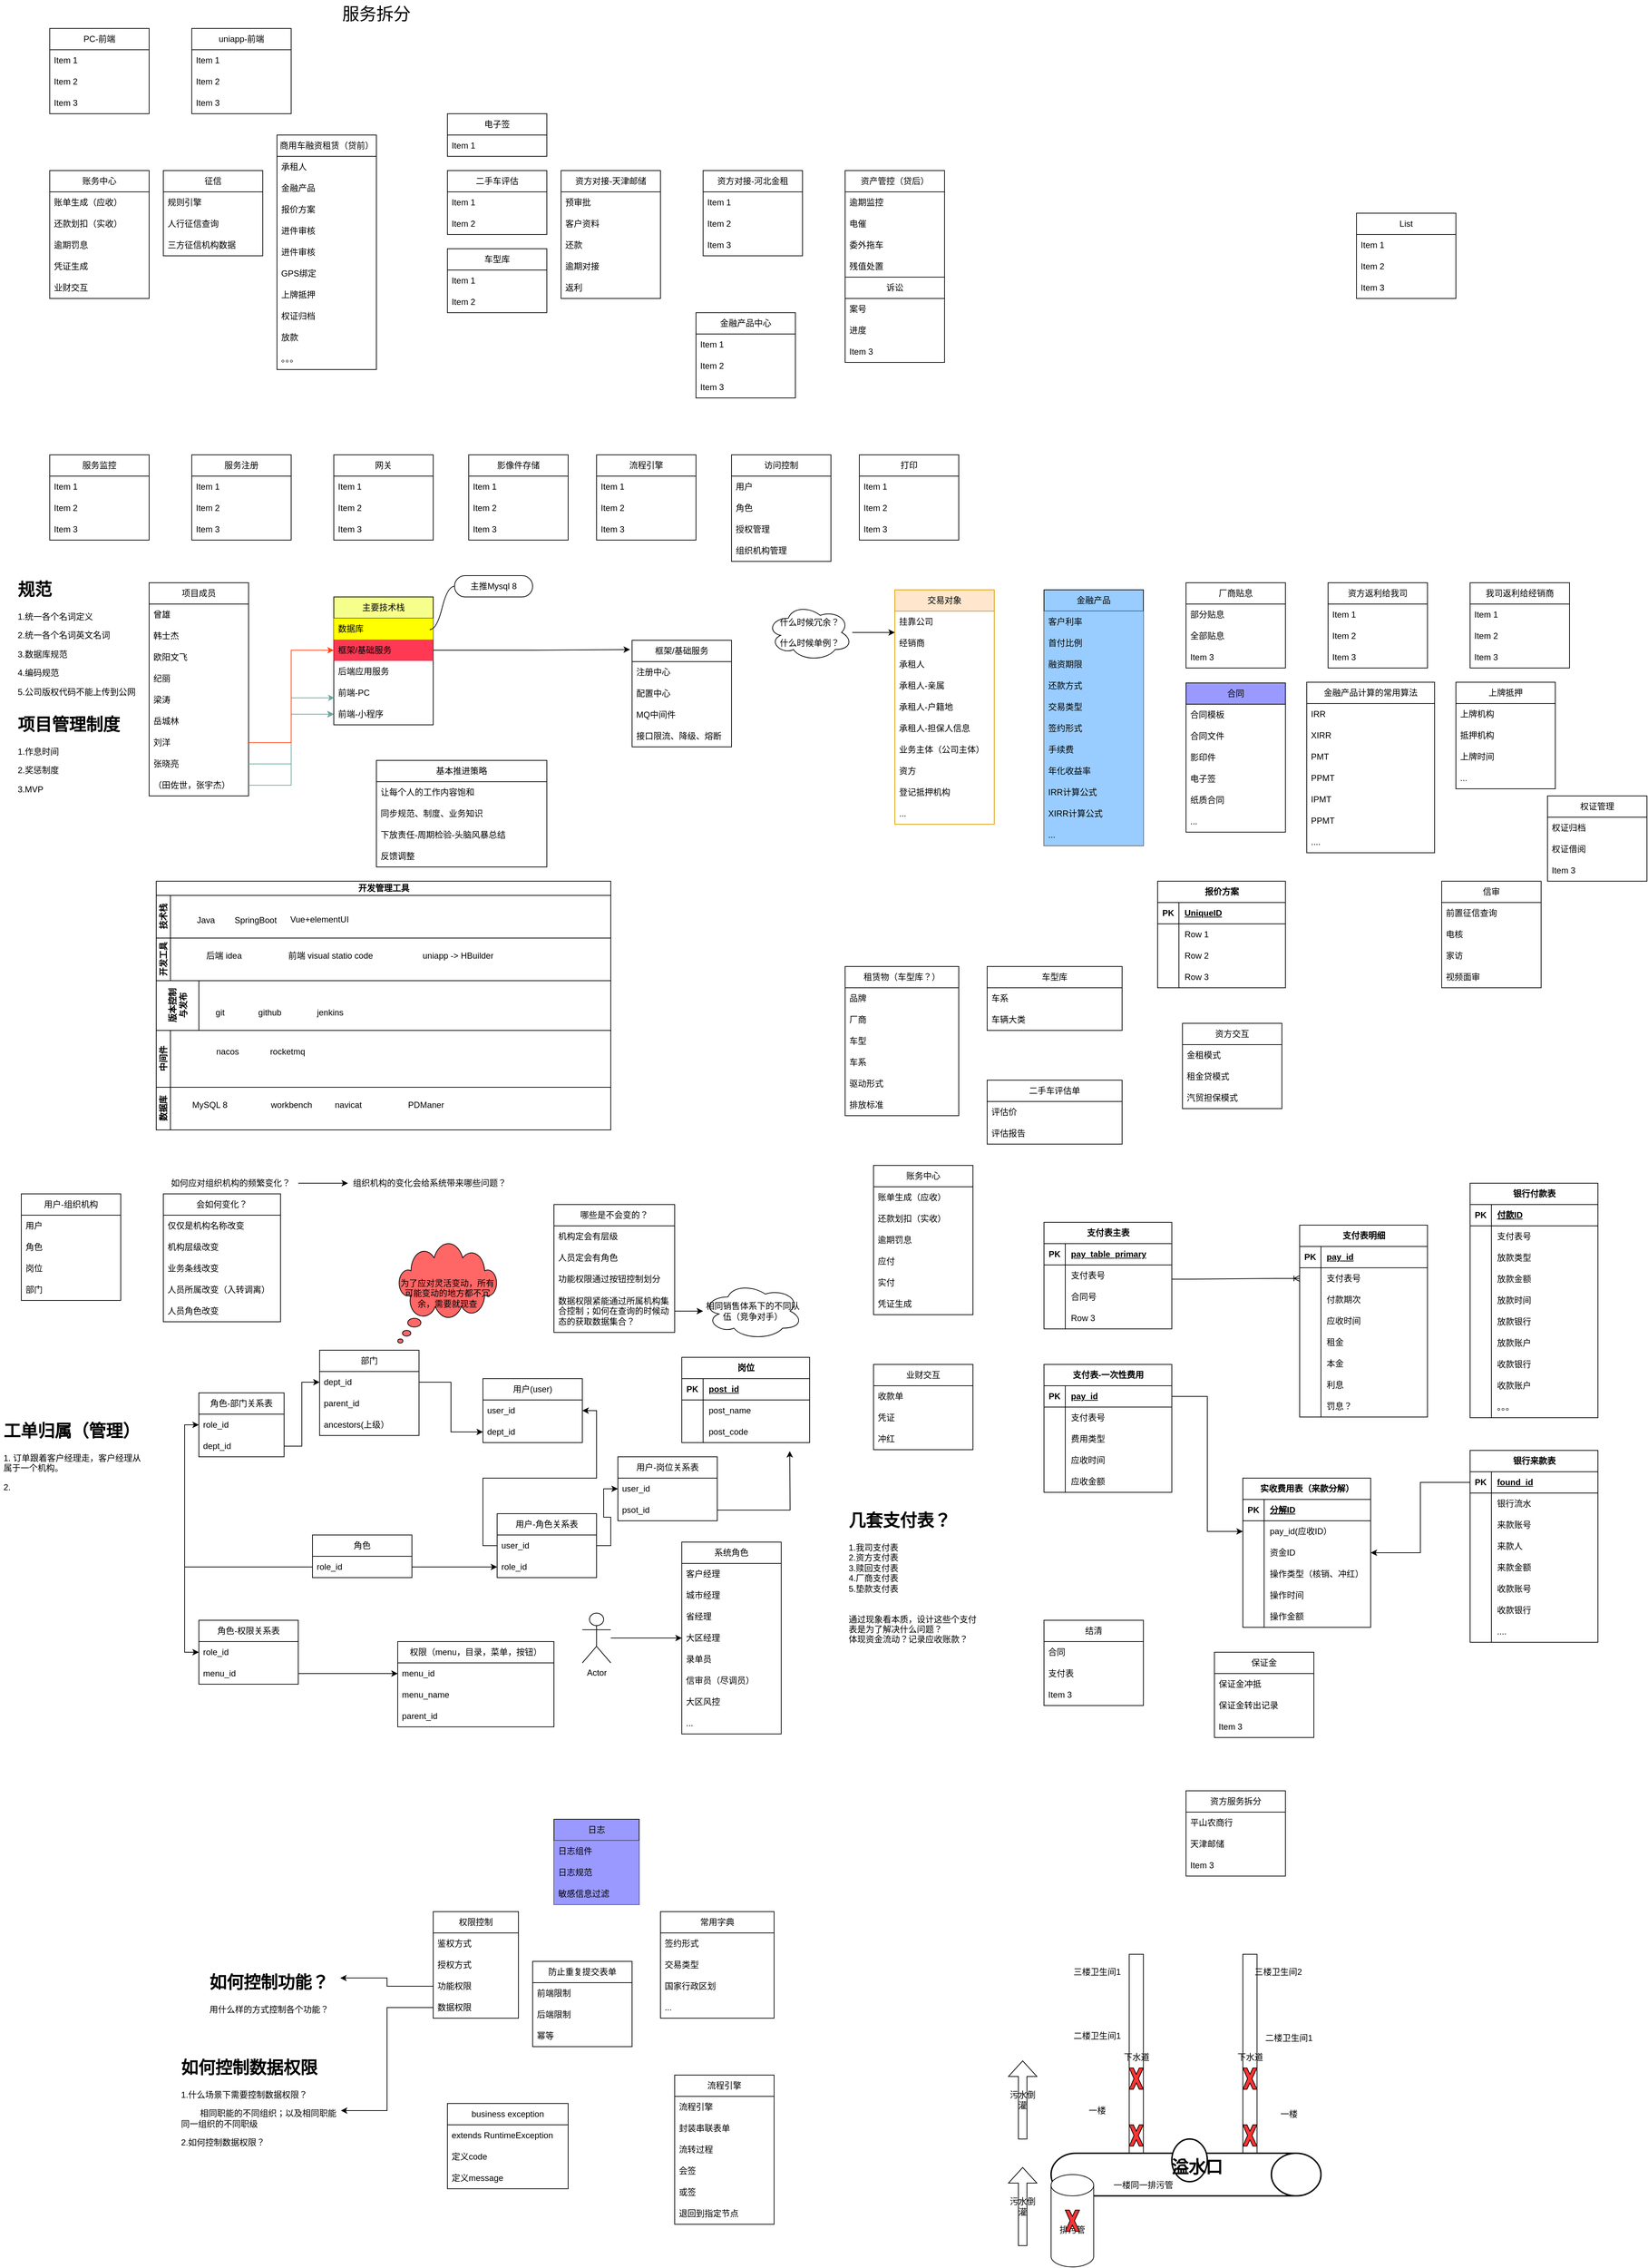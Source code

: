 <mxfile version="21.7.1" type="github">
  <diagram id="3228e29e-7158-1315-38df-8450db1d8a1d" name="Page-1">
    <mxGraphModel dx="2843" dy="1585" grid="1" gridSize="10" guides="1" tooltips="1" connect="1" arrows="1" fold="1" page="1" pageScale="1" pageWidth="1169" pageHeight="827" background="none" math="0" shadow="0">
      <root>
        <mxCell id="0" />
        <mxCell id="1" parent="0" />
        <mxCell id="rkT4ibaJvbluA6L1WyDa-21652" value="交易对象" style="swimlane;fontStyle=0;childLayout=stackLayout;horizontal=1;startSize=30;horizontalStack=0;resizeParent=1;resizeParentMax=0;resizeLast=0;collapsible=1;marginBottom=0;whiteSpace=wrap;html=1;fillColor=#ffe6cc;strokeColor=#d79b00;" parent="1" vertex="1">
          <mxGeometry x="110" y="30" width="140" height="330" as="geometry">
            <mxRectangle x="80" y="80" width="90" height="30" as="alternateBounds" />
          </mxGeometry>
        </mxCell>
        <mxCell id="rkT4ibaJvbluA6L1WyDa-21653" value="挂靠公司" style="text;strokeColor=none;fillColor=none;align=left;verticalAlign=middle;spacingLeft=4;spacingRight=4;overflow=hidden;points=[[0,0.5],[1,0.5]];portConstraint=eastwest;rotatable=0;whiteSpace=wrap;html=1;" parent="rkT4ibaJvbluA6L1WyDa-21652" vertex="1">
          <mxGeometry y="30" width="140" height="30" as="geometry" />
        </mxCell>
        <mxCell id="rkT4ibaJvbluA6L1WyDa-21654" value="经销商" style="text;strokeColor=none;fillColor=none;align=left;verticalAlign=middle;spacingLeft=4;spacingRight=4;overflow=hidden;points=[[0,0.5],[1,0.5]];portConstraint=eastwest;rotatable=0;whiteSpace=wrap;html=1;" parent="rkT4ibaJvbluA6L1WyDa-21652" vertex="1">
          <mxGeometry y="60" width="140" height="30" as="geometry" />
        </mxCell>
        <mxCell id="rkT4ibaJvbluA6L1WyDa-21655" value="承租人" style="text;strokeColor=none;fillColor=none;align=left;verticalAlign=middle;spacingLeft=4;spacingRight=4;overflow=hidden;points=[[0,0.5],[1,0.5]];portConstraint=eastwest;rotatable=0;whiteSpace=wrap;html=1;" parent="rkT4ibaJvbluA6L1WyDa-21652" vertex="1">
          <mxGeometry y="90" width="140" height="30" as="geometry" />
        </mxCell>
        <mxCell id="9q65G7ytic46v4068rqf-20" value="承租人-亲属" style="text;strokeColor=none;fillColor=none;align=left;verticalAlign=middle;spacingLeft=4;spacingRight=4;overflow=hidden;points=[[0,0.5],[1,0.5]];portConstraint=eastwest;rotatable=0;whiteSpace=wrap;html=1;" parent="rkT4ibaJvbluA6L1WyDa-21652" vertex="1">
          <mxGeometry y="120" width="140" height="30" as="geometry" />
        </mxCell>
        <mxCell id="9q65G7ytic46v4068rqf-21" value="承租人-户籍地" style="text;strokeColor=none;fillColor=none;align=left;verticalAlign=middle;spacingLeft=4;spacingRight=4;overflow=hidden;points=[[0,0.5],[1,0.5]];portConstraint=eastwest;rotatable=0;whiteSpace=wrap;html=1;" parent="rkT4ibaJvbluA6L1WyDa-21652" vertex="1">
          <mxGeometry y="150" width="140" height="30" as="geometry" />
        </mxCell>
        <mxCell id="rkT4ibaJvbluA6L1WyDa-21657" value="承租人-担保人信息" style="text;strokeColor=none;fillColor=none;align=left;verticalAlign=middle;spacingLeft=4;spacingRight=4;overflow=hidden;points=[[0,0.5],[1,0.5]];portConstraint=eastwest;rotatable=0;whiteSpace=wrap;html=1;" parent="rkT4ibaJvbluA6L1WyDa-21652" vertex="1">
          <mxGeometry y="180" width="140" height="30" as="geometry" />
        </mxCell>
        <mxCell id="rkT4ibaJvbluA6L1WyDa-21675" value="业务主体（公司主体）" style="text;strokeColor=none;fillColor=none;align=left;verticalAlign=middle;spacingLeft=4;spacingRight=4;overflow=hidden;points=[[0,0.5],[1,0.5]];portConstraint=eastwest;rotatable=0;whiteSpace=wrap;html=1;" parent="rkT4ibaJvbluA6L1WyDa-21652" vertex="1">
          <mxGeometry y="210" width="140" height="30" as="geometry" />
        </mxCell>
        <mxCell id="rkT4ibaJvbluA6L1WyDa-21676" value="资方" style="text;strokeColor=none;fillColor=none;align=left;verticalAlign=middle;spacingLeft=4;spacingRight=4;overflow=hidden;points=[[0,0.5],[1,0.5]];portConstraint=eastwest;rotatable=0;whiteSpace=wrap;html=1;" parent="rkT4ibaJvbluA6L1WyDa-21652" vertex="1">
          <mxGeometry y="240" width="140" height="30" as="geometry" />
        </mxCell>
        <mxCell id="C4LimAP00YIfYsaQcj5k-19" value="登记抵押机构" style="text;strokeColor=none;fillColor=none;align=left;verticalAlign=middle;spacingLeft=4;spacingRight=4;overflow=hidden;points=[[0,0.5],[1,0.5]];portConstraint=eastwest;rotatable=0;whiteSpace=wrap;html=1;" parent="rkT4ibaJvbluA6L1WyDa-21652" vertex="1">
          <mxGeometry y="270" width="140" height="30" as="geometry" />
        </mxCell>
        <mxCell id="9q65G7ytic46v4068rqf-2" value="..." style="text;strokeColor=none;fillColor=none;align=left;verticalAlign=middle;spacingLeft=4;spacingRight=4;overflow=hidden;points=[[0,0.5],[1,0.5]];portConstraint=eastwest;rotatable=0;whiteSpace=wrap;html=1;" parent="rkT4ibaJvbluA6L1WyDa-21652" vertex="1">
          <mxGeometry y="300" width="140" height="30" as="geometry" />
        </mxCell>
        <mxCell id="rkT4ibaJvbluA6L1WyDa-21678" value="流程引擎" style="swimlane;fontStyle=0;childLayout=stackLayout;horizontal=1;startSize=30;horizontalStack=0;resizeParent=1;resizeParentMax=0;resizeLast=0;collapsible=1;marginBottom=0;whiteSpace=wrap;html=1;" parent="1" vertex="1">
          <mxGeometry x="-200" y="2120" width="140" height="210" as="geometry" />
        </mxCell>
        <mxCell id="rkT4ibaJvbluA6L1WyDa-21679" value="流程引擎" style="text;strokeColor=none;fillColor=none;align=left;verticalAlign=middle;spacingLeft=4;spacingRight=4;overflow=hidden;points=[[0,0.5],[1,0.5]];portConstraint=eastwest;rotatable=0;whiteSpace=wrap;html=1;" parent="rkT4ibaJvbluA6L1WyDa-21678" vertex="1">
          <mxGeometry y="30" width="140" height="30" as="geometry" />
        </mxCell>
        <mxCell id="rkT4ibaJvbluA6L1WyDa-21680" value="封装串联表单" style="text;strokeColor=none;fillColor=none;align=left;verticalAlign=middle;spacingLeft=4;spacingRight=4;overflow=hidden;points=[[0,0.5],[1,0.5]];portConstraint=eastwest;rotatable=0;whiteSpace=wrap;html=1;" parent="rkT4ibaJvbluA6L1WyDa-21678" vertex="1">
          <mxGeometry y="60" width="140" height="30" as="geometry" />
        </mxCell>
        <mxCell id="oOg9bEcW-3AfpBr2AEVq-34" value="流转过程" style="text;strokeColor=none;fillColor=none;align=left;verticalAlign=middle;spacingLeft=4;spacingRight=4;overflow=hidden;points=[[0,0.5],[1,0.5]];portConstraint=eastwest;rotatable=0;whiteSpace=wrap;html=1;" parent="rkT4ibaJvbluA6L1WyDa-21678" vertex="1">
          <mxGeometry y="90" width="140" height="30" as="geometry" />
        </mxCell>
        <mxCell id="zrmZ6hdCCyFu3-C1lSDM-1" value="会签" style="text;strokeColor=none;fillColor=none;align=left;verticalAlign=middle;spacingLeft=4;spacingRight=4;overflow=hidden;points=[[0,0.5],[1,0.5]];portConstraint=eastwest;rotatable=0;whiteSpace=wrap;html=1;" parent="rkT4ibaJvbluA6L1WyDa-21678" vertex="1">
          <mxGeometry y="120" width="140" height="30" as="geometry" />
        </mxCell>
        <mxCell id="zrmZ6hdCCyFu3-C1lSDM-2" value="或签" style="text;strokeColor=none;fillColor=none;align=left;verticalAlign=middle;spacingLeft=4;spacingRight=4;overflow=hidden;points=[[0,0.5],[1,0.5]];portConstraint=eastwest;rotatable=0;whiteSpace=wrap;html=1;" parent="rkT4ibaJvbluA6L1WyDa-21678" vertex="1">
          <mxGeometry y="150" width="140" height="30" as="geometry" />
        </mxCell>
        <mxCell id="zrmZ6hdCCyFu3-C1lSDM-3" value="退回到指定节点&amp;nbsp;" style="text;strokeColor=none;fillColor=none;align=left;verticalAlign=middle;spacingLeft=4;spacingRight=4;overflow=hidden;points=[[0,0.5],[1,0.5]];portConstraint=eastwest;rotatable=0;whiteSpace=wrap;html=1;" parent="rkT4ibaJvbluA6L1WyDa-21678" vertex="1">
          <mxGeometry y="180" width="140" height="30" as="geometry" />
        </mxCell>
        <mxCell id="rkT4ibaJvbluA6L1WyDa-21682" value="账务中心" style="swimlane;fontStyle=0;childLayout=stackLayout;horizontal=1;startSize=30;horizontalStack=0;resizeParent=1;resizeParentMax=0;resizeLast=0;collapsible=1;marginBottom=0;whiteSpace=wrap;html=1;" parent="1" vertex="1">
          <mxGeometry x="80" y="840" width="140" height="210" as="geometry">
            <mxRectangle x="515" y="280" width="90" height="30" as="alternateBounds" />
          </mxGeometry>
        </mxCell>
        <mxCell id="rkT4ibaJvbluA6L1WyDa-21683" value="账单生成（应收）" style="text;strokeColor=none;fillColor=none;align=left;verticalAlign=middle;spacingLeft=4;spacingRight=4;overflow=hidden;points=[[0,0.5],[1,0.5]];portConstraint=eastwest;rotatable=0;whiteSpace=wrap;html=1;" parent="rkT4ibaJvbluA6L1WyDa-21682" vertex="1">
          <mxGeometry y="30" width="140" height="30" as="geometry" />
        </mxCell>
        <mxCell id="rkT4ibaJvbluA6L1WyDa-21684" value="还款划扣（实收）" style="text;strokeColor=none;fillColor=none;align=left;verticalAlign=middle;spacingLeft=4;spacingRight=4;overflow=hidden;points=[[0,0.5],[1,0.5]];portConstraint=eastwest;rotatable=0;whiteSpace=wrap;html=1;" parent="rkT4ibaJvbluA6L1WyDa-21682" vertex="1">
          <mxGeometry y="60" width="140" height="30" as="geometry" />
        </mxCell>
        <mxCell id="rkT4ibaJvbluA6L1WyDa-21685" value="逾期罚息" style="text;strokeColor=none;fillColor=none;align=left;verticalAlign=middle;spacingLeft=4;spacingRight=4;overflow=hidden;points=[[0,0.5],[1,0.5]];portConstraint=eastwest;rotatable=0;whiteSpace=wrap;html=1;" parent="rkT4ibaJvbluA6L1WyDa-21682" vertex="1">
          <mxGeometry y="90" width="140" height="30" as="geometry" />
        </mxCell>
        <mxCell id="MoRofLD5gBapv5ywpnpJ-2" value="应付" style="text;strokeColor=none;fillColor=none;align=left;verticalAlign=middle;spacingLeft=4;spacingRight=4;overflow=hidden;points=[[0,0.5],[1,0.5]];portConstraint=eastwest;rotatable=0;whiteSpace=wrap;html=1;" parent="rkT4ibaJvbluA6L1WyDa-21682" vertex="1">
          <mxGeometry y="120" width="140" height="30" as="geometry" />
        </mxCell>
        <mxCell id="MoRofLD5gBapv5ywpnpJ-3" value="实付" style="text;strokeColor=none;fillColor=none;align=left;verticalAlign=middle;spacingLeft=4;spacingRight=4;overflow=hidden;points=[[0,0.5],[1,0.5]];portConstraint=eastwest;rotatable=0;whiteSpace=wrap;html=1;" parent="rkT4ibaJvbluA6L1WyDa-21682" vertex="1">
          <mxGeometry y="150" width="140" height="30" as="geometry" />
        </mxCell>
        <mxCell id="rkT4ibaJvbluA6L1WyDa-21686" value="凭证生成" style="text;strokeColor=none;fillColor=none;align=left;verticalAlign=middle;spacingLeft=4;spacingRight=4;overflow=hidden;points=[[0,0.5],[1,0.5]];portConstraint=eastwest;rotatable=0;whiteSpace=wrap;html=1;" parent="rkT4ibaJvbluA6L1WyDa-21682" vertex="1">
          <mxGeometry y="180" width="140" height="30" as="geometry" />
        </mxCell>
        <mxCell id="rkT4ibaJvbluA6L1WyDa-21687" value="资产管控（贷后）" style="swimlane;fontStyle=0;childLayout=stackLayout;horizontal=1;startSize=30;horizontalStack=0;resizeParent=1;resizeParentMax=0;resizeLast=0;collapsible=1;marginBottom=0;whiteSpace=wrap;html=1;" parent="1" vertex="1">
          <mxGeometry x="40" y="-560" width="140" height="150" as="geometry" />
        </mxCell>
        <mxCell id="XZCAtSbBVg5t47LlT6O4-10" value="逾期监控" style="text;strokeColor=none;fillColor=none;align=left;verticalAlign=middle;spacingLeft=4;spacingRight=4;overflow=hidden;points=[[0,0.5],[1,0.5]];portConstraint=eastwest;rotatable=0;whiteSpace=wrap;html=1;" parent="rkT4ibaJvbluA6L1WyDa-21687" vertex="1">
          <mxGeometry y="30" width="140" height="30" as="geometry" />
        </mxCell>
        <mxCell id="rkT4ibaJvbluA6L1WyDa-21688" value="电催" style="text;strokeColor=none;fillColor=none;align=left;verticalAlign=middle;spacingLeft=4;spacingRight=4;overflow=hidden;points=[[0,0.5],[1,0.5]];portConstraint=eastwest;rotatable=0;whiteSpace=wrap;html=1;" parent="rkT4ibaJvbluA6L1WyDa-21687" vertex="1">
          <mxGeometry y="60" width="140" height="30" as="geometry" />
        </mxCell>
        <mxCell id="rkT4ibaJvbluA6L1WyDa-21689" value="委外拖车" style="text;strokeColor=none;fillColor=none;align=left;verticalAlign=middle;spacingLeft=4;spacingRight=4;overflow=hidden;points=[[0,0.5],[1,0.5]];portConstraint=eastwest;rotatable=0;whiteSpace=wrap;html=1;" parent="rkT4ibaJvbluA6L1WyDa-21687" vertex="1">
          <mxGeometry y="90" width="140" height="30" as="geometry" />
        </mxCell>
        <mxCell id="rkT4ibaJvbluA6L1WyDa-21690" value="残值处置" style="text;strokeColor=none;fillColor=none;align=left;verticalAlign=middle;spacingLeft=4;spacingRight=4;overflow=hidden;points=[[0,0.5],[1,0.5]];portConstraint=eastwest;rotatable=0;whiteSpace=wrap;html=1;" parent="rkT4ibaJvbluA6L1WyDa-21687" vertex="1">
          <mxGeometry y="120" width="140" height="30" as="geometry" />
        </mxCell>
        <mxCell id="rkT4ibaJvbluA6L1WyDa-21691" value="诉讼" style="swimlane;fontStyle=0;childLayout=stackLayout;horizontal=1;startSize=30;horizontalStack=0;resizeParent=1;resizeParentMax=0;resizeLast=0;collapsible=1;marginBottom=0;whiteSpace=wrap;html=1;" parent="1" vertex="1">
          <mxGeometry x="40" y="-410" width="140" height="120" as="geometry" />
        </mxCell>
        <mxCell id="rkT4ibaJvbluA6L1WyDa-21692" value="案号" style="text;strokeColor=none;fillColor=none;align=left;verticalAlign=middle;spacingLeft=4;spacingRight=4;overflow=hidden;points=[[0,0.5],[1,0.5]];portConstraint=eastwest;rotatable=0;whiteSpace=wrap;html=1;" parent="rkT4ibaJvbluA6L1WyDa-21691" vertex="1">
          <mxGeometry y="30" width="140" height="30" as="geometry" />
        </mxCell>
        <mxCell id="rkT4ibaJvbluA6L1WyDa-21693" value="进度" style="text;strokeColor=none;fillColor=none;align=left;verticalAlign=middle;spacingLeft=4;spacingRight=4;overflow=hidden;points=[[0,0.5],[1,0.5]];portConstraint=eastwest;rotatable=0;whiteSpace=wrap;html=1;" parent="rkT4ibaJvbluA6L1WyDa-21691" vertex="1">
          <mxGeometry y="60" width="140" height="30" as="geometry" />
        </mxCell>
        <mxCell id="rkT4ibaJvbluA6L1WyDa-21694" value="Item 3" style="text;strokeColor=none;fillColor=none;align=left;verticalAlign=middle;spacingLeft=4;spacingRight=4;overflow=hidden;points=[[0,0.5],[1,0.5]];portConstraint=eastwest;rotatable=0;whiteSpace=wrap;html=1;" parent="rkT4ibaJvbluA6L1WyDa-21691" vertex="1">
          <mxGeometry y="90" width="140" height="30" as="geometry" />
        </mxCell>
        <mxCell id="9q65G7ytic46v4068rqf-3" value="常用字典" style="swimlane;fontStyle=0;childLayout=stackLayout;horizontal=1;startSize=30;horizontalStack=0;resizeParent=1;resizeParentMax=0;resizeLast=0;collapsible=1;marginBottom=0;whiteSpace=wrap;html=1;" parent="1" vertex="1">
          <mxGeometry x="-220" y="1890" width="160" height="150" as="geometry">
            <mxRectangle x="515" y="280" width="90" height="30" as="alternateBounds" />
          </mxGeometry>
        </mxCell>
        <mxCell id="9q65G7ytic46v4068rqf-4" value="签约形式" style="text;strokeColor=none;fillColor=none;align=left;verticalAlign=middle;spacingLeft=4;spacingRight=4;overflow=hidden;points=[[0,0.5],[1,0.5]];portConstraint=eastwest;rotatable=0;whiteSpace=wrap;html=1;" parent="9q65G7ytic46v4068rqf-3" vertex="1">
          <mxGeometry y="30" width="160" height="30" as="geometry" />
        </mxCell>
        <mxCell id="9q65G7ytic46v4068rqf-10" value="交易类型" style="text;strokeColor=none;fillColor=none;align=left;verticalAlign=middle;spacingLeft=4;spacingRight=4;overflow=hidden;points=[[0,0.5],[1,0.5]];portConstraint=eastwest;rotatable=0;whiteSpace=wrap;html=1;" parent="9q65G7ytic46v4068rqf-3" vertex="1">
          <mxGeometry y="60" width="160" height="30" as="geometry" />
        </mxCell>
        <mxCell id="3uZkc_x0mbdZsBOzG89F-40" value="国家行政区划" style="text;strokeColor=none;fillColor=none;align=left;verticalAlign=middle;spacingLeft=4;spacingRight=4;overflow=hidden;points=[[0,0.5],[1,0.5]];portConstraint=eastwest;rotatable=0;whiteSpace=wrap;html=1;" parent="9q65G7ytic46v4068rqf-3" vertex="1">
          <mxGeometry y="90" width="160" height="30" as="geometry" />
        </mxCell>
        <mxCell id="3uZkc_x0mbdZsBOzG89F-62" value="..." style="text;strokeColor=none;fillColor=none;align=left;verticalAlign=middle;spacingLeft=4;spacingRight=4;overflow=hidden;points=[[0,0.5],[1,0.5]];portConstraint=eastwest;rotatable=0;whiteSpace=wrap;html=1;" parent="9q65G7ytic46v4068rqf-3" vertex="1">
          <mxGeometry y="120" width="160" height="30" as="geometry" />
        </mxCell>
        <mxCell id="9q65G7ytic46v4068rqf-11" value="二手车评估单" style="swimlane;fontStyle=0;childLayout=stackLayout;horizontal=1;startSize=30;horizontalStack=0;resizeParent=1;resizeParentMax=0;resizeLast=0;collapsible=1;marginBottom=0;whiteSpace=wrap;html=1;" parent="1" vertex="1">
          <mxGeometry x="240" y="720" width="190" height="90" as="geometry">
            <mxRectangle x="515" y="280" width="90" height="30" as="alternateBounds" />
          </mxGeometry>
        </mxCell>
        <mxCell id="9q65G7ytic46v4068rqf-12" value="评估价" style="text;strokeColor=none;fillColor=none;align=left;verticalAlign=middle;spacingLeft=4;spacingRight=4;overflow=hidden;points=[[0,0.5],[1,0.5]];portConstraint=eastwest;rotatable=0;whiteSpace=wrap;html=1;" parent="9q65G7ytic46v4068rqf-11" vertex="1">
          <mxGeometry y="30" width="190" height="30" as="geometry" />
        </mxCell>
        <mxCell id="9q65G7ytic46v4068rqf-19" value="评估报告" style="text;strokeColor=none;fillColor=none;align=left;verticalAlign=middle;spacingLeft=4;spacingRight=4;overflow=hidden;points=[[0,0.5],[1,0.5]];portConstraint=eastwest;rotatable=0;whiteSpace=wrap;html=1;" parent="9q65G7ytic46v4068rqf-11" vertex="1">
          <mxGeometry y="60" width="190" height="30" as="geometry" />
        </mxCell>
        <mxCell id="9q65G7ytic46v4068rqf-14" value="车型库" style="swimlane;fontStyle=0;childLayout=stackLayout;horizontal=1;startSize=30;horizontalStack=0;resizeParent=1;resizeParentMax=0;resizeLast=0;collapsible=1;marginBottom=0;whiteSpace=wrap;html=1;" parent="1" vertex="1">
          <mxGeometry x="240" y="560" width="190" height="90" as="geometry">
            <mxRectangle x="515" y="280" width="90" height="30" as="alternateBounds" />
          </mxGeometry>
        </mxCell>
        <mxCell id="9q65G7ytic46v4068rqf-15" value="车系" style="text;strokeColor=none;fillColor=none;align=left;verticalAlign=middle;spacingLeft=4;spacingRight=4;overflow=hidden;points=[[0,0.5],[1,0.5]];portConstraint=eastwest;rotatable=0;whiteSpace=wrap;html=1;" parent="9q65G7ytic46v4068rqf-14" vertex="1">
          <mxGeometry y="30" width="190" height="30" as="geometry" />
        </mxCell>
        <mxCell id="9q65G7ytic46v4068rqf-16" value="车辆大类" style="text;strokeColor=none;fillColor=none;align=left;verticalAlign=middle;spacingLeft=4;spacingRight=4;overflow=hidden;points=[[0,0.5],[1,0.5]];portConstraint=eastwest;rotatable=0;whiteSpace=wrap;html=1;" parent="9q65G7ytic46v4068rqf-14" vertex="1">
          <mxGeometry y="60" width="190" height="30" as="geometry" />
        </mxCell>
        <mxCell id="9q65G7ytic46v4068rqf-33" value="&lt;h1&gt;规范&lt;/h1&gt;&lt;p&gt;1.统一各个名词定义&lt;/p&gt;&lt;p&gt;2.统一各个名词英文名词&lt;/p&gt;&lt;p&gt;3.数据库规范&lt;/p&gt;&lt;p&gt;4.编码规范&lt;/p&gt;&lt;p&gt;5.公司版权代码不能上传到公网&lt;/p&gt;" style="text;html=1;strokeColor=none;fillColor=none;spacing=5;spacingTop=-20;whiteSpace=wrap;overflow=hidden;rounded=0;" parent="1" vertex="1">
          <mxGeometry x="-1130" y="10" width="180" height="175" as="geometry" />
        </mxCell>
        <mxCell id="C4LimAP00YIfYsaQcj5k-14" value="用户-组织机构" style="swimlane;fontStyle=0;childLayout=stackLayout;horizontal=1;startSize=30;horizontalStack=0;resizeParent=1;resizeParentMax=0;resizeLast=0;collapsible=1;marginBottom=0;whiteSpace=wrap;html=1;" parent="1" vertex="1">
          <mxGeometry x="-1120" y="880" width="140" height="150" as="geometry" />
        </mxCell>
        <mxCell id="C4LimAP00YIfYsaQcj5k-17" value="用户" style="text;strokeColor=none;fillColor=none;align=left;verticalAlign=middle;spacingLeft=4;spacingRight=4;overflow=hidden;points=[[0,0.5],[1,0.5]];portConstraint=eastwest;rotatable=0;whiteSpace=wrap;html=1;" parent="C4LimAP00YIfYsaQcj5k-14" vertex="1">
          <mxGeometry y="30" width="140" height="30" as="geometry" />
        </mxCell>
        <mxCell id="C4LimAP00YIfYsaQcj5k-18" value="角色" style="text;strokeColor=none;fillColor=none;align=left;verticalAlign=middle;spacingLeft=4;spacingRight=4;overflow=hidden;points=[[0,0.5],[1,0.5]];portConstraint=eastwest;rotatable=0;whiteSpace=wrap;html=1;" parent="C4LimAP00YIfYsaQcj5k-14" vertex="1">
          <mxGeometry y="60" width="140" height="30" as="geometry" />
        </mxCell>
        <mxCell id="C4LimAP00YIfYsaQcj5k-24" value="岗位" style="text;strokeColor=none;fillColor=none;align=left;verticalAlign=middle;spacingLeft=4;spacingRight=4;overflow=hidden;points=[[0,0.5],[1,0.5]];portConstraint=eastwest;rotatable=0;whiteSpace=wrap;html=1;" parent="C4LimAP00YIfYsaQcj5k-14" vertex="1">
          <mxGeometry y="90" width="140" height="30" as="geometry" />
        </mxCell>
        <mxCell id="C4LimAP00YIfYsaQcj5k-25" value="部门" style="text;strokeColor=none;fillColor=none;align=left;verticalAlign=middle;spacingLeft=4;spacingRight=4;overflow=hidden;points=[[0,0.5],[1,0.5]];portConstraint=eastwest;rotatable=0;whiteSpace=wrap;html=1;" parent="C4LimAP00YIfYsaQcj5k-14" vertex="1">
          <mxGeometry y="120" width="140" height="30" as="geometry" />
        </mxCell>
        <mxCell id="C4LimAP00YIfYsaQcj5k-20" value="权限控制" style="swimlane;fontStyle=0;childLayout=stackLayout;horizontal=1;startSize=30;horizontalStack=0;resizeParent=1;resizeParentMax=0;resizeLast=0;collapsible=1;marginBottom=0;whiteSpace=wrap;html=1;" parent="1" vertex="1">
          <mxGeometry x="-540" y="1890" width="120" height="150" as="geometry" />
        </mxCell>
        <mxCell id="C4LimAP00YIfYsaQcj5k-21" value="鉴权方式" style="text;strokeColor=none;fillColor=none;align=left;verticalAlign=middle;spacingLeft=4;spacingRight=4;overflow=hidden;points=[[0,0.5],[1,0.5]];portConstraint=eastwest;rotatable=0;whiteSpace=wrap;html=1;" parent="C4LimAP00YIfYsaQcj5k-20" vertex="1">
          <mxGeometry y="30" width="120" height="30" as="geometry" />
        </mxCell>
        <mxCell id="XXyPecWVQ1rk7x-wfQE0-32" value="授权方式" style="text;strokeColor=none;fillColor=none;align=left;verticalAlign=middle;spacingLeft=4;spacingRight=4;overflow=hidden;points=[[0,0.5],[1,0.5]];portConstraint=eastwest;rotatable=0;whiteSpace=wrap;html=1;" parent="C4LimAP00YIfYsaQcj5k-20" vertex="1">
          <mxGeometry y="60" width="120" height="30" as="geometry" />
        </mxCell>
        <mxCell id="XXyPecWVQ1rk7x-wfQE0-31" value="功能权限" style="text;strokeColor=none;fillColor=none;align=left;verticalAlign=middle;spacingLeft=4;spacingRight=4;overflow=hidden;points=[[0,0.5],[1,0.5]];portConstraint=eastwest;rotatable=0;whiteSpace=wrap;html=1;" parent="C4LimAP00YIfYsaQcj5k-20" vertex="1">
          <mxGeometry y="90" width="120" height="30" as="geometry" />
        </mxCell>
        <mxCell id="C4LimAP00YIfYsaQcj5k-22" value="数据权限" style="text;strokeColor=none;fillColor=none;align=left;verticalAlign=middle;spacingLeft=4;spacingRight=4;overflow=hidden;points=[[0,0.5],[1,0.5]];portConstraint=eastwest;rotatable=0;whiteSpace=wrap;html=1;" parent="C4LimAP00YIfYsaQcj5k-20" vertex="1">
          <mxGeometry y="120" width="120" height="30" as="geometry" />
        </mxCell>
        <mxCell id="C4LimAP00YIfYsaQcj5k-26" value="租赁物（车型库？）" style="swimlane;fontStyle=0;childLayout=stackLayout;horizontal=1;startSize=30;horizontalStack=0;resizeParent=1;resizeParentMax=0;resizeLast=0;collapsible=1;marginBottom=0;whiteSpace=wrap;html=1;" parent="1" vertex="1">
          <mxGeometry x="40" y="560" width="160" height="210" as="geometry" />
        </mxCell>
        <mxCell id="C4LimAP00YIfYsaQcj5k-27" value="品牌" style="text;strokeColor=none;fillColor=none;align=left;verticalAlign=middle;spacingLeft=4;spacingRight=4;overflow=hidden;points=[[0,0.5],[1,0.5]];portConstraint=eastwest;rotatable=0;whiteSpace=wrap;html=1;" parent="C4LimAP00YIfYsaQcj5k-26" vertex="1">
          <mxGeometry y="30" width="160" height="30" as="geometry" />
        </mxCell>
        <mxCell id="C4LimAP00YIfYsaQcj5k-28" value="厂商" style="text;strokeColor=none;fillColor=none;align=left;verticalAlign=middle;spacingLeft=4;spacingRight=4;overflow=hidden;points=[[0,0.5],[1,0.5]];portConstraint=eastwest;rotatable=0;whiteSpace=wrap;html=1;" parent="C4LimAP00YIfYsaQcj5k-26" vertex="1">
          <mxGeometry y="60" width="160" height="30" as="geometry" />
        </mxCell>
        <mxCell id="C4LimAP00YIfYsaQcj5k-30" value="车型" style="text;strokeColor=none;fillColor=none;align=left;verticalAlign=middle;spacingLeft=4;spacingRight=4;overflow=hidden;points=[[0,0.5],[1,0.5]];portConstraint=eastwest;rotatable=0;whiteSpace=wrap;html=1;" parent="C4LimAP00YIfYsaQcj5k-26" vertex="1">
          <mxGeometry y="90" width="160" height="30" as="geometry" />
        </mxCell>
        <mxCell id="C4LimAP00YIfYsaQcj5k-31" value="车系" style="text;strokeColor=none;fillColor=none;align=left;verticalAlign=middle;spacingLeft=4;spacingRight=4;overflow=hidden;points=[[0,0.5],[1,0.5]];portConstraint=eastwest;rotatable=0;whiteSpace=wrap;html=1;" parent="C4LimAP00YIfYsaQcj5k-26" vertex="1">
          <mxGeometry y="120" width="160" height="30" as="geometry" />
        </mxCell>
        <mxCell id="C4LimAP00YIfYsaQcj5k-32" value="驱动形式" style="text;strokeColor=none;fillColor=none;align=left;verticalAlign=middle;spacingLeft=4;spacingRight=4;overflow=hidden;points=[[0,0.5],[1,0.5]];portConstraint=eastwest;rotatable=0;whiteSpace=wrap;html=1;" parent="C4LimAP00YIfYsaQcj5k-26" vertex="1">
          <mxGeometry y="150" width="160" height="30" as="geometry" />
        </mxCell>
        <mxCell id="C4LimAP00YIfYsaQcj5k-29" value="排放标准" style="text;strokeColor=none;fillColor=none;align=left;verticalAlign=middle;spacingLeft=4;spacingRight=4;overflow=hidden;points=[[0,0.5],[1,0.5]];portConstraint=eastwest;rotatable=0;whiteSpace=wrap;html=1;" parent="C4LimAP00YIfYsaQcj5k-26" vertex="1">
          <mxGeometry y="180" width="160" height="30" as="geometry" />
        </mxCell>
        <mxCell id="XXyPecWVQ1rk7x-wfQE0-1" value="金融产品" style="swimlane;fontStyle=0;childLayout=stackLayout;horizontal=1;startSize=30;horizontalStack=0;resizeParent=1;resizeParentMax=0;resizeLast=0;collapsible=1;marginBottom=0;whiteSpace=wrap;html=1;fillColor=#99CCFF;" parent="1" vertex="1">
          <mxGeometry x="320" y="30" width="140" height="360" as="geometry" />
        </mxCell>
        <mxCell id="9q65G7ytic46v4068rqf-26" value="客户利率" style="text;strokeColor=none;fillColor=#99CCFF;align=left;verticalAlign=middle;spacingLeft=4;spacingRight=4;overflow=hidden;points=[[0,0.5],[1,0.5]];portConstraint=eastwest;rotatable=0;whiteSpace=wrap;html=1;" parent="XXyPecWVQ1rk7x-wfQE0-1" vertex="1">
          <mxGeometry y="30" width="140" height="30" as="geometry" />
        </mxCell>
        <mxCell id="9q65G7ytic46v4068rqf-28" value="首付比例" style="text;strokeColor=none;fillColor=#99CCFF;align=left;verticalAlign=middle;spacingLeft=4;spacingRight=4;overflow=hidden;points=[[0,0.5],[1,0.5]];portConstraint=eastwest;rotatable=0;whiteSpace=wrap;html=1;" parent="XXyPecWVQ1rk7x-wfQE0-1" vertex="1">
          <mxGeometry y="60" width="140" height="30" as="geometry" />
        </mxCell>
        <mxCell id="9q65G7ytic46v4068rqf-27" value="融资期限" style="text;strokeColor=none;fillColor=#99CCFF;align=left;verticalAlign=middle;spacingLeft=4;spacingRight=4;overflow=hidden;points=[[0,0.5],[1,0.5]];portConstraint=eastwest;rotatable=0;whiteSpace=wrap;html=1;" parent="XXyPecWVQ1rk7x-wfQE0-1" vertex="1">
          <mxGeometry y="90" width="140" height="30" as="geometry" />
        </mxCell>
        <mxCell id="9q65G7ytic46v4068rqf-25" value="还款方式" style="text;strokeColor=none;fillColor=#99CCFF;align=left;verticalAlign=middle;spacingLeft=4;spacingRight=4;overflow=hidden;points=[[0,0.5],[1,0.5]];portConstraint=eastwest;rotatable=0;whiteSpace=wrap;html=1;" parent="XXyPecWVQ1rk7x-wfQE0-1" vertex="1">
          <mxGeometry y="120" width="140" height="30" as="geometry" />
        </mxCell>
        <mxCell id="9q65G7ytic46v4068rqf-24" value="交易类型" style="text;strokeColor=none;fillColor=#99CCFF;align=left;verticalAlign=middle;spacingLeft=4;spacingRight=4;overflow=hidden;points=[[0,0.5],[1,0.5]];portConstraint=eastwest;rotatable=0;whiteSpace=wrap;html=1;" parent="XXyPecWVQ1rk7x-wfQE0-1" vertex="1">
          <mxGeometry y="150" width="140" height="30" as="geometry" />
        </mxCell>
        <mxCell id="9q65G7ytic46v4068rqf-23" value="签约形式" style="text;strokeColor=none;fillColor=#99CCFF;align=left;verticalAlign=middle;spacingLeft=4;spacingRight=4;overflow=hidden;points=[[0,0.5],[1,0.5]];portConstraint=eastwest;rotatable=0;whiteSpace=wrap;html=1;" parent="XXyPecWVQ1rk7x-wfQE0-1" vertex="1">
          <mxGeometry y="180" width="140" height="30" as="geometry" />
        </mxCell>
        <mxCell id="9q65G7ytic46v4068rqf-29" value="手续费" style="text;strokeColor=none;fillColor=#99CCFF;align=left;verticalAlign=middle;spacingLeft=4;spacingRight=4;overflow=hidden;points=[[0,0.5],[1,0.5]];portConstraint=eastwest;rotatable=0;whiteSpace=wrap;html=1;" parent="XXyPecWVQ1rk7x-wfQE0-1" vertex="1">
          <mxGeometry y="210" width="140" height="30" as="geometry" />
        </mxCell>
        <mxCell id="XXyPecWVQ1rk7x-wfQE0-6" value="年化收益率" style="text;strokeColor=none;fillColor=#99CCFF;align=left;verticalAlign=middle;spacingLeft=4;spacingRight=4;overflow=hidden;points=[[0,0.5],[1,0.5]];portConstraint=eastwest;rotatable=0;whiteSpace=wrap;html=1;" parent="XXyPecWVQ1rk7x-wfQE0-1" vertex="1">
          <mxGeometry y="240" width="140" height="30" as="geometry" />
        </mxCell>
        <mxCell id="XXyPecWVQ1rk7x-wfQE0-3" value="IRR计算公式" style="text;strokeColor=none;fillColor=#99CCFF;align=left;verticalAlign=middle;spacingLeft=4;spacingRight=4;overflow=hidden;points=[[0,0.5],[1,0.5]];portConstraint=eastwest;rotatable=0;whiteSpace=wrap;html=1;" parent="XXyPecWVQ1rk7x-wfQE0-1" vertex="1">
          <mxGeometry y="270" width="140" height="30" as="geometry" />
        </mxCell>
        <mxCell id="XXyPecWVQ1rk7x-wfQE0-4" value="XIRR计算公式" style="text;strokeColor=none;fillColor=#99CCFF;align=left;verticalAlign=middle;spacingLeft=4;spacingRight=4;overflow=hidden;points=[[0,0.5],[1,0.5]];portConstraint=eastwest;rotatable=0;whiteSpace=wrap;html=1;" parent="XXyPecWVQ1rk7x-wfQE0-1" vertex="1">
          <mxGeometry y="300" width="140" height="30" as="geometry" />
        </mxCell>
        <mxCell id="XXyPecWVQ1rk7x-wfQE0-11" value="..." style="text;strokeColor=none;fillColor=#99CCFF;align=left;verticalAlign=middle;spacingLeft=4;spacingRight=4;overflow=hidden;points=[[0,0.5],[1,0.5]];portConstraint=eastwest;rotatable=0;whiteSpace=wrap;html=1;" parent="XXyPecWVQ1rk7x-wfQE0-1" vertex="1">
          <mxGeometry y="330" width="140" height="30" as="geometry" />
        </mxCell>
        <mxCell id="XXyPecWVQ1rk7x-wfQE0-7" value="合同" style="swimlane;fontStyle=0;childLayout=stackLayout;horizontal=1;startSize=30;horizontalStack=0;resizeParent=1;resizeParentMax=0;resizeLast=0;collapsible=1;marginBottom=0;whiteSpace=wrap;html=1;fillColor=#9999FF;" parent="1" vertex="1">
          <mxGeometry x="520" y="161" width="140" height="210" as="geometry" />
        </mxCell>
        <mxCell id="XXyPecWVQ1rk7x-wfQE0-8" value="合同模板" style="text;strokeColor=none;fillColor=none;align=left;verticalAlign=middle;spacingLeft=4;spacingRight=4;overflow=hidden;points=[[0,0.5],[1,0.5]];portConstraint=eastwest;rotatable=0;whiteSpace=wrap;html=1;" parent="XXyPecWVQ1rk7x-wfQE0-7" vertex="1">
          <mxGeometry y="30" width="140" height="30" as="geometry" />
        </mxCell>
        <mxCell id="XXyPecWVQ1rk7x-wfQE0-9" value="合同文件" style="text;strokeColor=none;fillColor=none;align=left;verticalAlign=middle;spacingLeft=4;spacingRight=4;overflow=hidden;points=[[0,0.5],[1,0.5]];portConstraint=eastwest;rotatable=0;whiteSpace=wrap;html=1;" parent="XXyPecWVQ1rk7x-wfQE0-7" vertex="1">
          <mxGeometry y="60" width="140" height="30" as="geometry" />
        </mxCell>
        <mxCell id="XXyPecWVQ1rk7x-wfQE0-10" value="影印件" style="text;strokeColor=none;fillColor=none;align=left;verticalAlign=middle;spacingLeft=4;spacingRight=4;overflow=hidden;points=[[0,0.5],[1,0.5]];portConstraint=eastwest;rotatable=0;whiteSpace=wrap;html=1;" parent="XXyPecWVQ1rk7x-wfQE0-7" vertex="1">
          <mxGeometry y="90" width="140" height="30" as="geometry" />
        </mxCell>
        <mxCell id="XXyPecWVQ1rk7x-wfQE0-12" value="电子签" style="text;strokeColor=none;fillColor=none;align=left;verticalAlign=middle;spacingLeft=4;spacingRight=4;overflow=hidden;points=[[0,0.5],[1,0.5]];portConstraint=eastwest;rotatable=0;whiteSpace=wrap;html=1;" parent="XXyPecWVQ1rk7x-wfQE0-7" vertex="1">
          <mxGeometry y="120" width="140" height="30" as="geometry" />
        </mxCell>
        <mxCell id="XXyPecWVQ1rk7x-wfQE0-22" value="纸质合同" style="text;strokeColor=none;fillColor=none;align=left;verticalAlign=middle;spacingLeft=4;spacingRight=4;overflow=hidden;points=[[0,0.5],[1,0.5]];portConstraint=eastwest;rotatable=0;whiteSpace=wrap;html=1;" parent="XXyPecWVQ1rk7x-wfQE0-7" vertex="1">
          <mxGeometry y="150" width="140" height="30" as="geometry" />
        </mxCell>
        <mxCell id="XXyPecWVQ1rk7x-wfQE0-21" value="..." style="text;strokeColor=none;fillColor=none;align=left;verticalAlign=middle;spacingLeft=4;spacingRight=4;overflow=hidden;points=[[0,0.5],[1,0.5]];portConstraint=eastwest;rotatable=0;whiteSpace=wrap;html=1;" parent="XXyPecWVQ1rk7x-wfQE0-7" vertex="1">
          <mxGeometry y="180" width="140" height="30" as="geometry" />
        </mxCell>
        <mxCell id="XXyPecWVQ1rk7x-wfQE0-13" value="信审" style="swimlane;fontStyle=0;childLayout=stackLayout;horizontal=1;startSize=30;horizontalStack=0;resizeParent=1;resizeParentMax=0;resizeLast=0;collapsible=1;marginBottom=0;whiteSpace=wrap;html=1;" parent="1" vertex="1">
          <mxGeometry x="880" y="440" width="140" height="150" as="geometry" />
        </mxCell>
        <mxCell id="XXyPecWVQ1rk7x-wfQE0-14" value="前置征信查询" style="text;strokeColor=none;fillColor=none;align=left;verticalAlign=middle;spacingLeft=4;spacingRight=4;overflow=hidden;points=[[0,0.5],[1,0.5]];portConstraint=eastwest;rotatable=0;whiteSpace=wrap;html=1;" parent="XXyPecWVQ1rk7x-wfQE0-13" vertex="1">
          <mxGeometry y="30" width="140" height="30" as="geometry" />
        </mxCell>
        <mxCell id="XXyPecWVQ1rk7x-wfQE0-17" value="电核" style="text;strokeColor=none;fillColor=none;align=left;verticalAlign=middle;spacingLeft=4;spacingRight=4;overflow=hidden;points=[[0,0.5],[1,0.5]];portConstraint=eastwest;rotatable=0;whiteSpace=wrap;html=1;" parent="XXyPecWVQ1rk7x-wfQE0-13" vertex="1">
          <mxGeometry y="60" width="140" height="30" as="geometry" />
        </mxCell>
        <mxCell id="XXyPecWVQ1rk7x-wfQE0-15" value="家访" style="text;strokeColor=none;fillColor=none;align=left;verticalAlign=middle;spacingLeft=4;spacingRight=4;overflow=hidden;points=[[0,0.5],[1,0.5]];portConstraint=eastwest;rotatable=0;whiteSpace=wrap;html=1;" parent="XXyPecWVQ1rk7x-wfQE0-13" vertex="1">
          <mxGeometry y="90" width="140" height="30" as="geometry" />
        </mxCell>
        <mxCell id="XXyPecWVQ1rk7x-wfQE0-16" value="视频面审" style="text;strokeColor=none;fillColor=none;align=left;verticalAlign=middle;spacingLeft=4;spacingRight=4;overflow=hidden;points=[[0,0.5],[1,0.5]];portConstraint=eastwest;rotatable=0;whiteSpace=wrap;html=1;" parent="XXyPecWVQ1rk7x-wfQE0-13" vertex="1">
          <mxGeometry y="120" width="140" height="30" as="geometry" />
        </mxCell>
        <mxCell id="XXyPecWVQ1rk7x-wfQE0-23" value="权证管理" style="swimlane;fontStyle=0;childLayout=stackLayout;horizontal=1;startSize=30;horizontalStack=0;resizeParent=1;resizeParentMax=0;resizeLast=0;collapsible=1;marginBottom=0;whiteSpace=wrap;html=1;" parent="1" vertex="1">
          <mxGeometry x="1029" y="320" width="140" height="120" as="geometry" />
        </mxCell>
        <mxCell id="XXyPecWVQ1rk7x-wfQE0-24" value="权证归档" style="text;strokeColor=none;fillColor=none;align=left;verticalAlign=middle;spacingLeft=4;spacingRight=4;overflow=hidden;points=[[0,0.5],[1,0.5]];portConstraint=eastwest;rotatable=0;whiteSpace=wrap;html=1;" parent="XXyPecWVQ1rk7x-wfQE0-23" vertex="1">
          <mxGeometry y="30" width="140" height="30" as="geometry" />
        </mxCell>
        <mxCell id="XXyPecWVQ1rk7x-wfQE0-25" value="权证借阅" style="text;strokeColor=none;fillColor=none;align=left;verticalAlign=middle;spacingLeft=4;spacingRight=4;overflow=hidden;points=[[0,0.5],[1,0.5]];portConstraint=eastwest;rotatable=0;whiteSpace=wrap;html=1;" parent="XXyPecWVQ1rk7x-wfQE0-23" vertex="1">
          <mxGeometry y="60" width="140" height="30" as="geometry" />
        </mxCell>
        <mxCell id="XXyPecWVQ1rk7x-wfQE0-26" value="Item 3" style="text;strokeColor=none;fillColor=none;align=left;verticalAlign=middle;spacingLeft=4;spacingRight=4;overflow=hidden;points=[[0,0.5],[1,0.5]];portConstraint=eastwest;rotatable=0;whiteSpace=wrap;html=1;" parent="XXyPecWVQ1rk7x-wfQE0-23" vertex="1">
          <mxGeometry y="90" width="140" height="30" as="geometry" />
        </mxCell>
        <mxCell id="XXyPecWVQ1rk7x-wfQE0-27" value="上牌抵押" style="swimlane;fontStyle=0;childLayout=stackLayout;horizontal=1;startSize=30;horizontalStack=0;resizeParent=1;resizeParentMax=0;resizeLast=0;collapsible=1;marginBottom=0;whiteSpace=wrap;html=1;" parent="1" vertex="1">
          <mxGeometry x="900" y="160" width="140" height="150" as="geometry" />
        </mxCell>
        <mxCell id="XXyPecWVQ1rk7x-wfQE0-28" value="上牌机构" style="text;strokeColor=none;fillColor=none;align=left;verticalAlign=middle;spacingLeft=4;spacingRight=4;overflow=hidden;points=[[0,0.5],[1,0.5]];portConstraint=eastwest;rotatable=0;whiteSpace=wrap;html=1;" parent="XXyPecWVQ1rk7x-wfQE0-27" vertex="1">
          <mxGeometry y="30" width="140" height="30" as="geometry" />
        </mxCell>
        <mxCell id="XXyPecWVQ1rk7x-wfQE0-29" value="抵押机构" style="text;strokeColor=none;fillColor=none;align=left;verticalAlign=middle;spacingLeft=4;spacingRight=4;overflow=hidden;points=[[0,0.5],[1,0.5]];portConstraint=eastwest;rotatable=0;whiteSpace=wrap;html=1;" parent="XXyPecWVQ1rk7x-wfQE0-27" vertex="1">
          <mxGeometry y="60" width="140" height="30" as="geometry" />
        </mxCell>
        <mxCell id="XXyPecWVQ1rk7x-wfQE0-30" value="上牌时间" style="text;strokeColor=none;fillColor=none;align=left;verticalAlign=middle;spacingLeft=4;spacingRight=4;overflow=hidden;points=[[0,0.5],[1,0.5]];portConstraint=eastwest;rotatable=0;whiteSpace=wrap;html=1;" parent="XXyPecWVQ1rk7x-wfQE0-27" vertex="1">
          <mxGeometry y="90" width="140" height="30" as="geometry" />
        </mxCell>
        <mxCell id="3uZkc_x0mbdZsBOzG89F-41" value="..." style="text;strokeColor=none;fillColor=none;align=left;verticalAlign=middle;spacingLeft=4;spacingRight=4;overflow=hidden;points=[[0,0.5],[1,0.5]];portConstraint=eastwest;rotatable=0;whiteSpace=wrap;html=1;" parent="XXyPecWVQ1rk7x-wfQE0-27" vertex="1">
          <mxGeometry y="120" width="140" height="30" as="geometry" />
        </mxCell>
        <mxCell id="XXyPecWVQ1rk7x-wfQE0-33" value="日志" style="swimlane;fontStyle=0;childLayout=stackLayout;horizontal=1;startSize=30;horizontalStack=0;resizeParent=1;resizeParentMax=0;resizeLast=0;collapsible=1;marginBottom=0;whiteSpace=wrap;html=1;fillColor=#9999FF;" parent="1" vertex="1">
          <mxGeometry x="-370" y="1760" width="120" height="120" as="geometry" />
        </mxCell>
        <mxCell id="XXyPecWVQ1rk7x-wfQE0-34" value="日志组件" style="text;strokeColor=none;fillColor=#9999FF;align=left;verticalAlign=middle;spacingLeft=4;spacingRight=4;overflow=hidden;points=[[0,0.5],[1,0.5]];portConstraint=eastwest;rotatable=0;whiteSpace=wrap;html=1;" parent="XXyPecWVQ1rk7x-wfQE0-33" vertex="1">
          <mxGeometry y="30" width="120" height="30" as="geometry" />
        </mxCell>
        <mxCell id="oOg9bEcW-3AfpBr2AEVq-27" value="日志规范" style="text;strokeColor=none;fillColor=#9999FF;align=left;verticalAlign=middle;spacingLeft=4;spacingRight=4;overflow=hidden;points=[[0,0.5],[1,0.5]];portConstraint=eastwest;rotatable=0;whiteSpace=wrap;html=1;" parent="XXyPecWVQ1rk7x-wfQE0-33" vertex="1">
          <mxGeometry y="60" width="120" height="30" as="geometry" />
        </mxCell>
        <mxCell id="XXyPecWVQ1rk7x-wfQE0-37" value="敏感信息过滤" style="text;strokeColor=none;fillColor=#9999FF;align=left;verticalAlign=middle;spacingLeft=4;spacingRight=4;overflow=hidden;points=[[0,0.5],[1,0.5]];portConstraint=eastwest;rotatable=0;whiteSpace=wrap;html=1;" parent="XXyPecWVQ1rk7x-wfQE0-33" vertex="1">
          <mxGeometry y="90" width="120" height="30" as="geometry" />
        </mxCell>
        <mxCell id="XXyPecWVQ1rk7x-wfQE0-38" value="business exception" style="swimlane;fontStyle=0;childLayout=stackLayout;horizontal=1;startSize=30;horizontalStack=0;resizeParent=1;resizeParentMax=0;resizeLast=0;collapsible=1;marginBottom=0;whiteSpace=wrap;html=1;" parent="1" vertex="1">
          <mxGeometry x="-520" y="2160" width="170" height="120" as="geometry" />
        </mxCell>
        <mxCell id="XXyPecWVQ1rk7x-wfQE0-40" value="extends RuntimeException" style="text;strokeColor=none;fillColor=none;align=left;verticalAlign=middle;spacingLeft=4;spacingRight=4;overflow=hidden;points=[[0,0.5],[1,0.5]];portConstraint=eastwest;rotatable=0;whiteSpace=wrap;html=1;" parent="XXyPecWVQ1rk7x-wfQE0-38" vertex="1">
          <mxGeometry y="30" width="170" height="30" as="geometry" />
        </mxCell>
        <mxCell id="XXyPecWVQ1rk7x-wfQE0-41" value="定义code" style="text;strokeColor=none;fillColor=none;align=left;verticalAlign=middle;spacingLeft=4;spacingRight=4;overflow=hidden;points=[[0,0.5],[1,0.5]];portConstraint=eastwest;rotatable=0;whiteSpace=wrap;html=1;" parent="XXyPecWVQ1rk7x-wfQE0-38" vertex="1">
          <mxGeometry y="60" width="170" height="30" as="geometry" />
        </mxCell>
        <mxCell id="oOg9bEcW-3AfpBr2AEVq-29" value="定义message" style="text;strokeColor=none;fillColor=none;align=left;verticalAlign=middle;spacingLeft=4;spacingRight=4;overflow=hidden;points=[[0,0.5],[1,0.5]];portConstraint=eastwest;rotatable=0;whiteSpace=wrap;html=1;" parent="XXyPecWVQ1rk7x-wfQE0-38" vertex="1">
          <mxGeometry y="90" width="170" height="30" as="geometry" />
        </mxCell>
        <mxCell id="XZCAtSbBVg5t47LlT6O4-1" value="业财交互" style="swimlane;fontStyle=0;childLayout=stackLayout;horizontal=1;startSize=30;horizontalStack=0;resizeParent=1;resizeParentMax=0;resizeLast=0;collapsible=1;marginBottom=0;whiteSpace=wrap;html=1;" parent="1" vertex="1">
          <mxGeometry x="80" y="1120" width="140" height="120" as="geometry" />
        </mxCell>
        <mxCell id="XZCAtSbBVg5t47LlT6O4-2" value="收款单" style="text;strokeColor=none;fillColor=none;align=left;verticalAlign=middle;spacingLeft=4;spacingRight=4;overflow=hidden;points=[[0,0.5],[1,0.5]];portConstraint=eastwest;rotatable=0;whiteSpace=wrap;html=1;" parent="XZCAtSbBVg5t47LlT6O4-1" vertex="1">
          <mxGeometry y="30" width="140" height="30" as="geometry" />
        </mxCell>
        <mxCell id="XZCAtSbBVg5t47LlT6O4-3" value="凭证" style="text;strokeColor=none;fillColor=none;align=left;verticalAlign=middle;spacingLeft=4;spacingRight=4;overflow=hidden;points=[[0,0.5],[1,0.5]];portConstraint=eastwest;rotatable=0;whiteSpace=wrap;html=1;" parent="XZCAtSbBVg5t47LlT6O4-1" vertex="1">
          <mxGeometry y="60" width="140" height="30" as="geometry" />
        </mxCell>
        <mxCell id="XZCAtSbBVg5t47LlT6O4-4" value="冲红" style="text;strokeColor=none;fillColor=none;align=left;verticalAlign=middle;spacingLeft=4;spacingRight=4;overflow=hidden;points=[[0,0.5],[1,0.5]];portConstraint=eastwest;rotatable=0;whiteSpace=wrap;html=1;" parent="XZCAtSbBVg5t47LlT6O4-1" vertex="1">
          <mxGeometry y="90" width="140" height="30" as="geometry" />
        </mxCell>
        <mxCell id="XZCAtSbBVg5t47LlT6O4-5" value="&lt;h1&gt;项目管理制度&lt;/h1&gt;&lt;p&gt;1.作息时间&lt;/p&gt;&lt;p&gt;2.奖惩制度&lt;/p&gt;&lt;p&gt;3.MVP&lt;/p&gt;" style="text;html=1;strokeColor=none;fillColor=none;spacing=5;spacingTop=-20;whiteSpace=wrap;overflow=hidden;rounded=0;" parent="1" vertex="1">
          <mxGeometry x="-1130" y="200" width="190" height="190" as="geometry" />
        </mxCell>
        <mxCell id="XZCAtSbBVg5t47LlT6O4-6" value="资方交互" style="swimlane;fontStyle=0;childLayout=stackLayout;horizontal=1;startSize=30;horizontalStack=0;resizeParent=1;resizeParentMax=0;resizeLast=0;collapsible=1;marginBottom=0;whiteSpace=wrap;html=1;" parent="1" vertex="1">
          <mxGeometry x="515" y="640" width="140" height="120" as="geometry" />
        </mxCell>
        <mxCell id="XZCAtSbBVg5t47LlT6O4-7" value="金租模式" style="text;strokeColor=none;fillColor=none;align=left;verticalAlign=middle;spacingLeft=4;spacingRight=4;overflow=hidden;points=[[0,0.5],[1,0.5]];portConstraint=eastwest;rotatable=0;whiteSpace=wrap;html=1;" parent="XZCAtSbBVg5t47LlT6O4-6" vertex="1">
          <mxGeometry y="30" width="140" height="30" as="geometry" />
        </mxCell>
        <mxCell id="XZCAtSbBVg5t47LlT6O4-8" value="租金贷模式" style="text;strokeColor=none;fillColor=none;align=left;verticalAlign=middle;spacingLeft=4;spacingRight=4;overflow=hidden;points=[[0,0.5],[1,0.5]];portConstraint=eastwest;rotatable=0;whiteSpace=wrap;html=1;" parent="XZCAtSbBVg5t47LlT6O4-6" vertex="1">
          <mxGeometry y="60" width="140" height="30" as="geometry" />
        </mxCell>
        <mxCell id="OGofDwAi8NiJo5cGcVlq-2" value="汽贸担保模式" style="text;strokeColor=none;fillColor=none;align=left;verticalAlign=middle;spacingLeft=4;spacingRight=4;overflow=hidden;points=[[0,0.5],[1,0.5]];portConstraint=eastwest;rotatable=0;whiteSpace=wrap;html=1;" parent="XZCAtSbBVg5t47LlT6O4-6" vertex="1">
          <mxGeometry y="90" width="140" height="30" as="geometry" />
        </mxCell>
        <mxCell id="XZCAtSbBVg5t47LlT6O4-12" value="用户(user)" style="swimlane;fontStyle=0;childLayout=stackLayout;horizontal=1;startSize=30;horizontalStack=0;resizeParent=1;resizeParentMax=0;resizeLast=0;collapsible=1;marginBottom=0;whiteSpace=wrap;html=1;" parent="1" vertex="1">
          <mxGeometry x="-470" y="1140" width="140" height="90" as="geometry" />
        </mxCell>
        <mxCell id="XZCAtSbBVg5t47LlT6O4-13" value="user_id" style="text;strokeColor=none;fillColor=none;align=left;verticalAlign=middle;spacingLeft=4;spacingRight=4;overflow=hidden;points=[[0,0.5],[1,0.5]];portConstraint=eastwest;rotatable=0;whiteSpace=wrap;html=1;" parent="XZCAtSbBVg5t47LlT6O4-12" vertex="1">
          <mxGeometry y="30" width="140" height="30" as="geometry" />
        </mxCell>
        <mxCell id="XZCAtSbBVg5t47LlT6O4-14" value="dept_id" style="text;strokeColor=none;fillColor=none;align=left;verticalAlign=middle;spacingLeft=4;spacingRight=4;overflow=hidden;points=[[0,0.5],[1,0.5]];portConstraint=eastwest;rotatable=0;whiteSpace=wrap;html=1;" parent="XZCAtSbBVg5t47LlT6O4-12" vertex="1">
          <mxGeometry y="60" width="140" height="30" as="geometry" />
        </mxCell>
        <mxCell id="XZCAtSbBVg5t47LlT6O4-16" value="角色" style="swimlane;fontStyle=0;childLayout=stackLayout;horizontal=1;startSize=30;horizontalStack=0;resizeParent=1;resizeParentMax=0;resizeLast=0;collapsible=1;marginBottom=0;whiteSpace=wrap;html=1;" parent="1" vertex="1">
          <mxGeometry x="-710" y="1360" width="140" height="60" as="geometry" />
        </mxCell>
        <mxCell id="XZCAtSbBVg5t47LlT6O4-17" value="role_id" style="text;strokeColor=none;fillColor=none;align=left;verticalAlign=middle;spacingLeft=4;spacingRight=4;overflow=hidden;points=[[0,0.5],[1,0.5]];portConstraint=eastwest;rotatable=0;whiteSpace=wrap;html=1;" parent="XZCAtSbBVg5t47LlT6O4-16" vertex="1">
          <mxGeometry y="30" width="140" height="30" as="geometry" />
        </mxCell>
        <mxCell id="XZCAtSbBVg5t47LlT6O4-20" value="部门" style="swimlane;fontStyle=0;childLayout=stackLayout;horizontal=1;startSize=30;horizontalStack=0;resizeParent=1;resizeParentMax=0;resizeLast=0;collapsible=1;marginBottom=0;whiteSpace=wrap;html=1;" parent="1" vertex="1">
          <mxGeometry x="-700" y="1100" width="140" height="120" as="geometry" />
        </mxCell>
        <mxCell id="XZCAtSbBVg5t47LlT6O4-21" value="dept_id" style="text;strokeColor=none;fillColor=none;align=left;verticalAlign=middle;spacingLeft=4;spacingRight=4;overflow=hidden;points=[[0,0.5],[1,0.5]];portConstraint=eastwest;rotatable=0;whiteSpace=wrap;html=1;" parent="XZCAtSbBVg5t47LlT6O4-20" vertex="1">
          <mxGeometry y="30" width="140" height="30" as="geometry" />
        </mxCell>
        <mxCell id="XZCAtSbBVg5t47LlT6O4-22" value="parent_id" style="text;strokeColor=none;fillColor=none;align=left;verticalAlign=middle;spacingLeft=4;spacingRight=4;overflow=hidden;points=[[0,0.5],[1,0.5]];portConstraint=eastwest;rotatable=0;whiteSpace=wrap;html=1;" parent="XZCAtSbBVg5t47LlT6O4-20" vertex="1">
          <mxGeometry y="60" width="140" height="30" as="geometry" />
        </mxCell>
        <mxCell id="XZCAtSbBVg5t47LlT6O4-23" value="ancestors(上级）" style="text;strokeColor=none;fillColor=none;align=left;verticalAlign=middle;spacingLeft=4;spacingRight=4;overflow=hidden;points=[[0,0.5],[1,0.5]];portConstraint=eastwest;rotatable=0;whiteSpace=wrap;html=1;" parent="XZCAtSbBVg5t47LlT6O4-20" vertex="1">
          <mxGeometry y="90" width="140" height="30" as="geometry" />
        </mxCell>
        <mxCell id="XZCAtSbBVg5t47LlT6O4-29" value="角色-部门关系表" style="swimlane;fontStyle=0;childLayout=stackLayout;horizontal=1;startSize=30;horizontalStack=0;resizeParent=1;resizeParentMax=0;resizeLast=0;collapsible=1;marginBottom=0;whiteSpace=wrap;html=1;" parent="1" vertex="1">
          <mxGeometry x="-870" y="1160" width="120" height="90" as="geometry" />
        </mxCell>
        <mxCell id="XZCAtSbBVg5t47LlT6O4-30" value="role_id" style="text;strokeColor=none;fillColor=none;align=left;verticalAlign=middle;spacingLeft=4;spacingRight=4;overflow=hidden;points=[[0,0.5],[1,0.5]];portConstraint=eastwest;rotatable=0;whiteSpace=wrap;html=1;" parent="XZCAtSbBVg5t47LlT6O4-29" vertex="1">
          <mxGeometry y="30" width="120" height="30" as="geometry" />
        </mxCell>
        <mxCell id="XZCAtSbBVg5t47LlT6O4-31" value="dept_id" style="text;strokeColor=none;fillColor=none;align=left;verticalAlign=middle;spacingLeft=4;spacingRight=4;overflow=hidden;points=[[0,0.5],[1,0.5]];portConstraint=eastwest;rotatable=0;whiteSpace=wrap;html=1;" parent="XZCAtSbBVg5t47LlT6O4-29" vertex="1">
          <mxGeometry y="60" width="120" height="30" as="geometry" />
        </mxCell>
        <mxCell id="XZCAtSbBVg5t47LlT6O4-33" style="edgeStyle=orthogonalEdgeStyle;rounded=0;orthogonalLoop=1;jettySize=auto;html=1;entryX=0;entryY=0.5;entryDx=0;entryDy=0;" parent="1" source="XZCAtSbBVg5t47LlT6O4-17" target="XZCAtSbBVg5t47LlT6O4-30" edge="1">
          <mxGeometry relative="1" as="geometry" />
        </mxCell>
        <mxCell id="XZCAtSbBVg5t47LlT6O4-34" style="edgeStyle=orthogonalEdgeStyle;rounded=0;orthogonalLoop=1;jettySize=auto;html=1;" parent="1" source="XZCAtSbBVg5t47LlT6O4-31" target="XZCAtSbBVg5t47LlT6O4-21" edge="1">
          <mxGeometry relative="1" as="geometry" />
        </mxCell>
        <mxCell id="XZCAtSbBVg5t47LlT6O4-35" value="用户-角色关系表" style="swimlane;fontStyle=0;childLayout=stackLayout;horizontal=1;startSize=30;horizontalStack=0;resizeParent=1;resizeParentMax=0;resizeLast=0;collapsible=1;marginBottom=0;whiteSpace=wrap;html=1;" parent="1" vertex="1">
          <mxGeometry x="-450" y="1330" width="140" height="90" as="geometry" />
        </mxCell>
        <mxCell id="XZCAtSbBVg5t47LlT6O4-36" value="user_id" style="text;strokeColor=none;fillColor=none;align=left;verticalAlign=middle;spacingLeft=4;spacingRight=4;overflow=hidden;points=[[0,0.5],[1,0.5]];portConstraint=eastwest;rotatable=0;whiteSpace=wrap;html=1;" parent="XZCAtSbBVg5t47LlT6O4-35" vertex="1">
          <mxGeometry y="30" width="140" height="30" as="geometry" />
        </mxCell>
        <mxCell id="XZCAtSbBVg5t47LlT6O4-37" value="role_id" style="text;strokeColor=none;fillColor=none;align=left;verticalAlign=middle;spacingLeft=4;spacingRight=4;overflow=hidden;points=[[0,0.5],[1,0.5]];portConstraint=eastwest;rotatable=0;whiteSpace=wrap;html=1;" parent="XZCAtSbBVg5t47LlT6O4-35" vertex="1">
          <mxGeometry y="60" width="140" height="30" as="geometry" />
        </mxCell>
        <mxCell id="oOg9bEcW-3AfpBr2AEVq-1" value="权限（menu，目录，菜单，按钮）" style="swimlane;fontStyle=0;childLayout=stackLayout;horizontal=1;startSize=30;horizontalStack=0;resizeParent=1;resizeParentMax=0;resizeLast=0;collapsible=1;marginBottom=0;whiteSpace=wrap;html=1;" parent="1" vertex="1">
          <mxGeometry x="-590" y="1510" width="220" height="120" as="geometry" />
        </mxCell>
        <mxCell id="oOg9bEcW-3AfpBr2AEVq-2" value="menu_id" style="text;strokeColor=none;fillColor=none;align=left;verticalAlign=middle;spacingLeft=4;spacingRight=4;overflow=hidden;points=[[0,0.5],[1,0.5]];portConstraint=eastwest;rotatable=0;whiteSpace=wrap;html=1;" parent="oOg9bEcW-3AfpBr2AEVq-1" vertex="1">
          <mxGeometry y="30" width="220" height="30" as="geometry" />
        </mxCell>
        <mxCell id="oOg9bEcW-3AfpBr2AEVq-3" value="menu_name" style="text;strokeColor=none;fillColor=none;align=left;verticalAlign=middle;spacingLeft=4;spacingRight=4;overflow=hidden;points=[[0,0.5],[1,0.5]];portConstraint=eastwest;rotatable=0;whiteSpace=wrap;html=1;" parent="oOg9bEcW-3AfpBr2AEVq-1" vertex="1">
          <mxGeometry y="60" width="220" height="30" as="geometry" />
        </mxCell>
        <mxCell id="oOg9bEcW-3AfpBr2AEVq-4" value="parent_id" style="text;strokeColor=none;fillColor=none;align=left;verticalAlign=middle;spacingLeft=4;spacingRight=4;overflow=hidden;points=[[0,0.5],[1,0.5]];portConstraint=eastwest;rotatable=0;whiteSpace=wrap;html=1;" parent="oOg9bEcW-3AfpBr2AEVq-1" vertex="1">
          <mxGeometry y="90" width="220" height="30" as="geometry" />
        </mxCell>
        <mxCell id="oOg9bEcW-3AfpBr2AEVq-5" value="角色-权限关系表" style="swimlane;fontStyle=0;childLayout=stackLayout;horizontal=1;startSize=30;horizontalStack=0;resizeParent=1;resizeParentMax=0;resizeLast=0;collapsible=1;marginBottom=0;whiteSpace=wrap;html=1;" parent="1" vertex="1">
          <mxGeometry x="-870" y="1480" width="140" height="90" as="geometry" />
        </mxCell>
        <mxCell id="oOg9bEcW-3AfpBr2AEVq-6" value="role_id" style="text;strokeColor=none;fillColor=none;align=left;verticalAlign=middle;spacingLeft=4;spacingRight=4;overflow=hidden;points=[[0,0.5],[1,0.5]];portConstraint=eastwest;rotatable=0;whiteSpace=wrap;html=1;" parent="oOg9bEcW-3AfpBr2AEVq-5" vertex="1">
          <mxGeometry y="30" width="140" height="30" as="geometry" />
        </mxCell>
        <mxCell id="oOg9bEcW-3AfpBr2AEVq-7" value="menu_id" style="text;strokeColor=none;fillColor=none;align=left;verticalAlign=middle;spacingLeft=4;spacingRight=4;overflow=hidden;points=[[0,0.5],[1,0.5]];portConstraint=eastwest;rotatable=0;whiteSpace=wrap;html=1;" parent="oOg9bEcW-3AfpBr2AEVq-5" vertex="1">
          <mxGeometry y="60" width="140" height="30" as="geometry" />
        </mxCell>
        <mxCell id="oOg9bEcW-3AfpBr2AEVq-9" style="edgeStyle=orthogonalEdgeStyle;rounded=0;orthogonalLoop=1;jettySize=auto;html=1;entryX=0;entryY=0.5;entryDx=0;entryDy=0;" parent="1" source="oOg9bEcW-3AfpBr2AEVq-7" target="oOg9bEcW-3AfpBr2AEVq-2" edge="1">
          <mxGeometry relative="1" as="geometry" />
        </mxCell>
        <mxCell id="oOg9bEcW-3AfpBr2AEVq-10" style="edgeStyle=orthogonalEdgeStyle;rounded=0;orthogonalLoop=1;jettySize=auto;html=1;entryX=0;entryY=0.5;entryDx=0;entryDy=0;" parent="1" source="XZCAtSbBVg5t47LlT6O4-17" target="oOg9bEcW-3AfpBr2AEVq-6" edge="1">
          <mxGeometry relative="1" as="geometry">
            <mxPoint x="-280" y="1270" as="targetPoint" />
          </mxGeometry>
        </mxCell>
        <mxCell id="oOg9bEcW-3AfpBr2AEVq-11" style="edgeStyle=orthogonalEdgeStyle;rounded=0;orthogonalLoop=1;jettySize=auto;html=1;" parent="1" source="XZCAtSbBVg5t47LlT6O4-21" target="XZCAtSbBVg5t47LlT6O4-14" edge="1">
          <mxGeometry relative="1" as="geometry" />
        </mxCell>
        <mxCell id="oOg9bEcW-3AfpBr2AEVq-13" style="edgeStyle=orthogonalEdgeStyle;rounded=0;orthogonalLoop=1;jettySize=auto;html=1;entryX=0;entryY=0.5;entryDx=0;entryDy=0;" parent="1" source="XZCAtSbBVg5t47LlT6O4-17" target="XZCAtSbBVg5t47LlT6O4-37" edge="1">
          <mxGeometry relative="1" as="geometry" />
        </mxCell>
        <mxCell id="oOg9bEcW-3AfpBr2AEVq-15" style="edgeStyle=orthogonalEdgeStyle;rounded=0;orthogonalLoop=1;jettySize=auto;html=1;entryX=1;entryY=0.5;entryDx=0;entryDy=0;" parent="1" source="XZCAtSbBVg5t47LlT6O4-36" target="XZCAtSbBVg5t47LlT6O4-13" edge="1">
          <mxGeometry relative="1" as="geometry" />
        </mxCell>
        <mxCell id="oOg9bEcW-3AfpBr2AEVq-16" value="用户-岗位关系表" style="swimlane;fontStyle=0;childLayout=stackLayout;horizontal=1;startSize=30;horizontalStack=0;resizeParent=1;resizeParentMax=0;resizeLast=0;collapsible=1;marginBottom=0;whiteSpace=wrap;html=1;" parent="1" vertex="1">
          <mxGeometry x="-280" y="1250" width="140" height="90" as="geometry" />
        </mxCell>
        <mxCell id="oOg9bEcW-3AfpBr2AEVq-17" value="user_id" style="text;strokeColor=none;fillColor=none;align=left;verticalAlign=middle;spacingLeft=4;spacingRight=4;overflow=hidden;points=[[0,0.5],[1,0.5]];portConstraint=eastwest;rotatable=0;whiteSpace=wrap;html=1;" parent="oOg9bEcW-3AfpBr2AEVq-16" vertex="1">
          <mxGeometry y="30" width="140" height="30" as="geometry" />
        </mxCell>
        <mxCell id="oOg9bEcW-3AfpBr2AEVq-18" value="psot_id" style="text;strokeColor=none;fillColor=none;align=left;verticalAlign=middle;spacingLeft=4;spacingRight=4;overflow=hidden;points=[[0,0.5],[1,0.5]];portConstraint=eastwest;rotatable=0;whiteSpace=wrap;html=1;" parent="oOg9bEcW-3AfpBr2AEVq-16" vertex="1">
          <mxGeometry y="60" width="140" height="30" as="geometry" />
        </mxCell>
        <mxCell id="oOg9bEcW-3AfpBr2AEVq-21" style="edgeStyle=orthogonalEdgeStyle;rounded=0;orthogonalLoop=1;jettySize=auto;html=1;" parent="1" source="XZCAtSbBVg5t47LlT6O4-36" target="oOg9bEcW-3AfpBr2AEVq-17" edge="1">
          <mxGeometry relative="1" as="geometry" />
        </mxCell>
        <mxCell id="oOg9bEcW-3AfpBr2AEVq-23" value="&lt;h1&gt;如何控制功能？&lt;/h1&gt;&lt;p&gt;用什么样的方式控制各个功能？&lt;/p&gt;" style="text;html=1;strokeColor=none;fillColor=none;spacing=5;spacingTop=-20;whiteSpace=wrap;overflow=hidden;rounded=0;" parent="1" vertex="1">
          <mxGeometry x="-860" y="1970" width="190" height="70" as="geometry" />
        </mxCell>
        <mxCell id="oOg9bEcW-3AfpBr2AEVq-24" style="edgeStyle=orthogonalEdgeStyle;rounded=0;orthogonalLoop=1;jettySize=auto;html=1;entryX=0.995;entryY=0.192;entryDx=0;entryDy=0;entryPerimeter=0;" parent="1" source="XXyPecWVQ1rk7x-wfQE0-31" target="oOg9bEcW-3AfpBr2AEVq-23" edge="1">
          <mxGeometry relative="1" as="geometry" />
        </mxCell>
        <mxCell id="oOg9bEcW-3AfpBr2AEVq-25" value="&lt;h1&gt;如何控制数据权限&lt;/h1&gt;&lt;p&gt;1.什么场景下需要控制数据权限？&lt;/p&gt;&lt;p&gt;&lt;span style=&quot;white-space: pre;&quot;&gt;&#x9;&lt;/span&gt;相同职能的不同组织；以及相同职能同一组织的不同职级&lt;br&gt;&lt;/p&gt;&lt;p&gt;2.如何控制数据权限？&lt;/p&gt;" style="text;html=1;strokeColor=none;fillColor=none;spacing=5;spacingTop=-20;whiteSpace=wrap;overflow=hidden;rounded=0;" parent="1" vertex="1">
          <mxGeometry x="-900" y="2090" width="230" height="160" as="geometry" />
        </mxCell>
        <mxCell id="oOg9bEcW-3AfpBr2AEVq-26" style="edgeStyle=orthogonalEdgeStyle;rounded=0;orthogonalLoop=1;jettySize=auto;html=1;entryX=1;entryY=0.5;entryDx=0;entryDy=0;" parent="1" source="C4LimAP00YIfYsaQcj5k-22" target="oOg9bEcW-3AfpBr2AEVq-25" edge="1">
          <mxGeometry relative="1" as="geometry" />
        </mxCell>
        <mxCell id="oOg9bEcW-3AfpBr2AEVq-30" value="防止重复提交表单" style="swimlane;fontStyle=0;childLayout=stackLayout;horizontal=1;startSize=30;horizontalStack=0;resizeParent=1;resizeParentMax=0;resizeLast=0;collapsible=1;marginBottom=0;whiteSpace=wrap;html=1;" parent="1" vertex="1">
          <mxGeometry x="-400" y="1960" width="140" height="120" as="geometry" />
        </mxCell>
        <mxCell id="oOg9bEcW-3AfpBr2AEVq-31" value="前端限制" style="text;strokeColor=none;fillColor=none;align=left;verticalAlign=middle;spacingLeft=4;spacingRight=4;overflow=hidden;points=[[0,0.5],[1,0.5]];portConstraint=eastwest;rotatable=0;whiteSpace=wrap;html=1;" parent="oOg9bEcW-3AfpBr2AEVq-30" vertex="1">
          <mxGeometry y="30" width="140" height="30" as="geometry" />
        </mxCell>
        <mxCell id="oOg9bEcW-3AfpBr2AEVq-32" value="后端限制" style="text;strokeColor=none;fillColor=none;align=left;verticalAlign=middle;spacingLeft=4;spacingRight=4;overflow=hidden;points=[[0,0.5],[1,0.5]];portConstraint=eastwest;rotatable=0;whiteSpace=wrap;html=1;" parent="oOg9bEcW-3AfpBr2AEVq-30" vertex="1">
          <mxGeometry y="60" width="140" height="30" as="geometry" />
        </mxCell>
        <mxCell id="oOg9bEcW-3AfpBr2AEVq-33" value="幂等" style="text;strokeColor=none;fillColor=none;align=left;verticalAlign=middle;spacingLeft=4;spacingRight=4;overflow=hidden;points=[[0,0.5],[1,0.5]];portConstraint=eastwest;rotatable=0;whiteSpace=wrap;html=1;" parent="oOg9bEcW-3AfpBr2AEVq-30" vertex="1">
          <mxGeometry y="90" width="140" height="30" as="geometry" />
        </mxCell>
        <mxCell id="oOg9bEcW-3AfpBr2AEVq-35" value="为了应对灵活变动，所有可能变动的地方都不冗余，需要就现查" style="whiteSpace=wrap;html=1;shape=mxgraph.basic.cloud_callout;fillColor=#FF6666;" parent="1" vertex="1">
          <mxGeometry x="-590" y="950" width="140" height="140" as="geometry" />
        </mxCell>
        <mxCell id="oOg9bEcW-3AfpBr2AEVq-36" value="岗位" style="shape=table;startSize=30;container=1;collapsible=1;childLayout=tableLayout;fixedRows=1;rowLines=0;fontStyle=1;align=center;resizeLast=1;html=1;" parent="1" vertex="1">
          <mxGeometry x="-190" y="1110" width="180" height="120" as="geometry">
            <mxRectangle x="470" y="785" width="70" height="30" as="alternateBounds" />
          </mxGeometry>
        </mxCell>
        <mxCell id="oOg9bEcW-3AfpBr2AEVq-37" value="" style="shape=tableRow;horizontal=0;startSize=0;swimlaneHead=0;swimlaneBody=0;fillColor=none;collapsible=0;dropTarget=0;points=[[0,0.5],[1,0.5]];portConstraint=eastwest;top=0;left=0;right=0;bottom=1;" parent="oOg9bEcW-3AfpBr2AEVq-36" vertex="1">
          <mxGeometry y="30" width="180" height="30" as="geometry" />
        </mxCell>
        <mxCell id="oOg9bEcW-3AfpBr2AEVq-38" value="PK" style="shape=partialRectangle;connectable=0;fillColor=none;top=0;left=0;bottom=0;right=0;fontStyle=1;overflow=hidden;whiteSpace=wrap;html=1;" parent="oOg9bEcW-3AfpBr2AEVq-37" vertex="1">
          <mxGeometry width="30" height="30" as="geometry">
            <mxRectangle width="30" height="30" as="alternateBounds" />
          </mxGeometry>
        </mxCell>
        <mxCell id="oOg9bEcW-3AfpBr2AEVq-39" value="post_id" style="shape=partialRectangle;connectable=0;fillColor=none;top=0;left=0;bottom=0;right=0;align=left;spacingLeft=6;fontStyle=5;overflow=hidden;whiteSpace=wrap;html=1;" parent="oOg9bEcW-3AfpBr2AEVq-37" vertex="1">
          <mxGeometry x="30" width="150" height="30" as="geometry">
            <mxRectangle width="150" height="30" as="alternateBounds" />
          </mxGeometry>
        </mxCell>
        <mxCell id="oOg9bEcW-3AfpBr2AEVq-52" value="" style="shape=tableRow;horizontal=0;startSize=0;swimlaneHead=0;swimlaneBody=0;fillColor=none;collapsible=0;dropTarget=0;points=[[0,0.5],[1,0.5]];portConstraint=eastwest;top=0;left=0;right=0;bottom=0;" parent="oOg9bEcW-3AfpBr2AEVq-36" vertex="1">
          <mxGeometry y="60" width="180" height="30" as="geometry" />
        </mxCell>
        <mxCell id="oOg9bEcW-3AfpBr2AEVq-53" value="" style="shape=partialRectangle;connectable=0;fillColor=none;top=0;left=0;bottom=0;right=0;editable=1;overflow=hidden;whiteSpace=wrap;html=1;" parent="oOg9bEcW-3AfpBr2AEVq-52" vertex="1">
          <mxGeometry width="30" height="30" as="geometry">
            <mxRectangle width="30" height="30" as="alternateBounds" />
          </mxGeometry>
        </mxCell>
        <mxCell id="oOg9bEcW-3AfpBr2AEVq-54" value="post_name" style="shape=partialRectangle;connectable=0;fillColor=none;top=0;left=0;bottom=0;right=0;align=left;spacingLeft=6;overflow=hidden;whiteSpace=wrap;html=1;" parent="oOg9bEcW-3AfpBr2AEVq-52" vertex="1">
          <mxGeometry x="30" width="150" height="30" as="geometry">
            <mxRectangle width="150" height="30" as="alternateBounds" />
          </mxGeometry>
        </mxCell>
        <mxCell id="oOg9bEcW-3AfpBr2AEVq-40" value="" style="shape=tableRow;horizontal=0;startSize=0;swimlaneHead=0;swimlaneBody=0;fillColor=none;collapsible=0;dropTarget=0;points=[[0,0.5],[1,0.5]];portConstraint=eastwest;top=0;left=0;right=0;bottom=0;" parent="oOg9bEcW-3AfpBr2AEVq-36" vertex="1">
          <mxGeometry y="90" width="180" height="30" as="geometry" />
        </mxCell>
        <mxCell id="oOg9bEcW-3AfpBr2AEVq-41" value="" style="shape=partialRectangle;connectable=0;fillColor=none;top=0;left=0;bottom=0;right=0;editable=1;overflow=hidden;whiteSpace=wrap;html=1;" parent="oOg9bEcW-3AfpBr2AEVq-40" vertex="1">
          <mxGeometry width="30" height="30" as="geometry">
            <mxRectangle width="30" height="30" as="alternateBounds" />
          </mxGeometry>
        </mxCell>
        <mxCell id="oOg9bEcW-3AfpBr2AEVq-42" value="post_code" style="shape=partialRectangle;connectable=0;fillColor=none;top=0;left=0;bottom=0;right=0;align=left;spacingLeft=6;overflow=hidden;whiteSpace=wrap;html=1;" parent="oOg9bEcW-3AfpBr2AEVq-40" vertex="1">
          <mxGeometry x="30" width="150" height="30" as="geometry">
            <mxRectangle width="150" height="30" as="alternateBounds" />
          </mxGeometry>
        </mxCell>
        <mxCell id="oOg9bEcW-3AfpBr2AEVq-58" style="edgeStyle=orthogonalEdgeStyle;rounded=0;orthogonalLoop=1;jettySize=auto;html=1;entryX=0.011;entryY=0.733;entryDx=0;entryDy=0;entryPerimeter=0;" parent="1" source="oOg9bEcW-3AfpBr2AEVq-18" edge="1">
          <mxGeometry relative="1" as="geometry">
            <mxPoint x="-38.02" y="1241.99" as="targetPoint" />
          </mxGeometry>
        </mxCell>
        <mxCell id="AfbXEWT2AULp-MLHCVf4-2" style="edgeStyle=orthogonalEdgeStyle;rounded=0;orthogonalLoop=1;jettySize=auto;html=1;" parent="1" source="AfbXEWT2AULp-MLHCVf4-1" edge="1">
          <mxGeometry relative="1" as="geometry">
            <mxPoint x="110" y="90" as="targetPoint" />
          </mxGeometry>
        </mxCell>
        <mxCell id="AfbXEWT2AULp-MLHCVf4-1" value="什么时候冗余？&lt;br&gt;&lt;br&gt;什么时候单例？" style="ellipse;shape=cloud;whiteSpace=wrap;html=1;" parent="1" vertex="1">
          <mxGeometry x="-70" y="50" width="120" height="80" as="geometry" />
        </mxCell>
        <mxCell id="AfbXEWT2AULp-MLHCVf4-3" value="支付表明细" style="shape=table;startSize=30;container=1;collapsible=1;childLayout=tableLayout;fixedRows=1;rowLines=0;fontStyle=1;align=center;resizeLast=1;html=1;" parent="1" vertex="1">
          <mxGeometry x="680" y="924" width="180" height="270" as="geometry" />
        </mxCell>
        <mxCell id="AfbXEWT2AULp-MLHCVf4-4" value="" style="shape=tableRow;horizontal=0;startSize=0;swimlaneHead=0;swimlaneBody=0;fillColor=none;collapsible=0;dropTarget=0;points=[[0,0.5],[1,0.5]];portConstraint=eastwest;top=0;left=0;right=0;bottom=1;" parent="AfbXEWT2AULp-MLHCVf4-3" vertex="1">
          <mxGeometry y="30" width="180" height="30" as="geometry" />
        </mxCell>
        <mxCell id="AfbXEWT2AULp-MLHCVf4-5" value="PK" style="shape=partialRectangle;connectable=0;fillColor=none;top=0;left=0;bottom=0;right=0;fontStyle=1;overflow=hidden;whiteSpace=wrap;html=1;" parent="AfbXEWT2AULp-MLHCVf4-4" vertex="1">
          <mxGeometry width="30" height="30" as="geometry">
            <mxRectangle width="30" height="30" as="alternateBounds" />
          </mxGeometry>
        </mxCell>
        <mxCell id="AfbXEWT2AULp-MLHCVf4-6" value="pay_id" style="shape=partialRectangle;connectable=0;fillColor=none;top=0;left=0;bottom=0;right=0;align=left;spacingLeft=6;fontStyle=5;overflow=hidden;whiteSpace=wrap;html=1;" parent="AfbXEWT2AULp-MLHCVf4-4" vertex="1">
          <mxGeometry x="30" width="150" height="30" as="geometry">
            <mxRectangle width="150" height="30" as="alternateBounds" />
          </mxGeometry>
        </mxCell>
        <mxCell id="AfbXEWT2AULp-MLHCVf4-7" value="" style="shape=tableRow;horizontal=0;startSize=0;swimlaneHead=0;swimlaneBody=0;fillColor=none;collapsible=0;dropTarget=0;points=[[0,0.5],[1,0.5]];portConstraint=eastwest;top=0;left=0;right=0;bottom=0;" parent="AfbXEWT2AULp-MLHCVf4-3" vertex="1">
          <mxGeometry y="60" width="180" height="30" as="geometry" />
        </mxCell>
        <mxCell id="AfbXEWT2AULp-MLHCVf4-8" value="" style="shape=partialRectangle;connectable=0;fillColor=none;top=0;left=0;bottom=0;right=0;editable=1;overflow=hidden;whiteSpace=wrap;html=1;" parent="AfbXEWT2AULp-MLHCVf4-7" vertex="1">
          <mxGeometry width="30" height="30" as="geometry">
            <mxRectangle width="30" height="30" as="alternateBounds" />
          </mxGeometry>
        </mxCell>
        <mxCell id="AfbXEWT2AULp-MLHCVf4-9" value="支付表号" style="shape=partialRectangle;connectable=0;fillColor=none;top=0;left=0;bottom=0;right=0;align=left;spacingLeft=6;overflow=hidden;whiteSpace=wrap;html=1;" parent="AfbXEWT2AULp-MLHCVf4-7" vertex="1">
          <mxGeometry x="30" width="150" height="30" as="geometry">
            <mxRectangle width="150" height="30" as="alternateBounds" />
          </mxGeometry>
        </mxCell>
        <mxCell id="AfbXEWT2AULp-MLHCVf4-47" value="" style="shape=tableRow;horizontal=0;startSize=0;swimlaneHead=0;swimlaneBody=0;fillColor=none;collapsible=0;dropTarget=0;points=[[0,0.5],[1,0.5]];portConstraint=eastwest;top=0;left=0;right=0;bottom=0;" parent="AfbXEWT2AULp-MLHCVf4-3" vertex="1">
          <mxGeometry y="90" width="180" height="30" as="geometry" />
        </mxCell>
        <mxCell id="AfbXEWT2AULp-MLHCVf4-48" value="" style="shape=partialRectangle;connectable=0;fillColor=none;top=0;left=0;bottom=0;right=0;editable=1;overflow=hidden;whiteSpace=wrap;html=1;" parent="AfbXEWT2AULp-MLHCVf4-47" vertex="1">
          <mxGeometry width="30" height="30" as="geometry">
            <mxRectangle width="30" height="30" as="alternateBounds" />
          </mxGeometry>
        </mxCell>
        <mxCell id="AfbXEWT2AULp-MLHCVf4-49" value="付款期次" style="shape=partialRectangle;connectable=0;fillColor=none;top=0;left=0;bottom=0;right=0;align=left;spacingLeft=6;overflow=hidden;whiteSpace=wrap;html=1;" parent="AfbXEWT2AULp-MLHCVf4-47" vertex="1">
          <mxGeometry x="30" width="150" height="30" as="geometry">
            <mxRectangle width="150" height="30" as="alternateBounds" />
          </mxGeometry>
        </mxCell>
        <mxCell id="AfbXEWT2AULp-MLHCVf4-10" value="" style="shape=tableRow;horizontal=0;startSize=0;swimlaneHead=0;swimlaneBody=0;fillColor=none;collapsible=0;dropTarget=0;points=[[0,0.5],[1,0.5]];portConstraint=eastwest;top=0;left=0;right=0;bottom=0;" parent="AfbXEWT2AULp-MLHCVf4-3" vertex="1">
          <mxGeometry y="120" width="180" height="30" as="geometry" />
        </mxCell>
        <mxCell id="AfbXEWT2AULp-MLHCVf4-11" value="" style="shape=partialRectangle;connectable=0;fillColor=none;top=0;left=0;bottom=0;right=0;editable=1;overflow=hidden;whiteSpace=wrap;html=1;" parent="AfbXEWT2AULp-MLHCVf4-10" vertex="1">
          <mxGeometry width="30" height="30" as="geometry">
            <mxRectangle width="30" height="30" as="alternateBounds" />
          </mxGeometry>
        </mxCell>
        <mxCell id="AfbXEWT2AULp-MLHCVf4-12" value="应收时间" style="shape=partialRectangle;connectable=0;fillColor=none;top=0;left=0;bottom=0;right=0;align=left;spacingLeft=6;overflow=hidden;whiteSpace=wrap;html=1;" parent="AfbXEWT2AULp-MLHCVf4-10" vertex="1">
          <mxGeometry x="30" width="150" height="30" as="geometry">
            <mxRectangle width="150" height="30" as="alternateBounds" />
          </mxGeometry>
        </mxCell>
        <mxCell id="AfbXEWT2AULp-MLHCVf4-13" value="" style="shape=tableRow;horizontal=0;startSize=0;swimlaneHead=0;swimlaneBody=0;fillColor=none;collapsible=0;dropTarget=0;points=[[0,0.5],[1,0.5]];portConstraint=eastwest;top=0;left=0;right=0;bottom=0;" parent="AfbXEWT2AULp-MLHCVf4-3" vertex="1">
          <mxGeometry y="150" width="180" height="30" as="geometry" />
        </mxCell>
        <mxCell id="AfbXEWT2AULp-MLHCVf4-14" value="" style="shape=partialRectangle;connectable=0;fillColor=none;top=0;left=0;bottom=0;right=0;editable=1;overflow=hidden;whiteSpace=wrap;html=1;" parent="AfbXEWT2AULp-MLHCVf4-13" vertex="1">
          <mxGeometry width="30" height="30" as="geometry">
            <mxRectangle width="30" height="30" as="alternateBounds" />
          </mxGeometry>
        </mxCell>
        <mxCell id="AfbXEWT2AULp-MLHCVf4-15" value="租金" style="shape=partialRectangle;connectable=0;fillColor=none;top=0;left=0;bottom=0;right=0;align=left;spacingLeft=6;overflow=hidden;whiteSpace=wrap;html=1;" parent="AfbXEWT2AULp-MLHCVf4-13" vertex="1">
          <mxGeometry x="30" width="150" height="30" as="geometry">
            <mxRectangle width="150" height="30" as="alternateBounds" />
          </mxGeometry>
        </mxCell>
        <mxCell id="AfbXEWT2AULp-MLHCVf4-16" value="" style="shape=tableRow;horizontal=0;startSize=0;swimlaneHead=0;swimlaneBody=0;fillColor=none;collapsible=0;dropTarget=0;points=[[0,0.5],[1,0.5]];portConstraint=eastwest;top=0;left=0;right=0;bottom=0;" parent="AfbXEWT2AULp-MLHCVf4-3" vertex="1">
          <mxGeometry y="180" width="180" height="30" as="geometry" />
        </mxCell>
        <mxCell id="AfbXEWT2AULp-MLHCVf4-17" value="" style="shape=partialRectangle;connectable=0;fillColor=none;top=0;left=0;bottom=0;right=0;editable=1;overflow=hidden;whiteSpace=wrap;html=1;" parent="AfbXEWT2AULp-MLHCVf4-16" vertex="1">
          <mxGeometry width="30" height="30" as="geometry">
            <mxRectangle width="30" height="30" as="alternateBounds" />
          </mxGeometry>
        </mxCell>
        <mxCell id="AfbXEWT2AULp-MLHCVf4-18" value="本金" style="shape=partialRectangle;connectable=0;fillColor=none;top=0;left=0;bottom=0;right=0;align=left;spacingLeft=6;overflow=hidden;whiteSpace=wrap;html=1;" parent="AfbXEWT2AULp-MLHCVf4-16" vertex="1">
          <mxGeometry x="30" width="150" height="30" as="geometry">
            <mxRectangle width="150" height="30" as="alternateBounds" />
          </mxGeometry>
        </mxCell>
        <mxCell id="AfbXEWT2AULp-MLHCVf4-19" value="" style="shape=tableRow;horizontal=0;startSize=0;swimlaneHead=0;swimlaneBody=0;fillColor=none;collapsible=0;dropTarget=0;points=[[0,0.5],[1,0.5]];portConstraint=eastwest;top=0;left=0;right=0;bottom=0;" parent="AfbXEWT2AULp-MLHCVf4-3" vertex="1">
          <mxGeometry y="210" width="180" height="30" as="geometry" />
        </mxCell>
        <mxCell id="AfbXEWT2AULp-MLHCVf4-20" value="" style="shape=partialRectangle;connectable=0;fillColor=none;top=0;left=0;bottom=0;right=0;editable=1;overflow=hidden;whiteSpace=wrap;html=1;" parent="AfbXEWT2AULp-MLHCVf4-19" vertex="1">
          <mxGeometry width="30" height="30" as="geometry">
            <mxRectangle width="30" height="30" as="alternateBounds" />
          </mxGeometry>
        </mxCell>
        <mxCell id="AfbXEWT2AULp-MLHCVf4-21" value="利息" style="shape=partialRectangle;connectable=0;fillColor=none;top=0;left=0;bottom=0;right=0;align=left;spacingLeft=6;overflow=hidden;whiteSpace=wrap;html=1;" parent="AfbXEWT2AULp-MLHCVf4-19" vertex="1">
          <mxGeometry x="30" width="150" height="30" as="geometry">
            <mxRectangle width="150" height="30" as="alternateBounds" />
          </mxGeometry>
        </mxCell>
        <mxCell id="AfbXEWT2AULp-MLHCVf4-22" value="" style="shape=tableRow;horizontal=0;startSize=0;swimlaneHead=0;swimlaneBody=0;fillColor=none;collapsible=0;dropTarget=0;points=[[0,0.5],[1,0.5]];portConstraint=eastwest;top=0;left=0;right=0;bottom=0;" parent="AfbXEWT2AULp-MLHCVf4-3" vertex="1">
          <mxGeometry y="240" width="180" height="30" as="geometry" />
        </mxCell>
        <mxCell id="AfbXEWT2AULp-MLHCVf4-23" value="" style="shape=partialRectangle;connectable=0;fillColor=none;top=0;left=0;bottom=0;right=0;editable=1;overflow=hidden;whiteSpace=wrap;html=1;" parent="AfbXEWT2AULp-MLHCVf4-22" vertex="1">
          <mxGeometry width="30" height="30" as="geometry">
            <mxRectangle width="30" height="30" as="alternateBounds" />
          </mxGeometry>
        </mxCell>
        <mxCell id="AfbXEWT2AULp-MLHCVf4-24" value="罚息？" style="shape=partialRectangle;connectable=0;fillColor=none;top=0;left=0;bottom=0;right=0;align=left;spacingLeft=6;overflow=hidden;whiteSpace=wrap;html=1;" parent="AfbXEWT2AULp-MLHCVf4-22" vertex="1">
          <mxGeometry x="30" width="150" height="30" as="geometry">
            <mxRectangle width="150" height="30" as="alternateBounds" />
          </mxGeometry>
        </mxCell>
        <mxCell id="AfbXEWT2AULp-MLHCVf4-50" value="支付表主表" style="shape=table;startSize=30;container=1;collapsible=1;childLayout=tableLayout;fixedRows=1;rowLines=0;fontStyle=1;align=center;resizeLast=1;html=1;" parent="1" vertex="1">
          <mxGeometry x="320" y="920" width="180" height="150" as="geometry" />
        </mxCell>
        <mxCell id="AfbXEWT2AULp-MLHCVf4-51" value="" style="shape=tableRow;horizontal=0;startSize=0;swimlaneHead=0;swimlaneBody=0;fillColor=none;collapsible=0;dropTarget=0;points=[[0,0.5],[1,0.5]];portConstraint=eastwest;top=0;left=0;right=0;bottom=1;" parent="AfbXEWT2AULp-MLHCVf4-50" vertex="1">
          <mxGeometry y="30" width="180" height="30" as="geometry" />
        </mxCell>
        <mxCell id="AfbXEWT2AULp-MLHCVf4-52" value="PK" style="shape=partialRectangle;connectable=0;fillColor=none;top=0;left=0;bottom=0;right=0;fontStyle=1;overflow=hidden;whiteSpace=wrap;html=1;" parent="AfbXEWT2AULp-MLHCVf4-51" vertex="1">
          <mxGeometry width="30" height="30" as="geometry">
            <mxRectangle width="30" height="30" as="alternateBounds" />
          </mxGeometry>
        </mxCell>
        <mxCell id="AfbXEWT2AULp-MLHCVf4-53" value="pay_table_primary" style="shape=partialRectangle;connectable=0;fillColor=none;top=0;left=0;bottom=0;right=0;align=left;spacingLeft=6;fontStyle=5;overflow=hidden;whiteSpace=wrap;html=1;" parent="AfbXEWT2AULp-MLHCVf4-51" vertex="1">
          <mxGeometry x="30" width="150" height="30" as="geometry">
            <mxRectangle width="150" height="30" as="alternateBounds" />
          </mxGeometry>
        </mxCell>
        <mxCell id="AfbXEWT2AULp-MLHCVf4-54" value="" style="shape=tableRow;horizontal=0;startSize=0;swimlaneHead=0;swimlaneBody=0;fillColor=none;collapsible=0;dropTarget=0;points=[[0,0.5],[1,0.5]];portConstraint=eastwest;top=0;left=0;right=0;bottom=0;" parent="AfbXEWT2AULp-MLHCVf4-50" vertex="1">
          <mxGeometry y="60" width="180" height="30" as="geometry" />
        </mxCell>
        <mxCell id="AfbXEWT2AULp-MLHCVf4-55" value="" style="shape=partialRectangle;connectable=0;fillColor=none;top=0;left=0;bottom=0;right=0;editable=1;overflow=hidden;whiteSpace=wrap;html=1;" parent="AfbXEWT2AULp-MLHCVf4-54" vertex="1">
          <mxGeometry width="30" height="30" as="geometry">
            <mxRectangle width="30" height="30" as="alternateBounds" />
          </mxGeometry>
        </mxCell>
        <mxCell id="AfbXEWT2AULp-MLHCVf4-56" value="支付表号" style="shape=partialRectangle;connectable=0;fillColor=none;top=0;left=0;bottom=0;right=0;align=left;spacingLeft=6;overflow=hidden;whiteSpace=wrap;html=1;" parent="AfbXEWT2AULp-MLHCVf4-54" vertex="1">
          <mxGeometry x="30" width="150" height="30" as="geometry">
            <mxRectangle width="150" height="30" as="alternateBounds" />
          </mxGeometry>
        </mxCell>
        <mxCell id="AfbXEWT2AULp-MLHCVf4-57" value="" style="shape=tableRow;horizontal=0;startSize=0;swimlaneHead=0;swimlaneBody=0;fillColor=none;collapsible=0;dropTarget=0;points=[[0,0.5],[1,0.5]];portConstraint=eastwest;top=0;left=0;right=0;bottom=0;" parent="AfbXEWT2AULp-MLHCVf4-50" vertex="1">
          <mxGeometry y="90" width="180" height="30" as="geometry" />
        </mxCell>
        <mxCell id="AfbXEWT2AULp-MLHCVf4-58" value="" style="shape=partialRectangle;connectable=0;fillColor=none;top=0;left=0;bottom=0;right=0;editable=1;overflow=hidden;whiteSpace=wrap;html=1;" parent="AfbXEWT2AULp-MLHCVf4-57" vertex="1">
          <mxGeometry width="30" height="30" as="geometry">
            <mxRectangle width="30" height="30" as="alternateBounds" />
          </mxGeometry>
        </mxCell>
        <mxCell id="AfbXEWT2AULp-MLHCVf4-59" value="合同号" style="shape=partialRectangle;connectable=0;fillColor=none;top=0;left=0;bottom=0;right=0;align=left;spacingLeft=6;overflow=hidden;whiteSpace=wrap;html=1;" parent="AfbXEWT2AULp-MLHCVf4-57" vertex="1">
          <mxGeometry x="30" width="150" height="30" as="geometry">
            <mxRectangle width="150" height="30" as="alternateBounds" />
          </mxGeometry>
        </mxCell>
        <mxCell id="AfbXEWT2AULp-MLHCVf4-60" value="" style="shape=tableRow;horizontal=0;startSize=0;swimlaneHead=0;swimlaneBody=0;fillColor=none;collapsible=0;dropTarget=0;points=[[0,0.5],[1,0.5]];portConstraint=eastwest;top=0;left=0;right=0;bottom=0;" parent="AfbXEWT2AULp-MLHCVf4-50" vertex="1">
          <mxGeometry y="120" width="180" height="30" as="geometry" />
        </mxCell>
        <mxCell id="AfbXEWT2AULp-MLHCVf4-61" value="" style="shape=partialRectangle;connectable=0;fillColor=none;top=0;left=0;bottom=0;right=0;editable=1;overflow=hidden;whiteSpace=wrap;html=1;" parent="AfbXEWT2AULp-MLHCVf4-60" vertex="1">
          <mxGeometry width="30" height="30" as="geometry">
            <mxRectangle width="30" height="30" as="alternateBounds" />
          </mxGeometry>
        </mxCell>
        <mxCell id="AfbXEWT2AULp-MLHCVf4-62" value="Row 3" style="shape=partialRectangle;connectable=0;fillColor=none;top=0;left=0;bottom=0;right=0;align=left;spacingLeft=6;overflow=hidden;whiteSpace=wrap;html=1;" parent="AfbXEWT2AULp-MLHCVf4-60" vertex="1">
          <mxGeometry x="30" width="150" height="30" as="geometry">
            <mxRectangle width="150" height="30" as="alternateBounds" />
          </mxGeometry>
        </mxCell>
        <mxCell id="AfbXEWT2AULp-MLHCVf4-63" value="支付表-一次性费用" style="shape=table;startSize=30;container=1;collapsible=1;childLayout=tableLayout;fixedRows=1;rowLines=0;fontStyle=1;align=center;resizeLast=1;html=1;" parent="1" vertex="1">
          <mxGeometry x="320" y="1120" width="180" height="180" as="geometry" />
        </mxCell>
        <mxCell id="AfbXEWT2AULp-MLHCVf4-64" value="" style="shape=tableRow;horizontal=0;startSize=0;swimlaneHead=0;swimlaneBody=0;fillColor=none;collapsible=0;dropTarget=0;points=[[0,0.5],[1,0.5]];portConstraint=eastwest;top=0;left=0;right=0;bottom=1;" parent="AfbXEWT2AULp-MLHCVf4-63" vertex="1">
          <mxGeometry y="30" width="180" height="30" as="geometry" />
        </mxCell>
        <mxCell id="AfbXEWT2AULp-MLHCVf4-65" value="PK" style="shape=partialRectangle;connectable=0;fillColor=none;top=0;left=0;bottom=0;right=0;fontStyle=1;overflow=hidden;whiteSpace=wrap;html=1;" parent="AfbXEWT2AULp-MLHCVf4-64" vertex="1">
          <mxGeometry width="30" height="30" as="geometry">
            <mxRectangle width="30" height="30" as="alternateBounds" />
          </mxGeometry>
        </mxCell>
        <mxCell id="AfbXEWT2AULp-MLHCVf4-66" value="pay_id" style="shape=partialRectangle;connectable=0;fillColor=none;top=0;left=0;bottom=0;right=0;align=left;spacingLeft=6;fontStyle=5;overflow=hidden;whiteSpace=wrap;html=1;" parent="AfbXEWT2AULp-MLHCVf4-64" vertex="1">
          <mxGeometry x="30" width="150" height="30" as="geometry">
            <mxRectangle width="150" height="30" as="alternateBounds" />
          </mxGeometry>
        </mxCell>
        <mxCell id="AfbXEWT2AULp-MLHCVf4-67" value="" style="shape=tableRow;horizontal=0;startSize=0;swimlaneHead=0;swimlaneBody=0;fillColor=none;collapsible=0;dropTarget=0;points=[[0,0.5],[1,0.5]];portConstraint=eastwest;top=0;left=0;right=0;bottom=0;" parent="AfbXEWT2AULp-MLHCVf4-63" vertex="1">
          <mxGeometry y="60" width="180" height="30" as="geometry" />
        </mxCell>
        <mxCell id="AfbXEWT2AULp-MLHCVf4-68" value="" style="shape=partialRectangle;connectable=0;fillColor=none;top=0;left=0;bottom=0;right=0;editable=1;overflow=hidden;whiteSpace=wrap;html=1;" parent="AfbXEWT2AULp-MLHCVf4-67" vertex="1">
          <mxGeometry width="30" height="30" as="geometry">
            <mxRectangle width="30" height="30" as="alternateBounds" />
          </mxGeometry>
        </mxCell>
        <mxCell id="AfbXEWT2AULp-MLHCVf4-69" value="支付表号" style="shape=partialRectangle;connectable=0;fillColor=none;top=0;left=0;bottom=0;right=0;align=left;spacingLeft=6;overflow=hidden;whiteSpace=wrap;html=1;" parent="AfbXEWT2AULp-MLHCVf4-67" vertex="1">
          <mxGeometry x="30" width="150" height="30" as="geometry">
            <mxRectangle width="150" height="30" as="alternateBounds" />
          </mxGeometry>
        </mxCell>
        <mxCell id="AfbXEWT2AULp-MLHCVf4-70" value="" style="shape=tableRow;horizontal=0;startSize=0;swimlaneHead=0;swimlaneBody=0;fillColor=none;collapsible=0;dropTarget=0;points=[[0,0.5],[1,0.5]];portConstraint=eastwest;top=0;left=0;right=0;bottom=0;" parent="AfbXEWT2AULp-MLHCVf4-63" vertex="1">
          <mxGeometry y="90" width="180" height="30" as="geometry" />
        </mxCell>
        <mxCell id="AfbXEWT2AULp-MLHCVf4-71" value="" style="shape=partialRectangle;connectable=0;fillColor=none;top=0;left=0;bottom=0;right=0;editable=1;overflow=hidden;whiteSpace=wrap;html=1;" parent="AfbXEWT2AULp-MLHCVf4-70" vertex="1">
          <mxGeometry width="30" height="30" as="geometry">
            <mxRectangle width="30" height="30" as="alternateBounds" />
          </mxGeometry>
        </mxCell>
        <mxCell id="AfbXEWT2AULp-MLHCVf4-72" value="费用类型" style="shape=partialRectangle;connectable=0;fillColor=none;top=0;left=0;bottom=0;right=0;align=left;spacingLeft=6;overflow=hidden;whiteSpace=wrap;html=1;" parent="AfbXEWT2AULp-MLHCVf4-70" vertex="1">
          <mxGeometry x="30" width="150" height="30" as="geometry">
            <mxRectangle width="150" height="30" as="alternateBounds" />
          </mxGeometry>
        </mxCell>
        <mxCell id="AfbXEWT2AULp-MLHCVf4-76" value="" style="shape=tableRow;horizontal=0;startSize=0;swimlaneHead=0;swimlaneBody=0;fillColor=none;collapsible=0;dropTarget=0;points=[[0,0.5],[1,0.5]];portConstraint=eastwest;top=0;left=0;right=0;bottom=0;" parent="AfbXEWT2AULp-MLHCVf4-63" vertex="1">
          <mxGeometry y="120" width="180" height="30" as="geometry" />
        </mxCell>
        <mxCell id="AfbXEWT2AULp-MLHCVf4-77" value="" style="shape=partialRectangle;connectable=0;fillColor=none;top=0;left=0;bottom=0;right=0;editable=1;overflow=hidden;whiteSpace=wrap;html=1;" parent="AfbXEWT2AULp-MLHCVf4-76" vertex="1">
          <mxGeometry width="30" height="30" as="geometry">
            <mxRectangle width="30" height="30" as="alternateBounds" />
          </mxGeometry>
        </mxCell>
        <mxCell id="AfbXEWT2AULp-MLHCVf4-78" value="应收时间" style="shape=partialRectangle;connectable=0;fillColor=none;top=0;left=0;bottom=0;right=0;align=left;spacingLeft=6;overflow=hidden;whiteSpace=wrap;html=1;" parent="AfbXEWT2AULp-MLHCVf4-76" vertex="1">
          <mxGeometry x="30" width="150" height="30" as="geometry">
            <mxRectangle width="150" height="30" as="alternateBounds" />
          </mxGeometry>
        </mxCell>
        <mxCell id="AfbXEWT2AULp-MLHCVf4-73" value="" style="shape=tableRow;horizontal=0;startSize=0;swimlaneHead=0;swimlaneBody=0;fillColor=none;collapsible=0;dropTarget=0;points=[[0,0.5],[1,0.5]];portConstraint=eastwest;top=0;left=0;right=0;bottom=0;" parent="AfbXEWT2AULp-MLHCVf4-63" vertex="1">
          <mxGeometry y="150" width="180" height="30" as="geometry" />
        </mxCell>
        <mxCell id="AfbXEWT2AULp-MLHCVf4-74" value="" style="shape=partialRectangle;connectable=0;fillColor=none;top=0;left=0;bottom=0;right=0;editable=1;overflow=hidden;whiteSpace=wrap;html=1;" parent="AfbXEWT2AULp-MLHCVf4-73" vertex="1">
          <mxGeometry width="30" height="30" as="geometry">
            <mxRectangle width="30" height="30" as="alternateBounds" />
          </mxGeometry>
        </mxCell>
        <mxCell id="AfbXEWT2AULp-MLHCVf4-75" value="应收金额" style="shape=partialRectangle;connectable=0;fillColor=none;top=0;left=0;bottom=0;right=0;align=left;spacingLeft=6;overflow=hidden;whiteSpace=wrap;html=1;" parent="AfbXEWT2AULp-MLHCVf4-73" vertex="1">
          <mxGeometry x="30" width="150" height="30" as="geometry">
            <mxRectangle width="150" height="30" as="alternateBounds" />
          </mxGeometry>
        </mxCell>
        <mxCell id="AfbXEWT2AULp-MLHCVf4-79" value="实收费用表（来款分解）" style="shape=table;startSize=30;container=1;collapsible=1;childLayout=tableLayout;fixedRows=1;rowLines=0;fontStyle=1;align=center;resizeLast=1;html=1;" parent="1" vertex="1">
          <mxGeometry x="600" y="1280" width="180" height="210" as="geometry" />
        </mxCell>
        <mxCell id="AfbXEWT2AULp-MLHCVf4-80" value="" style="shape=tableRow;horizontal=0;startSize=0;swimlaneHead=0;swimlaneBody=0;fillColor=none;collapsible=0;dropTarget=0;points=[[0,0.5],[1,0.5]];portConstraint=eastwest;top=0;left=0;right=0;bottom=1;" parent="AfbXEWT2AULp-MLHCVf4-79" vertex="1">
          <mxGeometry y="30" width="180" height="30" as="geometry" />
        </mxCell>
        <mxCell id="AfbXEWT2AULp-MLHCVf4-81" value="PK" style="shape=partialRectangle;connectable=0;fillColor=none;top=0;left=0;bottom=0;right=0;fontStyle=1;overflow=hidden;whiteSpace=wrap;html=1;" parent="AfbXEWT2AULp-MLHCVf4-80" vertex="1">
          <mxGeometry width="30" height="30" as="geometry">
            <mxRectangle width="30" height="30" as="alternateBounds" />
          </mxGeometry>
        </mxCell>
        <mxCell id="AfbXEWT2AULp-MLHCVf4-82" value="分解ID" style="shape=partialRectangle;connectable=0;fillColor=none;top=0;left=0;bottom=0;right=0;align=left;spacingLeft=6;fontStyle=5;overflow=hidden;whiteSpace=wrap;html=1;" parent="AfbXEWT2AULp-MLHCVf4-80" vertex="1">
          <mxGeometry x="30" width="150" height="30" as="geometry">
            <mxRectangle width="150" height="30" as="alternateBounds" />
          </mxGeometry>
        </mxCell>
        <mxCell id="AfbXEWT2AULp-MLHCVf4-83" value="" style="shape=tableRow;horizontal=0;startSize=0;swimlaneHead=0;swimlaneBody=0;fillColor=none;collapsible=0;dropTarget=0;points=[[0,0.5],[1,0.5]];portConstraint=eastwest;top=0;left=0;right=0;bottom=0;" parent="AfbXEWT2AULp-MLHCVf4-79" vertex="1">
          <mxGeometry y="60" width="180" height="30" as="geometry" />
        </mxCell>
        <mxCell id="AfbXEWT2AULp-MLHCVf4-84" value="" style="shape=partialRectangle;connectable=0;fillColor=none;top=0;left=0;bottom=0;right=0;editable=1;overflow=hidden;whiteSpace=wrap;html=1;" parent="AfbXEWT2AULp-MLHCVf4-83" vertex="1">
          <mxGeometry width="30" height="30" as="geometry">
            <mxRectangle width="30" height="30" as="alternateBounds" />
          </mxGeometry>
        </mxCell>
        <mxCell id="AfbXEWT2AULp-MLHCVf4-85" value="pay_id(应收ID）" style="shape=partialRectangle;connectable=0;fillColor=none;top=0;left=0;bottom=0;right=0;align=left;spacingLeft=6;overflow=hidden;whiteSpace=wrap;html=1;" parent="AfbXEWT2AULp-MLHCVf4-83" vertex="1">
          <mxGeometry x="30" width="150" height="30" as="geometry">
            <mxRectangle width="150" height="30" as="alternateBounds" />
          </mxGeometry>
        </mxCell>
        <mxCell id="ghSOmpocP45Rl7CSGI1X-33" value="" style="shape=tableRow;horizontal=0;startSize=0;swimlaneHead=0;swimlaneBody=0;fillColor=none;collapsible=0;dropTarget=0;points=[[0,0.5],[1,0.5]];portConstraint=eastwest;top=0;left=0;right=0;bottom=0;" parent="AfbXEWT2AULp-MLHCVf4-79" vertex="1">
          <mxGeometry y="90" width="180" height="30" as="geometry" />
        </mxCell>
        <mxCell id="ghSOmpocP45Rl7CSGI1X-34" value="" style="shape=partialRectangle;connectable=0;fillColor=none;top=0;left=0;bottom=0;right=0;editable=1;overflow=hidden;whiteSpace=wrap;html=1;" parent="ghSOmpocP45Rl7CSGI1X-33" vertex="1">
          <mxGeometry width="30" height="30" as="geometry">
            <mxRectangle width="30" height="30" as="alternateBounds" />
          </mxGeometry>
        </mxCell>
        <mxCell id="ghSOmpocP45Rl7CSGI1X-35" value="资金ID" style="shape=partialRectangle;connectable=0;fillColor=none;top=0;left=0;bottom=0;right=0;align=left;spacingLeft=6;overflow=hidden;whiteSpace=wrap;html=1;" parent="ghSOmpocP45Rl7CSGI1X-33" vertex="1">
          <mxGeometry x="30" width="150" height="30" as="geometry">
            <mxRectangle width="150" height="30" as="alternateBounds" />
          </mxGeometry>
        </mxCell>
        <mxCell id="AfbXEWT2AULp-MLHCVf4-86" value="" style="shape=tableRow;horizontal=0;startSize=0;swimlaneHead=0;swimlaneBody=0;fillColor=none;collapsible=0;dropTarget=0;points=[[0,0.5],[1,0.5]];portConstraint=eastwest;top=0;left=0;right=0;bottom=0;" parent="AfbXEWT2AULp-MLHCVf4-79" vertex="1">
          <mxGeometry y="120" width="180" height="30" as="geometry" />
        </mxCell>
        <mxCell id="AfbXEWT2AULp-MLHCVf4-87" value="" style="shape=partialRectangle;connectable=0;fillColor=none;top=0;left=0;bottom=0;right=0;editable=1;overflow=hidden;whiteSpace=wrap;html=1;" parent="AfbXEWT2AULp-MLHCVf4-86" vertex="1">
          <mxGeometry width="30" height="30" as="geometry">
            <mxRectangle width="30" height="30" as="alternateBounds" />
          </mxGeometry>
        </mxCell>
        <mxCell id="AfbXEWT2AULp-MLHCVf4-88" value="操作类型（核销、冲红）" style="shape=partialRectangle;connectable=0;fillColor=none;top=0;left=0;bottom=0;right=0;align=left;spacingLeft=6;overflow=hidden;whiteSpace=wrap;html=1;" parent="AfbXEWT2AULp-MLHCVf4-86" vertex="1">
          <mxGeometry x="30" width="150" height="30" as="geometry">
            <mxRectangle width="150" height="30" as="alternateBounds" />
          </mxGeometry>
        </mxCell>
        <mxCell id="AfbXEWT2AULp-MLHCVf4-89" value="" style="shape=tableRow;horizontal=0;startSize=0;swimlaneHead=0;swimlaneBody=0;fillColor=none;collapsible=0;dropTarget=0;points=[[0,0.5],[1,0.5]];portConstraint=eastwest;top=0;left=0;right=0;bottom=0;" parent="AfbXEWT2AULp-MLHCVf4-79" vertex="1">
          <mxGeometry y="150" width="180" height="30" as="geometry" />
        </mxCell>
        <mxCell id="AfbXEWT2AULp-MLHCVf4-90" value="" style="shape=partialRectangle;connectable=0;fillColor=none;top=0;left=0;bottom=0;right=0;editable=1;overflow=hidden;whiteSpace=wrap;html=1;" parent="AfbXEWT2AULp-MLHCVf4-89" vertex="1">
          <mxGeometry width="30" height="30" as="geometry">
            <mxRectangle width="30" height="30" as="alternateBounds" />
          </mxGeometry>
        </mxCell>
        <mxCell id="AfbXEWT2AULp-MLHCVf4-91" value="操作时间" style="shape=partialRectangle;connectable=0;fillColor=none;top=0;left=0;bottom=0;right=0;align=left;spacingLeft=6;overflow=hidden;whiteSpace=wrap;html=1;" parent="AfbXEWT2AULp-MLHCVf4-89" vertex="1">
          <mxGeometry x="30" width="150" height="30" as="geometry">
            <mxRectangle width="150" height="30" as="alternateBounds" />
          </mxGeometry>
        </mxCell>
        <mxCell id="AfbXEWT2AULp-MLHCVf4-92" value="" style="shape=tableRow;horizontal=0;startSize=0;swimlaneHead=0;swimlaneBody=0;fillColor=none;collapsible=0;dropTarget=0;points=[[0,0.5],[1,0.5]];portConstraint=eastwest;top=0;left=0;right=0;bottom=0;" parent="AfbXEWT2AULp-MLHCVf4-79" vertex="1">
          <mxGeometry y="180" width="180" height="30" as="geometry" />
        </mxCell>
        <mxCell id="AfbXEWT2AULp-MLHCVf4-93" value="" style="shape=partialRectangle;connectable=0;fillColor=none;top=0;left=0;bottom=0;right=0;editable=1;overflow=hidden;whiteSpace=wrap;html=1;" parent="AfbXEWT2AULp-MLHCVf4-92" vertex="1">
          <mxGeometry width="30" height="30" as="geometry">
            <mxRectangle width="30" height="30" as="alternateBounds" />
          </mxGeometry>
        </mxCell>
        <mxCell id="AfbXEWT2AULp-MLHCVf4-94" value="操作金额" style="shape=partialRectangle;connectable=0;fillColor=none;top=0;left=0;bottom=0;right=0;align=left;spacingLeft=6;overflow=hidden;whiteSpace=wrap;html=1;" parent="AfbXEWT2AULp-MLHCVf4-92" vertex="1">
          <mxGeometry x="30" width="150" height="30" as="geometry">
            <mxRectangle width="150" height="30" as="alternateBounds" />
          </mxGeometry>
        </mxCell>
        <mxCell id="ghSOmpocP45Rl7CSGI1X-4" style="edgeStyle=orthogonalEdgeStyle;rounded=0;orthogonalLoop=1;jettySize=auto;html=1;" parent="1" source="AfbXEWT2AULp-MLHCVf4-64" target="AfbXEWT2AULp-MLHCVf4-83" edge="1">
          <mxGeometry relative="1" as="geometry" />
        </mxCell>
        <mxCell id="ghSOmpocP45Rl7CSGI1X-8" value="银行来款表" style="shape=table;startSize=30;container=1;collapsible=1;childLayout=tableLayout;fixedRows=1;rowLines=0;fontStyle=1;align=center;resizeLast=1;html=1;" parent="1" vertex="1">
          <mxGeometry x="920" y="1241" width="180" height="270" as="geometry" />
        </mxCell>
        <mxCell id="ghSOmpocP45Rl7CSGI1X-9" value="" style="shape=tableRow;horizontal=0;startSize=0;swimlaneHead=0;swimlaneBody=0;fillColor=none;collapsible=0;dropTarget=0;points=[[0,0.5],[1,0.5]];portConstraint=eastwest;top=0;left=0;right=0;bottom=1;" parent="ghSOmpocP45Rl7CSGI1X-8" vertex="1">
          <mxGeometry y="30" width="180" height="30" as="geometry" />
        </mxCell>
        <mxCell id="ghSOmpocP45Rl7CSGI1X-10" value="PK" style="shape=partialRectangle;connectable=0;fillColor=none;top=0;left=0;bottom=0;right=0;fontStyle=1;overflow=hidden;whiteSpace=wrap;html=1;" parent="ghSOmpocP45Rl7CSGI1X-9" vertex="1">
          <mxGeometry width="30" height="30" as="geometry">
            <mxRectangle width="30" height="30" as="alternateBounds" />
          </mxGeometry>
        </mxCell>
        <mxCell id="ghSOmpocP45Rl7CSGI1X-11" value="found_id" style="shape=partialRectangle;connectable=0;fillColor=none;top=0;left=0;bottom=0;right=0;align=left;spacingLeft=6;fontStyle=5;overflow=hidden;whiteSpace=wrap;html=1;" parent="ghSOmpocP45Rl7CSGI1X-9" vertex="1">
          <mxGeometry x="30" width="150" height="30" as="geometry">
            <mxRectangle width="150" height="30" as="alternateBounds" />
          </mxGeometry>
        </mxCell>
        <mxCell id="ghSOmpocP45Rl7CSGI1X-12" value="" style="shape=tableRow;horizontal=0;startSize=0;swimlaneHead=0;swimlaneBody=0;fillColor=none;collapsible=0;dropTarget=0;points=[[0,0.5],[1,0.5]];portConstraint=eastwest;top=0;left=0;right=0;bottom=0;" parent="ghSOmpocP45Rl7CSGI1X-8" vertex="1">
          <mxGeometry y="60" width="180" height="30" as="geometry" />
        </mxCell>
        <mxCell id="ghSOmpocP45Rl7CSGI1X-13" value="" style="shape=partialRectangle;connectable=0;fillColor=none;top=0;left=0;bottom=0;right=0;editable=1;overflow=hidden;whiteSpace=wrap;html=1;" parent="ghSOmpocP45Rl7CSGI1X-12" vertex="1">
          <mxGeometry width="30" height="30" as="geometry">
            <mxRectangle width="30" height="30" as="alternateBounds" />
          </mxGeometry>
        </mxCell>
        <mxCell id="ghSOmpocP45Rl7CSGI1X-14" value="银行流水" style="shape=partialRectangle;connectable=0;fillColor=none;top=0;left=0;bottom=0;right=0;align=left;spacingLeft=6;overflow=hidden;whiteSpace=wrap;html=1;" parent="ghSOmpocP45Rl7CSGI1X-12" vertex="1">
          <mxGeometry x="30" width="150" height="30" as="geometry">
            <mxRectangle width="150" height="30" as="alternateBounds" />
          </mxGeometry>
        </mxCell>
        <mxCell id="ghSOmpocP45Rl7CSGI1X-15" value="" style="shape=tableRow;horizontal=0;startSize=0;swimlaneHead=0;swimlaneBody=0;fillColor=none;collapsible=0;dropTarget=0;points=[[0,0.5],[1,0.5]];portConstraint=eastwest;top=0;left=0;right=0;bottom=0;" parent="ghSOmpocP45Rl7CSGI1X-8" vertex="1">
          <mxGeometry y="90" width="180" height="30" as="geometry" />
        </mxCell>
        <mxCell id="ghSOmpocP45Rl7CSGI1X-16" value="" style="shape=partialRectangle;connectable=0;fillColor=none;top=0;left=0;bottom=0;right=0;editable=1;overflow=hidden;whiteSpace=wrap;html=1;" parent="ghSOmpocP45Rl7CSGI1X-15" vertex="1">
          <mxGeometry width="30" height="30" as="geometry">
            <mxRectangle width="30" height="30" as="alternateBounds" />
          </mxGeometry>
        </mxCell>
        <mxCell id="ghSOmpocP45Rl7CSGI1X-17" value="来款账号" style="shape=partialRectangle;connectable=0;fillColor=none;top=0;left=0;bottom=0;right=0;align=left;spacingLeft=6;overflow=hidden;whiteSpace=wrap;html=1;" parent="ghSOmpocP45Rl7CSGI1X-15" vertex="1">
          <mxGeometry x="30" width="150" height="30" as="geometry">
            <mxRectangle width="150" height="30" as="alternateBounds" />
          </mxGeometry>
        </mxCell>
        <mxCell id="ghSOmpocP45Rl7CSGI1X-18" value="" style="shape=tableRow;horizontal=0;startSize=0;swimlaneHead=0;swimlaneBody=0;fillColor=none;collapsible=0;dropTarget=0;points=[[0,0.5],[1,0.5]];portConstraint=eastwest;top=0;left=0;right=0;bottom=0;" parent="ghSOmpocP45Rl7CSGI1X-8" vertex="1">
          <mxGeometry y="120" width="180" height="30" as="geometry" />
        </mxCell>
        <mxCell id="ghSOmpocP45Rl7CSGI1X-19" value="" style="shape=partialRectangle;connectable=0;fillColor=none;top=0;left=0;bottom=0;right=0;editable=1;overflow=hidden;whiteSpace=wrap;html=1;" parent="ghSOmpocP45Rl7CSGI1X-18" vertex="1">
          <mxGeometry width="30" height="30" as="geometry">
            <mxRectangle width="30" height="30" as="alternateBounds" />
          </mxGeometry>
        </mxCell>
        <mxCell id="ghSOmpocP45Rl7CSGI1X-20" value="来款人" style="shape=partialRectangle;connectable=0;fillColor=none;top=0;left=0;bottom=0;right=0;align=left;spacingLeft=6;overflow=hidden;whiteSpace=wrap;html=1;" parent="ghSOmpocP45Rl7CSGI1X-18" vertex="1">
          <mxGeometry x="30" width="150" height="30" as="geometry">
            <mxRectangle width="150" height="30" as="alternateBounds" />
          </mxGeometry>
        </mxCell>
        <mxCell id="ghSOmpocP45Rl7CSGI1X-21" value="" style="shape=tableRow;horizontal=0;startSize=0;swimlaneHead=0;swimlaneBody=0;fillColor=none;collapsible=0;dropTarget=0;points=[[0,0.5],[1,0.5]];portConstraint=eastwest;top=0;left=0;right=0;bottom=0;" parent="ghSOmpocP45Rl7CSGI1X-8" vertex="1">
          <mxGeometry y="150" width="180" height="30" as="geometry" />
        </mxCell>
        <mxCell id="ghSOmpocP45Rl7CSGI1X-22" value="" style="shape=partialRectangle;connectable=0;fillColor=none;top=0;left=0;bottom=0;right=0;editable=1;overflow=hidden;whiteSpace=wrap;html=1;" parent="ghSOmpocP45Rl7CSGI1X-21" vertex="1">
          <mxGeometry width="30" height="30" as="geometry">
            <mxRectangle width="30" height="30" as="alternateBounds" />
          </mxGeometry>
        </mxCell>
        <mxCell id="ghSOmpocP45Rl7CSGI1X-23" value="来款金额" style="shape=partialRectangle;connectable=0;fillColor=none;top=0;left=0;bottom=0;right=0;align=left;spacingLeft=6;overflow=hidden;whiteSpace=wrap;html=1;" parent="ghSOmpocP45Rl7CSGI1X-21" vertex="1">
          <mxGeometry x="30" width="150" height="30" as="geometry">
            <mxRectangle width="150" height="30" as="alternateBounds" />
          </mxGeometry>
        </mxCell>
        <mxCell id="ghSOmpocP45Rl7CSGI1X-24" value="" style="shape=tableRow;horizontal=0;startSize=0;swimlaneHead=0;swimlaneBody=0;fillColor=none;collapsible=0;dropTarget=0;points=[[0,0.5],[1,0.5]];portConstraint=eastwest;top=0;left=0;right=0;bottom=0;" parent="ghSOmpocP45Rl7CSGI1X-8" vertex="1">
          <mxGeometry y="180" width="180" height="30" as="geometry" />
        </mxCell>
        <mxCell id="ghSOmpocP45Rl7CSGI1X-25" value="" style="shape=partialRectangle;connectable=0;fillColor=none;top=0;left=0;bottom=0;right=0;editable=1;overflow=hidden;whiteSpace=wrap;html=1;" parent="ghSOmpocP45Rl7CSGI1X-24" vertex="1">
          <mxGeometry width="30" height="30" as="geometry">
            <mxRectangle width="30" height="30" as="alternateBounds" />
          </mxGeometry>
        </mxCell>
        <mxCell id="ghSOmpocP45Rl7CSGI1X-26" value="收款账号" style="shape=partialRectangle;connectable=0;fillColor=none;top=0;left=0;bottom=0;right=0;align=left;spacingLeft=6;overflow=hidden;whiteSpace=wrap;html=1;" parent="ghSOmpocP45Rl7CSGI1X-24" vertex="1">
          <mxGeometry x="30" width="150" height="30" as="geometry">
            <mxRectangle width="150" height="30" as="alternateBounds" />
          </mxGeometry>
        </mxCell>
        <mxCell id="ghSOmpocP45Rl7CSGI1X-27" value="" style="shape=tableRow;horizontal=0;startSize=0;swimlaneHead=0;swimlaneBody=0;fillColor=none;collapsible=0;dropTarget=0;points=[[0,0.5],[1,0.5]];portConstraint=eastwest;top=0;left=0;right=0;bottom=0;" parent="ghSOmpocP45Rl7CSGI1X-8" vertex="1">
          <mxGeometry y="210" width="180" height="30" as="geometry" />
        </mxCell>
        <mxCell id="ghSOmpocP45Rl7CSGI1X-28" value="" style="shape=partialRectangle;connectable=0;fillColor=none;top=0;left=0;bottom=0;right=0;editable=1;overflow=hidden;whiteSpace=wrap;html=1;" parent="ghSOmpocP45Rl7CSGI1X-27" vertex="1">
          <mxGeometry width="30" height="30" as="geometry">
            <mxRectangle width="30" height="30" as="alternateBounds" />
          </mxGeometry>
        </mxCell>
        <mxCell id="ghSOmpocP45Rl7CSGI1X-29" value="收款银行" style="shape=partialRectangle;connectable=0;fillColor=none;top=0;left=0;bottom=0;right=0;align=left;spacingLeft=6;overflow=hidden;whiteSpace=wrap;html=1;" parent="ghSOmpocP45Rl7CSGI1X-27" vertex="1">
          <mxGeometry x="30" width="150" height="30" as="geometry">
            <mxRectangle width="150" height="30" as="alternateBounds" />
          </mxGeometry>
        </mxCell>
        <mxCell id="ghSOmpocP45Rl7CSGI1X-30" value="" style="shape=tableRow;horizontal=0;startSize=0;swimlaneHead=0;swimlaneBody=0;fillColor=none;collapsible=0;dropTarget=0;points=[[0,0.5],[1,0.5]];portConstraint=eastwest;top=0;left=0;right=0;bottom=0;" parent="ghSOmpocP45Rl7CSGI1X-8" vertex="1">
          <mxGeometry y="240" width="180" height="30" as="geometry" />
        </mxCell>
        <mxCell id="ghSOmpocP45Rl7CSGI1X-31" value="" style="shape=partialRectangle;connectable=0;fillColor=none;top=0;left=0;bottom=0;right=0;editable=1;overflow=hidden;whiteSpace=wrap;html=1;" parent="ghSOmpocP45Rl7CSGI1X-30" vertex="1">
          <mxGeometry width="30" height="30" as="geometry">
            <mxRectangle width="30" height="30" as="alternateBounds" />
          </mxGeometry>
        </mxCell>
        <mxCell id="ghSOmpocP45Rl7CSGI1X-32" value="...." style="shape=partialRectangle;connectable=0;fillColor=none;top=0;left=0;bottom=0;right=0;align=left;spacingLeft=6;overflow=hidden;whiteSpace=wrap;html=1;" parent="ghSOmpocP45Rl7CSGI1X-30" vertex="1">
          <mxGeometry x="30" width="150" height="30" as="geometry">
            <mxRectangle width="150" height="30" as="alternateBounds" />
          </mxGeometry>
        </mxCell>
        <mxCell id="ghSOmpocP45Rl7CSGI1X-36" style="edgeStyle=orthogonalEdgeStyle;rounded=0;orthogonalLoop=1;jettySize=auto;html=1;" parent="1" source="ghSOmpocP45Rl7CSGI1X-9" target="ghSOmpocP45Rl7CSGI1X-33" edge="1">
          <mxGeometry relative="1" as="geometry" />
        </mxCell>
        <mxCell id="I0shAJQidVPQof1YwK4y-1" value="&lt;h1&gt;几套支付表？&lt;/h1&gt;&lt;div&gt;1.我司支付表&lt;/div&gt;&lt;div&gt;2.资方支付表&lt;/div&gt;&lt;div&gt;3.赎回支付表&lt;/div&gt;&lt;div&gt;4.厂商支付表&lt;/div&gt;&lt;div&gt;5.垫款支付表&lt;/div&gt;&lt;div&gt;&lt;br&gt;&lt;/div&gt;&lt;div&gt;&lt;br&gt;&lt;/div&gt;&lt;div&gt;通过现象看本质，设计这些个支付表是为了解决什么问题？&lt;/div&gt;&lt;div&gt;体现资金流动？记录应收账款？&lt;/div&gt;" style="text;html=1;strokeColor=none;fillColor=none;spacing=5;spacingTop=-20;whiteSpace=wrap;overflow=hidden;rounded=0;" parent="1" vertex="1">
          <mxGeometry x="40" y="1320" width="190" height="210" as="geometry" />
        </mxCell>
        <mxCell id="3uZkc_x0mbdZsBOzG89F-6" value="主要技术栈" style="swimlane;fontStyle=0;childLayout=stackLayout;horizontal=1;startSize=30;horizontalStack=0;resizeParent=1;resizeParentMax=0;resizeLast=0;collapsible=1;marginBottom=0;whiteSpace=wrap;html=1;fillColor=#F7FF8C;" parent="1" vertex="1">
          <mxGeometry x="-680" y="40" width="140" height="180" as="geometry" />
        </mxCell>
        <mxCell id="3uZkc_x0mbdZsBOzG89F-7" value="数据库" style="text;strokeColor=none;fillColor=#FFFF00;align=left;verticalAlign=middle;spacingLeft=4;spacingRight=4;overflow=hidden;points=[[0,0.5],[1,0.5]];portConstraint=eastwest;rotatable=0;whiteSpace=wrap;html=1;" parent="3uZkc_x0mbdZsBOzG89F-6" vertex="1">
          <mxGeometry y="30" width="140" height="30" as="geometry" />
        </mxCell>
        <mxCell id="3uZkc_x0mbdZsBOzG89F-8" value="框架/基础服务" style="text;strokeColor=none;fillColor=#FF3853;align=left;verticalAlign=middle;spacingLeft=4;spacingRight=4;overflow=hidden;points=[[0,0.5],[1,0.5]];portConstraint=eastwest;rotatable=0;whiteSpace=wrap;html=1;" parent="3uZkc_x0mbdZsBOzG89F-6" vertex="1">
          <mxGeometry y="60" width="140" height="30" as="geometry" />
        </mxCell>
        <mxCell id="3uZkc_x0mbdZsBOzG89F-9" value="后端应用服务" style="text;strokeColor=none;fillColor=none;align=left;verticalAlign=middle;spacingLeft=4;spacingRight=4;overflow=hidden;points=[[0,0.5],[1,0.5]];portConstraint=eastwest;rotatable=0;whiteSpace=wrap;html=1;" parent="3uZkc_x0mbdZsBOzG89F-6" vertex="1">
          <mxGeometry y="90" width="140" height="30" as="geometry" />
        </mxCell>
        <mxCell id="3uZkc_x0mbdZsBOzG89F-10" value="前端-PC" style="text;strokeColor=none;fillColor=none;align=left;verticalAlign=middle;spacingLeft=4;spacingRight=4;overflow=hidden;points=[[0,0.5],[1,0.5]];portConstraint=eastwest;rotatable=0;whiteSpace=wrap;html=1;" parent="3uZkc_x0mbdZsBOzG89F-6" vertex="1">
          <mxGeometry y="120" width="140" height="30" as="geometry" />
        </mxCell>
        <mxCell id="3uZkc_x0mbdZsBOzG89F-11" value="前端-小程序" style="text;strokeColor=none;fillColor=none;align=left;verticalAlign=middle;spacingLeft=4;spacingRight=4;overflow=hidden;points=[[0,0.5],[1,0.5]];portConstraint=eastwest;rotatable=0;whiteSpace=wrap;html=1;" parent="3uZkc_x0mbdZsBOzG89F-6" vertex="1">
          <mxGeometry y="150" width="140" height="30" as="geometry" />
        </mxCell>
        <mxCell id="3uZkc_x0mbdZsBOzG89F-16" value="主推Mysql 8" style="whiteSpace=wrap;html=1;rounded=1;arcSize=50;align=center;verticalAlign=middle;strokeWidth=1;autosize=1;spacing=4;treeFolding=1;treeMoving=1;newEdgeStyle={&quot;edgeStyle&quot;:&quot;entityRelationEdgeStyle&quot;,&quot;startArrow&quot;:&quot;none&quot;,&quot;endArrow&quot;:&quot;none&quot;,&quot;segment&quot;:10,&quot;curved&quot;:1,&quot;sourcePerimeterSpacing&quot;:0,&quot;targetPerimeterSpacing&quot;:0};" parent="1" vertex="1">
          <mxGeometry x="-510" y="10" width="110" height="30" as="geometry" />
        </mxCell>
        <mxCell id="3uZkc_x0mbdZsBOzG89F-17" value="" style="edgeStyle=entityRelationEdgeStyle;startArrow=none;endArrow=none;segment=10;curved=1;sourcePerimeterSpacing=0;targetPerimeterSpacing=0;rounded=0;" parent="1" target="3uZkc_x0mbdZsBOzG89F-16" edge="1">
          <mxGeometry relative="1" as="geometry">
            <mxPoint x="-545" y="86" as="sourcePoint" />
          </mxGeometry>
        </mxCell>
        <mxCell id="3uZkc_x0mbdZsBOzG89F-19" value="项目成员" style="swimlane;fontStyle=0;childLayout=stackLayout;horizontal=1;startSize=30;horizontalStack=0;resizeParent=1;resizeParentMax=0;resizeLast=0;collapsible=1;marginBottom=0;whiteSpace=wrap;html=1;" parent="1" vertex="1">
          <mxGeometry x="-940" y="20" width="140" height="300" as="geometry" />
        </mxCell>
        <mxCell id="3uZkc_x0mbdZsBOzG89F-20" value="曾雄" style="text;strokeColor=none;fillColor=none;align=left;verticalAlign=middle;spacingLeft=4;spacingRight=4;overflow=hidden;points=[[0,0.5],[1,0.5]];portConstraint=eastwest;rotatable=0;whiteSpace=wrap;html=1;" parent="3uZkc_x0mbdZsBOzG89F-19" vertex="1">
          <mxGeometry y="30" width="140" height="30" as="geometry" />
        </mxCell>
        <mxCell id="3uZkc_x0mbdZsBOzG89F-21" value="韩士杰" style="text;strokeColor=none;fillColor=none;align=left;verticalAlign=middle;spacingLeft=4;spacingRight=4;overflow=hidden;points=[[0,0.5],[1,0.5]];portConstraint=eastwest;rotatable=0;whiteSpace=wrap;html=1;" parent="3uZkc_x0mbdZsBOzG89F-19" vertex="1">
          <mxGeometry y="60" width="140" height="30" as="geometry" />
        </mxCell>
        <mxCell id="3uZkc_x0mbdZsBOzG89F-22" value="欧阳文飞" style="text;strokeColor=none;fillColor=none;align=left;verticalAlign=middle;spacingLeft=4;spacingRight=4;overflow=hidden;points=[[0,0.5],[1,0.5]];portConstraint=eastwest;rotatable=0;whiteSpace=wrap;html=1;" parent="3uZkc_x0mbdZsBOzG89F-19" vertex="1">
          <mxGeometry y="90" width="140" height="30" as="geometry" />
        </mxCell>
        <mxCell id="3uZkc_x0mbdZsBOzG89F-24" value="纪丽" style="text;strokeColor=none;fillColor=none;align=left;verticalAlign=middle;spacingLeft=4;spacingRight=4;overflow=hidden;points=[[0,0.5],[1,0.5]];portConstraint=eastwest;rotatable=0;whiteSpace=wrap;html=1;" parent="3uZkc_x0mbdZsBOzG89F-19" vertex="1">
          <mxGeometry y="120" width="140" height="30" as="geometry" />
        </mxCell>
        <mxCell id="3uZkc_x0mbdZsBOzG89F-25" value="梁涛" style="text;strokeColor=none;fillColor=none;align=left;verticalAlign=middle;spacingLeft=4;spacingRight=4;overflow=hidden;points=[[0,0.5],[1,0.5]];portConstraint=eastwest;rotatable=0;whiteSpace=wrap;html=1;" parent="3uZkc_x0mbdZsBOzG89F-19" vertex="1">
          <mxGeometry y="150" width="140" height="30" as="geometry" />
        </mxCell>
        <mxCell id="3uZkc_x0mbdZsBOzG89F-27" value="岳城林" style="text;strokeColor=none;fillColor=none;align=left;verticalAlign=middle;spacingLeft=4;spacingRight=4;overflow=hidden;points=[[0,0.5],[1,0.5]];portConstraint=eastwest;rotatable=0;whiteSpace=wrap;html=1;" parent="3uZkc_x0mbdZsBOzG89F-19" vertex="1">
          <mxGeometry y="180" width="140" height="30" as="geometry" />
        </mxCell>
        <mxCell id="3uZkc_x0mbdZsBOzG89F-28" value="刘洋" style="text;strokeColor=none;fillColor=none;align=left;verticalAlign=middle;spacingLeft=4;spacingRight=4;overflow=hidden;points=[[0,0.5],[1,0.5]];portConstraint=eastwest;rotatable=0;whiteSpace=wrap;html=1;" parent="3uZkc_x0mbdZsBOzG89F-19" vertex="1">
          <mxGeometry y="210" width="140" height="30" as="geometry" />
        </mxCell>
        <mxCell id="3uZkc_x0mbdZsBOzG89F-29" value="张晓亮" style="text;strokeColor=none;fillColor=none;align=left;verticalAlign=middle;spacingLeft=4;spacingRight=4;overflow=hidden;points=[[0,0.5],[1,0.5]];portConstraint=eastwest;rotatable=0;whiteSpace=wrap;html=1;" parent="3uZkc_x0mbdZsBOzG89F-19" vertex="1">
          <mxGeometry y="240" width="140" height="30" as="geometry" />
        </mxCell>
        <mxCell id="3uZkc_x0mbdZsBOzG89F-30" value="（田佐世，张宇杰）" style="text;strokeColor=none;fillColor=none;align=left;verticalAlign=middle;spacingLeft=4;spacingRight=4;overflow=hidden;points=[[0,0.5],[1,0.5]];portConstraint=eastwest;rotatable=0;whiteSpace=wrap;html=1;" parent="3uZkc_x0mbdZsBOzG89F-19" vertex="1">
          <mxGeometry y="270" width="140" height="30" as="geometry" />
        </mxCell>
        <mxCell id="3uZkc_x0mbdZsBOzG89F-31" style="edgeStyle=orthogonalEdgeStyle;rounded=0;orthogonalLoop=1;jettySize=auto;html=1;" parent="1" source="3uZkc_x0mbdZsBOzG89F-29" target="3uZkc_x0mbdZsBOzG89F-11" edge="1">
          <mxGeometry relative="1" as="geometry" />
        </mxCell>
        <mxCell id="3uZkc_x0mbdZsBOzG89F-32" style="edgeStyle=orthogonalEdgeStyle;rounded=0;orthogonalLoop=1;jettySize=auto;html=1;strokeColor=#67AB9F;" parent="1" source="3uZkc_x0mbdZsBOzG89F-30" target="3uZkc_x0mbdZsBOzG89F-11" edge="1">
          <mxGeometry relative="1" as="geometry" />
        </mxCell>
        <mxCell id="3uZkc_x0mbdZsBOzG89F-33" style="edgeStyle=orthogonalEdgeStyle;rounded=0;orthogonalLoop=1;jettySize=auto;html=1;entryX=0.007;entryY=0.733;entryDx=0;entryDy=0;entryPerimeter=0;strokeColor=#67AB9F;" parent="1" source="3uZkc_x0mbdZsBOzG89F-29" target="3uZkc_x0mbdZsBOzG89F-10" edge="1">
          <mxGeometry relative="1" as="geometry" />
        </mxCell>
        <mxCell id="3uZkc_x0mbdZsBOzG89F-34" style="edgeStyle=orthogonalEdgeStyle;rounded=0;orthogonalLoop=1;jettySize=auto;html=1;fillColor=#FF5B14;strokeColor=#FF4314;" parent="1" source="3uZkc_x0mbdZsBOzG89F-28" target="3uZkc_x0mbdZsBOzG89F-8" edge="1">
          <mxGeometry relative="1" as="geometry" />
        </mxCell>
        <mxCell id="3uZkc_x0mbdZsBOzG89F-35" value="框架/基础服务" style="swimlane;fontStyle=0;childLayout=stackLayout;horizontal=1;startSize=30;horizontalStack=0;resizeParent=1;resizeParentMax=0;resizeLast=0;collapsible=1;marginBottom=0;whiteSpace=wrap;html=1;" parent="1" vertex="1">
          <mxGeometry x="-260" y="101" width="140" height="150" as="geometry" />
        </mxCell>
        <mxCell id="3uZkc_x0mbdZsBOzG89F-36" value="注册中心" style="text;strokeColor=none;fillColor=none;align=left;verticalAlign=middle;spacingLeft=4;spacingRight=4;overflow=hidden;points=[[0,0.5],[1,0.5]];portConstraint=eastwest;rotatable=0;whiteSpace=wrap;html=1;" parent="3uZkc_x0mbdZsBOzG89F-35" vertex="1">
          <mxGeometry y="30" width="140" height="30" as="geometry" />
        </mxCell>
        <mxCell id="3uZkc_x0mbdZsBOzG89F-37" value="配置中心" style="text;strokeColor=none;fillColor=none;align=left;verticalAlign=middle;spacingLeft=4;spacingRight=4;overflow=hidden;points=[[0,0.5],[1,0.5]];portConstraint=eastwest;rotatable=0;whiteSpace=wrap;html=1;" parent="3uZkc_x0mbdZsBOzG89F-35" vertex="1">
          <mxGeometry y="60" width="140" height="30" as="geometry" />
        </mxCell>
        <mxCell id="3uZkc_x0mbdZsBOzG89F-39" value="MQ中间件" style="text;strokeColor=none;fillColor=none;align=left;verticalAlign=middle;spacingLeft=4;spacingRight=4;overflow=hidden;points=[[0,0.5],[1,0.5]];portConstraint=eastwest;rotatable=0;whiteSpace=wrap;html=1;" parent="3uZkc_x0mbdZsBOzG89F-35" vertex="1">
          <mxGeometry y="90" width="140" height="30" as="geometry" />
        </mxCell>
        <mxCell id="3uZkc_x0mbdZsBOzG89F-38" value="接口限流、降级、熔断" style="text;strokeColor=none;fillColor=none;align=left;verticalAlign=middle;spacingLeft=4;spacingRight=4;overflow=hidden;points=[[0,0.5],[1,0.5]];portConstraint=eastwest;rotatable=0;whiteSpace=wrap;html=1;" parent="3uZkc_x0mbdZsBOzG89F-35" vertex="1">
          <mxGeometry y="120" width="140" height="30" as="geometry" />
        </mxCell>
        <mxCell id="3uZkc_x0mbdZsBOzG89F-46" value="" style="edgeStyle=entityRelationEdgeStyle;fontSize=12;html=1;endArrow=ERoneToMany;rounded=0;" parent="1" target="AfbXEWT2AULp-MLHCVf4-7" edge="1">
          <mxGeometry width="100" height="100" relative="1" as="geometry">
            <mxPoint x="500" y="1000" as="sourcePoint" />
            <mxPoint x="600" y="900" as="targetPoint" />
          </mxGeometry>
        </mxCell>
        <mxCell id="3uZkc_x0mbdZsBOzG89F-60" style="edgeStyle=orthogonalEdgeStyle;rounded=0;orthogonalLoop=1;jettySize=auto;html=1;" parent="1" source="3uZkc_x0mbdZsBOzG89F-48" target="3uZkc_x0mbdZsBOzG89F-52" edge="1">
          <mxGeometry relative="1" as="geometry" />
        </mxCell>
        <mxCell id="3uZkc_x0mbdZsBOzG89F-48" value="Actor" style="shape=umlActor;verticalLabelPosition=bottom;verticalAlign=top;html=1;outlineConnect=0;" parent="1" vertex="1">
          <mxGeometry x="-330" y="1470" width="40" height="70" as="geometry" />
        </mxCell>
        <mxCell id="3uZkc_x0mbdZsBOzG89F-52" value="系统角色" style="swimlane;fontStyle=0;childLayout=stackLayout;horizontal=1;startSize=30;horizontalStack=0;resizeParent=1;resizeParentMax=0;resizeLast=0;collapsible=1;marginBottom=0;whiteSpace=wrap;html=1;" parent="1" vertex="1">
          <mxGeometry x="-190" y="1370" width="140" height="270" as="geometry" />
        </mxCell>
        <mxCell id="3uZkc_x0mbdZsBOzG89F-53" value="客户经理" style="text;strokeColor=none;fillColor=none;align=left;verticalAlign=middle;spacingLeft=4;spacingRight=4;overflow=hidden;points=[[0,0.5],[1,0.5]];portConstraint=eastwest;rotatable=0;whiteSpace=wrap;html=1;" parent="3uZkc_x0mbdZsBOzG89F-52" vertex="1">
          <mxGeometry y="30" width="140" height="30" as="geometry" />
        </mxCell>
        <mxCell id="3uZkc_x0mbdZsBOzG89F-56" value="城市经理" style="text;strokeColor=none;fillColor=none;align=left;verticalAlign=middle;spacingLeft=4;spacingRight=4;overflow=hidden;points=[[0,0.5],[1,0.5]];portConstraint=eastwest;rotatable=0;whiteSpace=wrap;html=1;" parent="3uZkc_x0mbdZsBOzG89F-52" vertex="1">
          <mxGeometry y="60" width="140" height="30" as="geometry" />
        </mxCell>
        <mxCell id="3uZkc_x0mbdZsBOzG89F-57" value="省经理" style="text;strokeColor=none;fillColor=none;align=left;verticalAlign=middle;spacingLeft=4;spacingRight=4;overflow=hidden;points=[[0,0.5],[1,0.5]];portConstraint=eastwest;rotatable=0;whiteSpace=wrap;html=1;" parent="3uZkc_x0mbdZsBOzG89F-52" vertex="1">
          <mxGeometry y="90" width="140" height="30" as="geometry" />
        </mxCell>
        <mxCell id="3uZkc_x0mbdZsBOzG89F-58" value="大区经理" style="text;strokeColor=none;fillColor=none;align=left;verticalAlign=middle;spacingLeft=4;spacingRight=4;overflow=hidden;points=[[0,0.5],[1,0.5]];portConstraint=eastwest;rotatable=0;whiteSpace=wrap;html=1;" parent="3uZkc_x0mbdZsBOzG89F-52" vertex="1">
          <mxGeometry y="120" width="140" height="30" as="geometry" />
        </mxCell>
        <mxCell id="3uZkc_x0mbdZsBOzG89F-54" value="录单员" style="text;strokeColor=none;fillColor=none;align=left;verticalAlign=middle;spacingLeft=4;spacingRight=4;overflow=hidden;points=[[0,0.5],[1,0.5]];portConstraint=eastwest;rotatable=0;whiteSpace=wrap;html=1;" parent="3uZkc_x0mbdZsBOzG89F-52" vertex="1">
          <mxGeometry y="150" width="140" height="30" as="geometry" />
        </mxCell>
        <mxCell id="3uZkc_x0mbdZsBOzG89F-61" value="信审员（尽调员）" style="text;strokeColor=none;fillColor=none;align=left;verticalAlign=middle;spacingLeft=4;spacingRight=4;overflow=hidden;points=[[0,0.5],[1,0.5]];portConstraint=eastwest;rotatable=0;whiteSpace=wrap;html=1;" parent="3uZkc_x0mbdZsBOzG89F-52" vertex="1">
          <mxGeometry y="180" width="140" height="30" as="geometry" />
        </mxCell>
        <mxCell id="3uZkc_x0mbdZsBOzG89F-89" value="大区风控" style="text;strokeColor=none;fillColor=none;align=left;verticalAlign=middle;spacingLeft=4;spacingRight=4;overflow=hidden;points=[[0,0.5],[1,0.5]];portConstraint=eastwest;rotatable=0;whiteSpace=wrap;html=1;" parent="3uZkc_x0mbdZsBOzG89F-52" vertex="1">
          <mxGeometry y="210" width="140" height="30" as="geometry" />
        </mxCell>
        <mxCell id="3uZkc_x0mbdZsBOzG89F-59" value="..." style="text;strokeColor=none;fillColor=none;align=left;verticalAlign=middle;spacingLeft=4;spacingRight=4;overflow=hidden;points=[[0,0.5],[1,0.5]];portConstraint=eastwest;rotatable=0;whiteSpace=wrap;html=1;" parent="3uZkc_x0mbdZsBOzG89F-52" vertex="1">
          <mxGeometry y="240" width="140" height="30" as="geometry" />
        </mxCell>
        <mxCell id="3uZkc_x0mbdZsBOzG89F-63" value="银行付款表" style="shape=table;startSize=30;container=1;collapsible=1;childLayout=tableLayout;fixedRows=1;rowLines=0;fontStyle=1;align=center;resizeLast=1;html=1;" parent="1" vertex="1">
          <mxGeometry x="920" y="865" width="180" height="330" as="geometry" />
        </mxCell>
        <mxCell id="3uZkc_x0mbdZsBOzG89F-64" value="" style="shape=tableRow;horizontal=0;startSize=0;swimlaneHead=0;swimlaneBody=0;fillColor=none;collapsible=0;dropTarget=0;points=[[0,0.5],[1,0.5]];portConstraint=eastwest;top=0;left=0;right=0;bottom=1;" parent="3uZkc_x0mbdZsBOzG89F-63" vertex="1">
          <mxGeometry y="30" width="180" height="30" as="geometry" />
        </mxCell>
        <mxCell id="3uZkc_x0mbdZsBOzG89F-65" value="PK" style="shape=partialRectangle;connectable=0;fillColor=none;top=0;left=0;bottom=0;right=0;fontStyle=1;overflow=hidden;whiteSpace=wrap;html=1;" parent="3uZkc_x0mbdZsBOzG89F-64" vertex="1">
          <mxGeometry width="30" height="30" as="geometry">
            <mxRectangle width="30" height="30" as="alternateBounds" />
          </mxGeometry>
        </mxCell>
        <mxCell id="3uZkc_x0mbdZsBOzG89F-66" value="付款ID" style="shape=partialRectangle;connectable=0;fillColor=none;top=0;left=0;bottom=0;right=0;align=left;spacingLeft=6;fontStyle=5;overflow=hidden;whiteSpace=wrap;html=1;" parent="3uZkc_x0mbdZsBOzG89F-64" vertex="1">
          <mxGeometry x="30" width="150" height="30" as="geometry">
            <mxRectangle width="150" height="30" as="alternateBounds" />
          </mxGeometry>
        </mxCell>
        <mxCell id="3uZkc_x0mbdZsBOzG89F-67" value="" style="shape=tableRow;horizontal=0;startSize=0;swimlaneHead=0;swimlaneBody=0;fillColor=none;collapsible=0;dropTarget=0;points=[[0,0.5],[1,0.5]];portConstraint=eastwest;top=0;left=0;right=0;bottom=0;" parent="3uZkc_x0mbdZsBOzG89F-63" vertex="1">
          <mxGeometry y="60" width="180" height="30" as="geometry" />
        </mxCell>
        <mxCell id="3uZkc_x0mbdZsBOzG89F-68" value="" style="shape=partialRectangle;connectable=0;fillColor=none;top=0;left=0;bottom=0;right=0;editable=1;overflow=hidden;whiteSpace=wrap;html=1;" parent="3uZkc_x0mbdZsBOzG89F-67" vertex="1">
          <mxGeometry width="30" height="30" as="geometry">
            <mxRectangle width="30" height="30" as="alternateBounds" />
          </mxGeometry>
        </mxCell>
        <mxCell id="3uZkc_x0mbdZsBOzG89F-69" value="支付表号" style="shape=partialRectangle;connectable=0;fillColor=none;top=0;left=0;bottom=0;right=0;align=left;spacingLeft=6;overflow=hidden;whiteSpace=wrap;html=1;" parent="3uZkc_x0mbdZsBOzG89F-67" vertex="1">
          <mxGeometry x="30" width="150" height="30" as="geometry">
            <mxRectangle width="150" height="30" as="alternateBounds" />
          </mxGeometry>
        </mxCell>
        <mxCell id="3uZkc_x0mbdZsBOzG89F-70" value="" style="shape=tableRow;horizontal=0;startSize=0;swimlaneHead=0;swimlaneBody=0;fillColor=none;collapsible=0;dropTarget=0;points=[[0,0.5],[1,0.5]];portConstraint=eastwest;top=0;left=0;right=0;bottom=0;" parent="3uZkc_x0mbdZsBOzG89F-63" vertex="1">
          <mxGeometry y="90" width="180" height="30" as="geometry" />
        </mxCell>
        <mxCell id="3uZkc_x0mbdZsBOzG89F-71" value="" style="shape=partialRectangle;connectable=0;fillColor=none;top=0;left=0;bottom=0;right=0;editable=1;overflow=hidden;whiteSpace=wrap;html=1;" parent="3uZkc_x0mbdZsBOzG89F-70" vertex="1">
          <mxGeometry width="30" height="30" as="geometry">
            <mxRectangle width="30" height="30" as="alternateBounds" />
          </mxGeometry>
        </mxCell>
        <mxCell id="3uZkc_x0mbdZsBOzG89F-72" value="放款类型" style="shape=partialRectangle;connectable=0;fillColor=none;top=0;left=0;bottom=0;right=0;align=left;spacingLeft=6;overflow=hidden;whiteSpace=wrap;html=1;" parent="3uZkc_x0mbdZsBOzG89F-70" vertex="1">
          <mxGeometry x="30" width="150" height="30" as="geometry">
            <mxRectangle width="150" height="30" as="alternateBounds" />
          </mxGeometry>
        </mxCell>
        <mxCell id="3uZkc_x0mbdZsBOzG89F-85" value="" style="shape=tableRow;horizontal=0;startSize=0;swimlaneHead=0;swimlaneBody=0;fillColor=none;collapsible=0;dropTarget=0;points=[[0,0.5],[1,0.5]];portConstraint=eastwest;top=0;left=0;right=0;bottom=0;" parent="3uZkc_x0mbdZsBOzG89F-63" vertex="1">
          <mxGeometry y="120" width="180" height="30" as="geometry" />
        </mxCell>
        <mxCell id="3uZkc_x0mbdZsBOzG89F-86" value="" style="shape=partialRectangle;connectable=0;fillColor=none;top=0;left=0;bottom=0;right=0;editable=1;overflow=hidden;whiteSpace=wrap;html=1;" parent="3uZkc_x0mbdZsBOzG89F-85" vertex="1">
          <mxGeometry width="30" height="30" as="geometry">
            <mxRectangle width="30" height="30" as="alternateBounds" />
          </mxGeometry>
        </mxCell>
        <mxCell id="3uZkc_x0mbdZsBOzG89F-87" value="放款金额" style="shape=partialRectangle;connectable=0;fillColor=none;top=0;left=0;bottom=0;right=0;align=left;spacingLeft=6;overflow=hidden;whiteSpace=wrap;html=1;" parent="3uZkc_x0mbdZsBOzG89F-85" vertex="1">
          <mxGeometry x="30" width="150" height="30" as="geometry">
            <mxRectangle width="150" height="30" as="alternateBounds" />
          </mxGeometry>
        </mxCell>
        <mxCell id="A5fjwf_ybT0CFCNyrKBC-26" value="" style="shape=tableRow;horizontal=0;startSize=0;swimlaneHead=0;swimlaneBody=0;fillColor=none;collapsible=0;dropTarget=0;points=[[0,0.5],[1,0.5]];portConstraint=eastwest;top=0;left=0;right=0;bottom=0;" vertex="1" parent="3uZkc_x0mbdZsBOzG89F-63">
          <mxGeometry y="150" width="180" height="30" as="geometry" />
        </mxCell>
        <mxCell id="A5fjwf_ybT0CFCNyrKBC-27" value="" style="shape=partialRectangle;connectable=0;fillColor=none;top=0;left=0;bottom=0;right=0;editable=1;overflow=hidden;whiteSpace=wrap;html=1;" vertex="1" parent="A5fjwf_ybT0CFCNyrKBC-26">
          <mxGeometry width="30" height="30" as="geometry">
            <mxRectangle width="30" height="30" as="alternateBounds" />
          </mxGeometry>
        </mxCell>
        <mxCell id="A5fjwf_ybT0CFCNyrKBC-28" value="放款时间" style="shape=partialRectangle;connectable=0;fillColor=none;top=0;left=0;bottom=0;right=0;align=left;spacingLeft=6;overflow=hidden;whiteSpace=wrap;html=1;" vertex="1" parent="A5fjwf_ybT0CFCNyrKBC-26">
          <mxGeometry x="30" width="150" height="30" as="geometry">
            <mxRectangle width="150" height="30" as="alternateBounds" />
          </mxGeometry>
        </mxCell>
        <mxCell id="3uZkc_x0mbdZsBOzG89F-73" value="" style="shape=tableRow;horizontal=0;startSize=0;swimlaneHead=0;swimlaneBody=0;fillColor=none;collapsible=0;dropTarget=0;points=[[0,0.5],[1,0.5]];portConstraint=eastwest;top=0;left=0;right=0;bottom=0;" parent="3uZkc_x0mbdZsBOzG89F-63" vertex="1">
          <mxGeometry y="180" width="180" height="30" as="geometry" />
        </mxCell>
        <mxCell id="3uZkc_x0mbdZsBOzG89F-74" value="" style="shape=partialRectangle;connectable=0;fillColor=none;top=0;left=0;bottom=0;right=0;editable=1;overflow=hidden;whiteSpace=wrap;html=1;" parent="3uZkc_x0mbdZsBOzG89F-73" vertex="1">
          <mxGeometry width="30" height="30" as="geometry">
            <mxRectangle width="30" height="30" as="alternateBounds" />
          </mxGeometry>
        </mxCell>
        <mxCell id="3uZkc_x0mbdZsBOzG89F-75" value="放款银行" style="shape=partialRectangle;connectable=0;fillColor=none;top=0;left=0;bottom=0;right=0;align=left;spacingLeft=6;overflow=hidden;whiteSpace=wrap;html=1;" parent="3uZkc_x0mbdZsBOzG89F-73" vertex="1">
          <mxGeometry x="30" width="150" height="30" as="geometry">
            <mxRectangle width="150" height="30" as="alternateBounds" />
          </mxGeometry>
        </mxCell>
        <mxCell id="3uZkc_x0mbdZsBOzG89F-76" value="" style="shape=tableRow;horizontal=0;startSize=0;swimlaneHead=0;swimlaneBody=0;fillColor=none;collapsible=0;dropTarget=0;points=[[0,0.5],[1,0.5]];portConstraint=eastwest;top=0;left=0;right=0;bottom=0;" parent="3uZkc_x0mbdZsBOzG89F-63" vertex="1">
          <mxGeometry y="210" width="180" height="30" as="geometry" />
        </mxCell>
        <mxCell id="3uZkc_x0mbdZsBOzG89F-77" value="" style="shape=partialRectangle;connectable=0;fillColor=none;top=0;left=0;bottom=0;right=0;editable=1;overflow=hidden;whiteSpace=wrap;html=1;" parent="3uZkc_x0mbdZsBOzG89F-76" vertex="1">
          <mxGeometry width="30" height="30" as="geometry">
            <mxRectangle width="30" height="30" as="alternateBounds" />
          </mxGeometry>
        </mxCell>
        <mxCell id="3uZkc_x0mbdZsBOzG89F-78" value="放款账户" style="shape=partialRectangle;connectable=0;fillColor=none;top=0;left=0;bottom=0;right=0;align=left;spacingLeft=6;overflow=hidden;whiteSpace=wrap;html=1;" parent="3uZkc_x0mbdZsBOzG89F-76" vertex="1">
          <mxGeometry x="30" width="150" height="30" as="geometry">
            <mxRectangle width="150" height="30" as="alternateBounds" />
          </mxGeometry>
        </mxCell>
        <mxCell id="3uZkc_x0mbdZsBOzG89F-79" value="" style="shape=tableRow;horizontal=0;startSize=0;swimlaneHead=0;swimlaneBody=0;fillColor=none;collapsible=0;dropTarget=0;points=[[0,0.5],[1,0.5]];portConstraint=eastwest;top=0;left=0;right=0;bottom=0;" parent="3uZkc_x0mbdZsBOzG89F-63" vertex="1">
          <mxGeometry y="240" width="180" height="30" as="geometry" />
        </mxCell>
        <mxCell id="3uZkc_x0mbdZsBOzG89F-80" value="" style="shape=partialRectangle;connectable=0;fillColor=none;top=0;left=0;bottom=0;right=0;editable=1;overflow=hidden;whiteSpace=wrap;html=1;" parent="3uZkc_x0mbdZsBOzG89F-79" vertex="1">
          <mxGeometry width="30" height="30" as="geometry">
            <mxRectangle width="30" height="30" as="alternateBounds" />
          </mxGeometry>
        </mxCell>
        <mxCell id="3uZkc_x0mbdZsBOzG89F-81" value="收款银行" style="shape=partialRectangle;connectable=0;fillColor=none;top=0;left=0;bottom=0;right=0;align=left;spacingLeft=6;overflow=hidden;whiteSpace=wrap;html=1;" parent="3uZkc_x0mbdZsBOzG89F-79" vertex="1">
          <mxGeometry x="30" width="150" height="30" as="geometry">
            <mxRectangle width="150" height="30" as="alternateBounds" />
          </mxGeometry>
        </mxCell>
        <mxCell id="3uZkc_x0mbdZsBOzG89F-82" value="" style="shape=tableRow;horizontal=0;startSize=0;swimlaneHead=0;swimlaneBody=0;fillColor=none;collapsible=0;dropTarget=0;points=[[0,0.5],[1,0.5]];portConstraint=eastwest;top=0;left=0;right=0;bottom=0;" parent="3uZkc_x0mbdZsBOzG89F-63" vertex="1">
          <mxGeometry y="270" width="180" height="30" as="geometry" />
        </mxCell>
        <mxCell id="3uZkc_x0mbdZsBOzG89F-83" value="" style="shape=partialRectangle;connectable=0;fillColor=none;top=0;left=0;bottom=0;right=0;editable=1;overflow=hidden;whiteSpace=wrap;html=1;" parent="3uZkc_x0mbdZsBOzG89F-82" vertex="1">
          <mxGeometry width="30" height="30" as="geometry">
            <mxRectangle width="30" height="30" as="alternateBounds" />
          </mxGeometry>
        </mxCell>
        <mxCell id="3uZkc_x0mbdZsBOzG89F-84" value="收款账户" style="shape=partialRectangle;connectable=0;fillColor=none;top=0;left=0;bottom=0;right=0;align=left;spacingLeft=6;overflow=hidden;whiteSpace=wrap;html=1;" parent="3uZkc_x0mbdZsBOzG89F-82" vertex="1">
          <mxGeometry x="30" width="150" height="30" as="geometry">
            <mxRectangle width="150" height="30" as="alternateBounds" />
          </mxGeometry>
        </mxCell>
        <mxCell id="A5fjwf_ybT0CFCNyrKBC-29" value="" style="shape=tableRow;horizontal=0;startSize=0;swimlaneHead=0;swimlaneBody=0;fillColor=none;collapsible=0;dropTarget=0;points=[[0,0.5],[1,0.5]];portConstraint=eastwest;top=0;left=0;right=0;bottom=0;" vertex="1" parent="3uZkc_x0mbdZsBOzG89F-63">
          <mxGeometry y="300" width="180" height="30" as="geometry" />
        </mxCell>
        <mxCell id="A5fjwf_ybT0CFCNyrKBC-30" value="" style="shape=partialRectangle;connectable=0;fillColor=none;top=0;left=0;bottom=0;right=0;editable=1;overflow=hidden;whiteSpace=wrap;html=1;" vertex="1" parent="A5fjwf_ybT0CFCNyrKBC-29">
          <mxGeometry width="30" height="30" as="geometry">
            <mxRectangle width="30" height="30" as="alternateBounds" />
          </mxGeometry>
        </mxCell>
        <mxCell id="A5fjwf_ybT0CFCNyrKBC-31" value="。。。" style="shape=partialRectangle;connectable=0;fillColor=none;top=0;left=0;bottom=0;right=0;align=left;spacingLeft=6;overflow=hidden;whiteSpace=wrap;html=1;" vertex="1" parent="A5fjwf_ybT0CFCNyrKBC-29">
          <mxGeometry x="30" width="150" height="30" as="geometry">
            <mxRectangle width="150" height="30" as="alternateBounds" />
          </mxGeometry>
        </mxCell>
        <mxCell id="3uZkc_x0mbdZsBOzG89F-88" style="edgeStyle=orthogonalEdgeStyle;rounded=0;orthogonalLoop=1;jettySize=auto;html=1;entryX=-0.021;entryY=0.087;entryDx=0;entryDy=0;entryPerimeter=0;" parent="1" source="3uZkc_x0mbdZsBOzG89F-8" target="3uZkc_x0mbdZsBOzG89F-35" edge="1">
          <mxGeometry relative="1" as="geometry" />
        </mxCell>
        <mxCell id="3uZkc_x0mbdZsBOzG89F-90" value="报价方案" style="shape=table;startSize=30;container=1;collapsible=1;childLayout=tableLayout;fixedRows=1;rowLines=0;fontStyle=1;align=center;resizeLast=1;html=1;" parent="1" vertex="1">
          <mxGeometry x="480" y="440" width="180" height="150" as="geometry" />
        </mxCell>
        <mxCell id="3uZkc_x0mbdZsBOzG89F-91" value="" style="shape=tableRow;horizontal=0;startSize=0;swimlaneHead=0;swimlaneBody=0;fillColor=none;collapsible=0;dropTarget=0;points=[[0,0.5],[1,0.5]];portConstraint=eastwest;top=0;left=0;right=0;bottom=1;" parent="3uZkc_x0mbdZsBOzG89F-90" vertex="1">
          <mxGeometry y="30" width="180" height="30" as="geometry" />
        </mxCell>
        <mxCell id="3uZkc_x0mbdZsBOzG89F-92" value="PK" style="shape=partialRectangle;connectable=0;fillColor=none;top=0;left=0;bottom=0;right=0;fontStyle=1;overflow=hidden;whiteSpace=wrap;html=1;" parent="3uZkc_x0mbdZsBOzG89F-91" vertex="1">
          <mxGeometry width="30" height="30" as="geometry">
            <mxRectangle width="30" height="30" as="alternateBounds" />
          </mxGeometry>
        </mxCell>
        <mxCell id="3uZkc_x0mbdZsBOzG89F-93" value="UniqueID" style="shape=partialRectangle;connectable=0;fillColor=none;top=0;left=0;bottom=0;right=0;align=left;spacingLeft=6;fontStyle=5;overflow=hidden;whiteSpace=wrap;html=1;" parent="3uZkc_x0mbdZsBOzG89F-91" vertex="1">
          <mxGeometry x="30" width="150" height="30" as="geometry">
            <mxRectangle width="150" height="30" as="alternateBounds" />
          </mxGeometry>
        </mxCell>
        <mxCell id="3uZkc_x0mbdZsBOzG89F-94" value="" style="shape=tableRow;horizontal=0;startSize=0;swimlaneHead=0;swimlaneBody=0;fillColor=none;collapsible=0;dropTarget=0;points=[[0,0.5],[1,0.5]];portConstraint=eastwest;top=0;left=0;right=0;bottom=0;" parent="3uZkc_x0mbdZsBOzG89F-90" vertex="1">
          <mxGeometry y="60" width="180" height="30" as="geometry" />
        </mxCell>
        <mxCell id="3uZkc_x0mbdZsBOzG89F-95" value="" style="shape=partialRectangle;connectable=0;fillColor=none;top=0;left=0;bottom=0;right=0;editable=1;overflow=hidden;whiteSpace=wrap;html=1;" parent="3uZkc_x0mbdZsBOzG89F-94" vertex="1">
          <mxGeometry width="30" height="30" as="geometry">
            <mxRectangle width="30" height="30" as="alternateBounds" />
          </mxGeometry>
        </mxCell>
        <mxCell id="3uZkc_x0mbdZsBOzG89F-96" value="Row 1" style="shape=partialRectangle;connectable=0;fillColor=none;top=0;left=0;bottom=0;right=0;align=left;spacingLeft=6;overflow=hidden;whiteSpace=wrap;html=1;" parent="3uZkc_x0mbdZsBOzG89F-94" vertex="1">
          <mxGeometry x="30" width="150" height="30" as="geometry">
            <mxRectangle width="150" height="30" as="alternateBounds" />
          </mxGeometry>
        </mxCell>
        <mxCell id="3uZkc_x0mbdZsBOzG89F-97" value="" style="shape=tableRow;horizontal=0;startSize=0;swimlaneHead=0;swimlaneBody=0;fillColor=none;collapsible=0;dropTarget=0;points=[[0,0.5],[1,0.5]];portConstraint=eastwest;top=0;left=0;right=0;bottom=0;" parent="3uZkc_x0mbdZsBOzG89F-90" vertex="1">
          <mxGeometry y="90" width="180" height="30" as="geometry" />
        </mxCell>
        <mxCell id="3uZkc_x0mbdZsBOzG89F-98" value="" style="shape=partialRectangle;connectable=0;fillColor=none;top=0;left=0;bottom=0;right=0;editable=1;overflow=hidden;whiteSpace=wrap;html=1;" parent="3uZkc_x0mbdZsBOzG89F-97" vertex="1">
          <mxGeometry width="30" height="30" as="geometry">
            <mxRectangle width="30" height="30" as="alternateBounds" />
          </mxGeometry>
        </mxCell>
        <mxCell id="3uZkc_x0mbdZsBOzG89F-99" value="Row 2" style="shape=partialRectangle;connectable=0;fillColor=none;top=0;left=0;bottom=0;right=0;align=left;spacingLeft=6;overflow=hidden;whiteSpace=wrap;html=1;" parent="3uZkc_x0mbdZsBOzG89F-97" vertex="1">
          <mxGeometry x="30" width="150" height="30" as="geometry">
            <mxRectangle width="150" height="30" as="alternateBounds" />
          </mxGeometry>
        </mxCell>
        <mxCell id="3uZkc_x0mbdZsBOzG89F-100" value="" style="shape=tableRow;horizontal=0;startSize=0;swimlaneHead=0;swimlaneBody=0;fillColor=none;collapsible=0;dropTarget=0;points=[[0,0.5],[1,0.5]];portConstraint=eastwest;top=0;left=0;right=0;bottom=0;" parent="3uZkc_x0mbdZsBOzG89F-90" vertex="1">
          <mxGeometry y="120" width="180" height="30" as="geometry" />
        </mxCell>
        <mxCell id="3uZkc_x0mbdZsBOzG89F-101" value="" style="shape=partialRectangle;connectable=0;fillColor=none;top=0;left=0;bottom=0;right=0;editable=1;overflow=hidden;whiteSpace=wrap;html=1;" parent="3uZkc_x0mbdZsBOzG89F-100" vertex="1">
          <mxGeometry width="30" height="30" as="geometry">
            <mxRectangle width="30" height="30" as="alternateBounds" />
          </mxGeometry>
        </mxCell>
        <mxCell id="3uZkc_x0mbdZsBOzG89F-102" value="Row 3" style="shape=partialRectangle;connectable=0;fillColor=none;top=0;left=0;bottom=0;right=0;align=left;spacingLeft=6;overflow=hidden;whiteSpace=wrap;html=1;" parent="3uZkc_x0mbdZsBOzG89F-100" vertex="1">
          <mxGeometry x="30" width="150" height="30" as="geometry">
            <mxRectangle width="150" height="30" as="alternateBounds" />
          </mxGeometry>
        </mxCell>
        <mxCell id="OGofDwAi8NiJo5cGcVlq-3" value="&lt;h1&gt;工单归属（管理）&lt;/h1&gt;&lt;p&gt;1. 订单跟着客户经理走，客户经理从属于一个机构。&lt;/p&gt;&lt;p&gt;2.&lt;/p&gt;" style="text;html=1;strokeColor=none;fillColor=none;spacing=5;spacingTop=-20;whiteSpace=wrap;overflow=hidden;rounded=0;" parent="1" vertex="1">
          <mxGeometry x="-1150" y="1194" width="210" height="120" as="geometry" />
        </mxCell>
        <mxCell id="OGofDwAi8NiJo5cGcVlq-8" value="" style="edgeStyle=orthogonalEdgeStyle;rounded=0;orthogonalLoop=1;jettySize=auto;html=1;" parent="1" source="OGofDwAi8NiJo5cGcVlq-4" target="OGofDwAi8NiJo5cGcVlq-7" edge="1">
          <mxGeometry relative="1" as="geometry" />
        </mxCell>
        <mxCell id="OGofDwAi8NiJo5cGcVlq-4" value="如何应对组织机构的频繁变化？" style="text;html=1;strokeColor=none;fillColor=none;align=center;verticalAlign=middle;whiteSpace=wrap;rounded=0;" parent="1" vertex="1">
          <mxGeometry x="-920" y="850" width="190" height="30" as="geometry" />
        </mxCell>
        <mxCell id="OGofDwAi8NiJo5cGcVlq-7" value="组织机构的变化会给系统带来哪些问题？" style="text;html=1;strokeColor=none;fillColor=none;align=center;verticalAlign=middle;whiteSpace=wrap;rounded=0;" parent="1" vertex="1">
          <mxGeometry x="-660" y="850" width="230" height="30" as="geometry" />
        </mxCell>
        <mxCell id="OGofDwAi8NiJo5cGcVlq-13" value="会如何变化？" style="swimlane;fontStyle=0;childLayout=stackLayout;horizontal=1;startSize=30;horizontalStack=0;resizeParent=1;resizeParentMax=0;resizeLast=0;collapsible=1;marginBottom=0;whiteSpace=wrap;html=1;" parent="1" vertex="1">
          <mxGeometry x="-920" y="880" width="165" height="180" as="geometry" />
        </mxCell>
        <mxCell id="OGofDwAi8NiJo5cGcVlq-14" value="仅仅是机构名称改变" style="text;strokeColor=none;fillColor=none;align=left;verticalAlign=middle;spacingLeft=4;spacingRight=4;overflow=hidden;points=[[0,0.5],[1,0.5]];portConstraint=eastwest;rotatable=0;whiteSpace=wrap;html=1;" parent="OGofDwAi8NiJo5cGcVlq-13" vertex="1">
          <mxGeometry y="30" width="165" height="30" as="geometry" />
        </mxCell>
        <mxCell id="OGofDwAi8NiJo5cGcVlq-15" value="机构层级改变" style="text;strokeColor=none;fillColor=none;align=left;verticalAlign=middle;spacingLeft=4;spacingRight=4;overflow=hidden;points=[[0,0.5],[1,0.5]];portConstraint=eastwest;rotatable=0;whiteSpace=wrap;html=1;" parent="OGofDwAi8NiJo5cGcVlq-13" vertex="1">
          <mxGeometry y="60" width="165" height="30" as="geometry" />
        </mxCell>
        <mxCell id="OGofDwAi8NiJo5cGcVlq-18" value="业务条线改变" style="text;strokeColor=none;fillColor=none;align=left;verticalAlign=middle;spacingLeft=4;spacingRight=4;overflow=hidden;points=[[0,0.5],[1,0.5]];portConstraint=eastwest;rotatable=0;whiteSpace=wrap;html=1;" parent="OGofDwAi8NiJo5cGcVlq-13" vertex="1">
          <mxGeometry y="90" width="165" height="30" as="geometry" />
        </mxCell>
        <mxCell id="OGofDwAi8NiJo5cGcVlq-16" value="人员所属改变（入转调离）" style="text;strokeColor=none;fillColor=none;align=left;verticalAlign=middle;spacingLeft=4;spacingRight=4;overflow=hidden;points=[[0,0.5],[1,0.5]];portConstraint=eastwest;rotatable=0;whiteSpace=wrap;html=1;" parent="OGofDwAi8NiJo5cGcVlq-13" vertex="1">
          <mxGeometry y="120" width="165" height="30" as="geometry" />
        </mxCell>
        <mxCell id="OGofDwAi8NiJo5cGcVlq-21" value="人员角色改变" style="text;strokeColor=none;fillColor=none;align=left;verticalAlign=middle;spacingLeft=4;spacingRight=4;overflow=hidden;points=[[0,0.5],[1,0.5]];portConstraint=eastwest;rotatable=0;whiteSpace=wrap;html=1;" parent="OGofDwAi8NiJo5cGcVlq-13" vertex="1">
          <mxGeometry y="150" width="165" height="30" as="geometry" />
        </mxCell>
        <mxCell id="OGofDwAi8NiJo5cGcVlq-22" value="哪些是不会变的？" style="swimlane;fontStyle=0;childLayout=stackLayout;horizontal=1;startSize=30;horizontalStack=0;resizeParent=1;resizeParentMax=0;resizeLast=0;collapsible=1;marginBottom=0;whiteSpace=wrap;html=1;" parent="1" vertex="1">
          <mxGeometry x="-370" y="895" width="170" height="180" as="geometry" />
        </mxCell>
        <mxCell id="OGofDwAi8NiJo5cGcVlq-23" value="机构定会有层级" style="text;strokeColor=none;fillColor=none;align=left;verticalAlign=middle;spacingLeft=4;spacingRight=4;overflow=hidden;points=[[0,0.5],[1,0.5]];portConstraint=eastwest;rotatable=0;whiteSpace=wrap;html=1;" parent="OGofDwAi8NiJo5cGcVlq-22" vertex="1">
          <mxGeometry y="30" width="170" height="30" as="geometry" />
        </mxCell>
        <mxCell id="OGofDwAi8NiJo5cGcVlq-24" value="人员定会有角色" style="text;strokeColor=none;fillColor=none;align=left;verticalAlign=middle;spacingLeft=4;spacingRight=4;overflow=hidden;points=[[0,0.5],[1,0.5]];portConstraint=eastwest;rotatable=0;whiteSpace=wrap;html=1;" parent="OGofDwAi8NiJo5cGcVlq-22" vertex="1">
          <mxGeometry y="60" width="170" height="30" as="geometry" />
        </mxCell>
        <mxCell id="OGofDwAi8NiJo5cGcVlq-25" value="功能权限通过按钮控制划分" style="text;strokeColor=none;fillColor=none;align=left;verticalAlign=middle;spacingLeft=4;spacingRight=4;overflow=hidden;points=[[0,0.5],[1,0.5]];portConstraint=eastwest;rotatable=0;whiteSpace=wrap;html=1;" parent="OGofDwAi8NiJo5cGcVlq-22" vertex="1">
          <mxGeometry y="90" width="170" height="30" as="geometry" />
        </mxCell>
        <mxCell id="OGofDwAi8NiJo5cGcVlq-26" value="数据权限紧能通过所属机构集合控制；如何在查询的时候动态的获取数据集合？&lt;br&gt;" style="text;strokeColor=none;fillColor=none;align=left;verticalAlign=middle;spacingLeft=4;spacingRight=4;overflow=hidden;points=[[0,0.5],[1,0.5]];portConstraint=eastwest;rotatable=0;whiteSpace=wrap;html=1;" parent="OGofDwAi8NiJo5cGcVlq-22" vertex="1">
          <mxGeometry y="120" width="170" height="60" as="geometry" />
        </mxCell>
        <mxCell id="OGofDwAi8NiJo5cGcVlq-28" value="相同销售体系下的不同队伍（竞争对手）" style="ellipse;shape=cloud;whiteSpace=wrap;html=1;" parent="1" vertex="1">
          <mxGeometry x="-160" y="1005" width="140" height="80" as="geometry" />
        </mxCell>
        <mxCell id="OGofDwAi8NiJo5cGcVlq-29" style="edgeStyle=orthogonalEdgeStyle;rounded=0;orthogonalLoop=1;jettySize=auto;html=1;" parent="1" source="OGofDwAi8NiJo5cGcVlq-26" target="OGofDwAi8NiJo5cGcVlq-28" edge="1">
          <mxGeometry relative="1" as="geometry" />
        </mxCell>
        <mxCell id="OGofDwAi8NiJo5cGcVlq-30" value="厂商贴息" style="swimlane;fontStyle=0;childLayout=stackLayout;horizontal=1;startSize=30;horizontalStack=0;resizeParent=1;resizeParentMax=0;resizeLast=0;collapsible=1;marginBottom=0;whiteSpace=wrap;html=1;" parent="1" vertex="1">
          <mxGeometry x="520" y="20" width="140" height="120" as="geometry" />
        </mxCell>
        <mxCell id="OGofDwAi8NiJo5cGcVlq-31" value="部分贴息" style="text;strokeColor=none;fillColor=none;align=left;verticalAlign=middle;spacingLeft=4;spacingRight=4;overflow=hidden;points=[[0,0.5],[1,0.5]];portConstraint=eastwest;rotatable=0;whiteSpace=wrap;html=1;" parent="OGofDwAi8NiJo5cGcVlq-30" vertex="1">
          <mxGeometry y="30" width="140" height="30" as="geometry" />
        </mxCell>
        <mxCell id="OGofDwAi8NiJo5cGcVlq-32" value="全部贴息" style="text;strokeColor=none;fillColor=none;align=left;verticalAlign=middle;spacingLeft=4;spacingRight=4;overflow=hidden;points=[[0,0.5],[1,0.5]];portConstraint=eastwest;rotatable=0;whiteSpace=wrap;html=1;" parent="OGofDwAi8NiJo5cGcVlq-30" vertex="1">
          <mxGeometry y="60" width="140" height="30" as="geometry" />
        </mxCell>
        <mxCell id="OGofDwAi8NiJo5cGcVlq-33" value="Item 3" style="text;strokeColor=none;fillColor=none;align=left;verticalAlign=middle;spacingLeft=4;spacingRight=4;overflow=hidden;points=[[0,0.5],[1,0.5]];portConstraint=eastwest;rotatable=0;whiteSpace=wrap;html=1;" parent="OGofDwAi8NiJo5cGcVlq-30" vertex="1">
          <mxGeometry y="90" width="140" height="30" as="geometry" />
        </mxCell>
        <mxCell id="OGofDwAi8NiJo5cGcVlq-34" value="资方返利给我司" style="swimlane;fontStyle=0;childLayout=stackLayout;horizontal=1;startSize=30;horizontalStack=0;resizeParent=1;resizeParentMax=0;resizeLast=0;collapsible=1;marginBottom=0;whiteSpace=wrap;html=1;" parent="1" vertex="1">
          <mxGeometry x="720" y="20" width="140" height="120" as="geometry" />
        </mxCell>
        <mxCell id="OGofDwAi8NiJo5cGcVlq-35" value="Item 1" style="text;strokeColor=none;fillColor=none;align=left;verticalAlign=middle;spacingLeft=4;spacingRight=4;overflow=hidden;points=[[0,0.5],[1,0.5]];portConstraint=eastwest;rotatable=0;whiteSpace=wrap;html=1;" parent="OGofDwAi8NiJo5cGcVlq-34" vertex="1">
          <mxGeometry y="30" width="140" height="30" as="geometry" />
        </mxCell>
        <mxCell id="OGofDwAi8NiJo5cGcVlq-36" value="Item 2" style="text;strokeColor=none;fillColor=none;align=left;verticalAlign=middle;spacingLeft=4;spacingRight=4;overflow=hidden;points=[[0,0.5],[1,0.5]];portConstraint=eastwest;rotatable=0;whiteSpace=wrap;html=1;" parent="OGofDwAi8NiJo5cGcVlq-34" vertex="1">
          <mxGeometry y="60" width="140" height="30" as="geometry" />
        </mxCell>
        <mxCell id="OGofDwAi8NiJo5cGcVlq-37" value="Item 3" style="text;strokeColor=none;fillColor=none;align=left;verticalAlign=middle;spacingLeft=4;spacingRight=4;overflow=hidden;points=[[0,0.5],[1,0.5]];portConstraint=eastwest;rotatable=0;whiteSpace=wrap;html=1;" parent="OGofDwAi8NiJo5cGcVlq-34" vertex="1">
          <mxGeometry y="90" width="140" height="30" as="geometry" />
        </mxCell>
        <mxCell id="OGofDwAi8NiJo5cGcVlq-38" value="我司返利给经销商" style="swimlane;fontStyle=0;childLayout=stackLayout;horizontal=1;startSize=30;horizontalStack=0;resizeParent=1;resizeParentMax=0;resizeLast=0;collapsible=1;marginBottom=0;whiteSpace=wrap;html=1;" parent="1" vertex="1">
          <mxGeometry x="920" y="20" width="140" height="120" as="geometry" />
        </mxCell>
        <mxCell id="OGofDwAi8NiJo5cGcVlq-39" value="Item 1" style="text;strokeColor=none;fillColor=none;align=left;verticalAlign=middle;spacingLeft=4;spacingRight=4;overflow=hidden;points=[[0,0.5],[1,0.5]];portConstraint=eastwest;rotatable=0;whiteSpace=wrap;html=1;" parent="OGofDwAi8NiJo5cGcVlq-38" vertex="1">
          <mxGeometry y="30" width="140" height="30" as="geometry" />
        </mxCell>
        <mxCell id="OGofDwAi8NiJo5cGcVlq-40" value="Item 2" style="text;strokeColor=none;fillColor=none;align=left;verticalAlign=middle;spacingLeft=4;spacingRight=4;overflow=hidden;points=[[0,0.5],[1,0.5]];portConstraint=eastwest;rotatable=0;whiteSpace=wrap;html=1;" parent="OGofDwAi8NiJo5cGcVlq-38" vertex="1">
          <mxGeometry y="60" width="140" height="30" as="geometry" />
        </mxCell>
        <mxCell id="OGofDwAi8NiJo5cGcVlq-41" value="Item 3" style="text;strokeColor=none;fillColor=none;align=left;verticalAlign=middle;spacingLeft=4;spacingRight=4;overflow=hidden;points=[[0,0.5],[1,0.5]];portConstraint=eastwest;rotatable=0;whiteSpace=wrap;html=1;" parent="OGofDwAi8NiJo5cGcVlq-38" vertex="1">
          <mxGeometry y="90" width="140" height="30" as="geometry" />
        </mxCell>
        <mxCell id="noRtlac5-pljFI5Sr_xF-5" value="开发管理工具" style="swimlane;childLayout=stackLayout;resizeParent=1;resizeParentMax=0;horizontal=1;startSize=20;horizontalStack=0;html=1;" parent="1" vertex="1">
          <mxGeometry x="-930" y="440" width="640" height="290" as="geometry" />
        </mxCell>
        <mxCell id="noRtlac5-pljFI5Sr_xF-22" value="技术栈" style="swimlane;startSize=20;horizontal=0;html=1;" parent="noRtlac5-pljFI5Sr_xF-5" vertex="1">
          <mxGeometry y="20" width="640" height="60" as="geometry" />
        </mxCell>
        <mxCell id="noRtlac5-pljFI5Sr_xF-25" value="Java" style="text;html=1;strokeColor=none;fillColor=none;align=center;verticalAlign=middle;whiteSpace=wrap;rounded=0;" parent="noRtlac5-pljFI5Sr_xF-22" vertex="1">
          <mxGeometry x="40" y="20" width="60" height="30" as="geometry" />
        </mxCell>
        <mxCell id="noRtlac5-pljFI5Sr_xF-26" value="SpringBoot&lt;br&gt;" style="text;html=1;strokeColor=none;fillColor=none;align=center;verticalAlign=middle;whiteSpace=wrap;rounded=0;" parent="noRtlac5-pljFI5Sr_xF-22" vertex="1">
          <mxGeometry x="110" y="20" width="60" height="30" as="geometry" />
        </mxCell>
        <mxCell id="noRtlac5-pljFI5Sr_xF-27" value="Vue+elementUI" style="text;html=1;strokeColor=none;fillColor=none;align=center;verticalAlign=middle;whiteSpace=wrap;rounded=0;" parent="noRtlac5-pljFI5Sr_xF-22" vertex="1">
          <mxGeometry x="200" y="19" width="60" height="30" as="geometry" />
        </mxCell>
        <mxCell id="noRtlac5-pljFI5Sr_xF-6" value="开发工具" style="swimlane;startSize=20;horizontal=0;html=1;" parent="noRtlac5-pljFI5Sr_xF-5" vertex="1">
          <mxGeometry y="80" width="640" height="60" as="geometry" />
        </mxCell>
        <mxCell id="noRtlac5-pljFI5Sr_xF-9" value="后端 idea" style="text;html=1;align=center;verticalAlign=middle;resizable=0;points=[];autosize=1;strokeColor=none;fillColor=none;" parent="noRtlac5-pljFI5Sr_xF-6" vertex="1">
          <mxGeometry x="60" y="10" width="70" height="30" as="geometry" />
        </mxCell>
        <mxCell id="noRtlac5-pljFI5Sr_xF-10" value="前端 visual statio code" style="text;html=1;align=center;verticalAlign=middle;resizable=0;points=[];autosize=1;strokeColor=none;fillColor=none;" parent="noRtlac5-pljFI5Sr_xF-6" vertex="1">
          <mxGeometry x="175" y="10" width="140" height="30" as="geometry" />
        </mxCell>
        <mxCell id="noRtlac5-pljFI5Sr_xF-30" value="uniapp -&amp;gt; HBuilder" style="text;html=1;strokeColor=none;fillColor=none;align=center;verticalAlign=middle;whiteSpace=wrap;rounded=0;" parent="noRtlac5-pljFI5Sr_xF-6" vertex="1">
          <mxGeometry x="360" y="10" width="130" height="30" as="geometry" />
        </mxCell>
        <mxCell id="noRtlac5-pljFI5Sr_xF-7" value="版本控制&lt;br&gt;与发布" style="swimlane;startSize=60;horizontal=0;html=1;" parent="noRtlac5-pljFI5Sr_xF-5" vertex="1">
          <mxGeometry y="140" width="640" height="70" as="geometry" />
        </mxCell>
        <mxCell id="noRtlac5-pljFI5Sr_xF-28" value="git" style="text;html=1;strokeColor=none;fillColor=none;align=center;verticalAlign=middle;whiteSpace=wrap;rounded=0;" parent="noRtlac5-pljFI5Sr_xF-7" vertex="1">
          <mxGeometry x="60" y="30" width="60" height="30" as="geometry" />
        </mxCell>
        <mxCell id="noRtlac5-pljFI5Sr_xF-29" value="github" style="text;html=1;strokeColor=none;fillColor=none;align=center;verticalAlign=middle;whiteSpace=wrap;rounded=0;" parent="noRtlac5-pljFI5Sr_xF-7" vertex="1">
          <mxGeometry x="130" y="30" width="60" height="30" as="geometry" />
        </mxCell>
        <mxCell id="noRtlac5-pljFI5Sr_xF-31" value="jenkins" style="text;html=1;strokeColor=none;fillColor=none;align=center;verticalAlign=middle;whiteSpace=wrap;rounded=0;" parent="noRtlac5-pljFI5Sr_xF-7" vertex="1">
          <mxGeometry x="215" y="30" width="60" height="30" as="geometry" />
        </mxCell>
        <mxCell id="noRtlac5-pljFI5Sr_xF-12" value="中间件" style="swimlane;startSize=20;horizontal=0;html=1;" parent="noRtlac5-pljFI5Sr_xF-5" vertex="1">
          <mxGeometry y="210" width="640" height="80" as="geometry" />
        </mxCell>
        <mxCell id="noRtlac5-pljFI5Sr_xF-32" value="nacos" style="text;html=1;align=center;verticalAlign=middle;resizable=0;points=[];autosize=1;strokeColor=none;fillColor=none;" parent="noRtlac5-pljFI5Sr_xF-12" vertex="1">
          <mxGeometry x="70" y="15" width="60" height="30" as="geometry" />
        </mxCell>
        <mxCell id="noRtlac5-pljFI5Sr_xF-33" value="rocketmq" style="text;html=1;strokeColor=none;fillColor=none;align=center;verticalAlign=middle;whiteSpace=wrap;rounded=0;" parent="noRtlac5-pljFI5Sr_xF-12" vertex="1">
          <mxGeometry x="155" y="15" width="60" height="30" as="geometry" />
        </mxCell>
        <mxCell id="noRtlac5-pljFI5Sr_xF-8" value="数据库" style="swimlane;startSize=20;horizontal=0;html=1;" parent="1" vertex="1">
          <mxGeometry x="-930" y="730" width="640" height="60" as="geometry" />
        </mxCell>
        <mxCell id="noRtlac5-pljFI5Sr_xF-13" value="MySQL 8" style="text;html=1;align=center;verticalAlign=middle;resizable=0;points=[];autosize=1;strokeColor=none;fillColor=none;" parent="noRtlac5-pljFI5Sr_xF-8" vertex="1">
          <mxGeometry x="40" y="10" width="70" height="30" as="geometry" />
        </mxCell>
        <mxCell id="noRtlac5-pljFI5Sr_xF-16" value="workbench" style="text;html=1;align=center;verticalAlign=middle;resizable=0;points=[];autosize=1;strokeColor=none;fillColor=none;" parent="noRtlac5-pljFI5Sr_xF-8" vertex="1">
          <mxGeometry x="150" y="10" width="80" height="30" as="geometry" />
        </mxCell>
        <mxCell id="noRtlac5-pljFI5Sr_xF-18" value="navicat" style="text;html=1;align=center;verticalAlign=middle;resizable=0;points=[];autosize=1;strokeColor=none;fillColor=none;" parent="noRtlac5-pljFI5Sr_xF-8" vertex="1">
          <mxGeometry x="240" y="10" width="60" height="30" as="geometry" />
        </mxCell>
        <mxCell id="noRtlac5-pljFI5Sr_xF-34" value="PDManer" style="text;html=1;strokeColor=none;fillColor=none;align=center;verticalAlign=middle;whiteSpace=wrap;rounded=0;" parent="noRtlac5-pljFI5Sr_xF-8" vertex="1">
          <mxGeometry x="350" y="10" width="60" height="30" as="geometry" />
        </mxCell>
        <mxCell id="aT0x19U712zlmUVPIkYT-1" value="基本推进策略" style="swimlane;fontStyle=0;childLayout=stackLayout;horizontal=1;startSize=30;horizontalStack=0;resizeParent=1;resizeParentMax=0;resizeLast=0;collapsible=1;marginBottom=0;whiteSpace=wrap;html=1;" parent="1" vertex="1">
          <mxGeometry x="-620" y="270" width="240" height="150" as="geometry" />
        </mxCell>
        <mxCell id="aT0x19U712zlmUVPIkYT-2" value="让每个人的工作内容饱和" style="text;strokeColor=none;fillColor=none;align=left;verticalAlign=middle;spacingLeft=4;spacingRight=4;overflow=hidden;points=[[0,0.5],[1,0.5]];portConstraint=eastwest;rotatable=0;whiteSpace=wrap;html=1;" parent="aT0x19U712zlmUVPIkYT-1" vertex="1">
          <mxGeometry y="30" width="240" height="30" as="geometry" />
        </mxCell>
        <mxCell id="aT0x19U712zlmUVPIkYT-5" value="同步规范、制度、业务知识" style="text;strokeColor=none;fillColor=none;align=left;verticalAlign=middle;spacingLeft=4;spacingRight=4;overflow=hidden;points=[[0,0.5],[1,0.5]];portConstraint=eastwest;rotatable=0;whiteSpace=wrap;html=1;" parent="aT0x19U712zlmUVPIkYT-1" vertex="1">
          <mxGeometry y="60" width="240" height="30" as="geometry" />
        </mxCell>
        <mxCell id="aT0x19U712zlmUVPIkYT-3" value="下放责任-周期检验-头脑风暴总结" style="text;strokeColor=none;fillColor=none;align=left;verticalAlign=middle;spacingLeft=4;spacingRight=4;overflow=hidden;points=[[0,0.5],[1,0.5]];portConstraint=eastwest;rotatable=0;whiteSpace=wrap;html=1;" parent="aT0x19U712zlmUVPIkYT-1" vertex="1">
          <mxGeometry y="90" width="240" height="30" as="geometry" />
        </mxCell>
        <mxCell id="aT0x19U712zlmUVPIkYT-4" value="反馈调整" style="text;strokeColor=none;fillColor=none;align=left;verticalAlign=middle;spacingLeft=4;spacingRight=4;overflow=hidden;points=[[0,0.5],[1,0.5]];portConstraint=eastwest;rotatable=0;whiteSpace=wrap;html=1;" parent="aT0x19U712zlmUVPIkYT-1" vertex="1">
          <mxGeometry y="120" width="240" height="30" as="geometry" />
        </mxCell>
        <mxCell id="akrSAVj1O7K74SaFqbL7-2" value="资方服务拆分" style="swimlane;fontStyle=0;childLayout=stackLayout;horizontal=1;startSize=30;horizontalStack=0;resizeParent=1;resizeParentMax=0;resizeLast=0;collapsible=1;marginBottom=0;whiteSpace=wrap;html=1;" parent="1" vertex="1">
          <mxGeometry x="520" y="1720" width="140" height="120" as="geometry" />
        </mxCell>
        <mxCell id="akrSAVj1O7K74SaFqbL7-3" value="平山农商行" style="text;strokeColor=none;fillColor=none;align=left;verticalAlign=middle;spacingLeft=4;spacingRight=4;overflow=hidden;points=[[0,0.5],[1,0.5]];portConstraint=eastwest;rotatable=0;whiteSpace=wrap;html=1;" parent="akrSAVj1O7K74SaFqbL7-2" vertex="1">
          <mxGeometry y="30" width="140" height="30" as="geometry" />
        </mxCell>
        <mxCell id="akrSAVj1O7K74SaFqbL7-4" value="天津邮储" style="text;strokeColor=none;fillColor=none;align=left;verticalAlign=middle;spacingLeft=4;spacingRight=4;overflow=hidden;points=[[0,0.5],[1,0.5]];portConstraint=eastwest;rotatable=0;whiteSpace=wrap;html=1;" parent="akrSAVj1O7K74SaFqbL7-2" vertex="1">
          <mxGeometry y="60" width="140" height="30" as="geometry" />
        </mxCell>
        <mxCell id="akrSAVj1O7K74SaFqbL7-5" value="Item 3" style="text;strokeColor=none;fillColor=none;align=left;verticalAlign=middle;spacingLeft=4;spacingRight=4;overflow=hidden;points=[[0,0.5],[1,0.5]];portConstraint=eastwest;rotatable=0;whiteSpace=wrap;html=1;" parent="akrSAVj1O7K74SaFqbL7-2" vertex="1">
          <mxGeometry y="90" width="140" height="30" as="geometry" />
        </mxCell>
        <mxCell id="akrSAVj1O7K74SaFqbL7-6" value="流程引擎" style="swimlane;fontStyle=0;childLayout=stackLayout;horizontal=1;startSize=30;horizontalStack=0;resizeParent=1;resizeParentMax=0;resizeLast=0;collapsible=1;marginBottom=0;whiteSpace=wrap;html=1;" parent="1" vertex="1">
          <mxGeometry x="-310" y="-160" width="140" height="120" as="geometry" />
        </mxCell>
        <mxCell id="akrSAVj1O7K74SaFqbL7-7" value="Item 1" style="text;strokeColor=none;fillColor=none;align=left;verticalAlign=middle;spacingLeft=4;spacingRight=4;overflow=hidden;points=[[0,0.5],[1,0.5]];portConstraint=eastwest;rotatable=0;whiteSpace=wrap;html=1;" parent="akrSAVj1O7K74SaFqbL7-6" vertex="1">
          <mxGeometry y="30" width="140" height="30" as="geometry" />
        </mxCell>
        <mxCell id="akrSAVj1O7K74SaFqbL7-8" value="Item 2" style="text;strokeColor=none;fillColor=none;align=left;verticalAlign=middle;spacingLeft=4;spacingRight=4;overflow=hidden;points=[[0,0.5],[1,0.5]];portConstraint=eastwest;rotatable=0;whiteSpace=wrap;html=1;" parent="akrSAVj1O7K74SaFqbL7-6" vertex="1">
          <mxGeometry y="60" width="140" height="30" as="geometry" />
        </mxCell>
        <mxCell id="akrSAVj1O7K74SaFqbL7-9" value="Item 3" style="text;strokeColor=none;fillColor=none;align=left;verticalAlign=middle;spacingLeft=4;spacingRight=4;overflow=hidden;points=[[0,0.5],[1,0.5]];portConstraint=eastwest;rotatable=0;whiteSpace=wrap;html=1;" parent="akrSAVj1O7K74SaFqbL7-6" vertex="1">
          <mxGeometry y="90" width="140" height="30" as="geometry" />
        </mxCell>
        <mxCell id="akrSAVj1O7K74SaFqbL7-10" value="&lt;font style=&quot;font-size: 24px;&quot;&gt;服务拆分&lt;/font&gt;" style="text;html=1;strokeColor=none;fillColor=none;align=center;verticalAlign=middle;whiteSpace=wrap;rounded=0;" parent="1" vertex="1">
          <mxGeometry x="-740" y="-800" width="240" height="40" as="geometry" />
        </mxCell>
        <mxCell id="akrSAVj1O7K74SaFqbL7-11" value="服务监控" style="swimlane;fontStyle=0;childLayout=stackLayout;horizontal=1;startSize=30;horizontalStack=0;resizeParent=1;resizeParentMax=0;resizeLast=0;collapsible=1;marginBottom=0;whiteSpace=wrap;html=1;" parent="1" vertex="1">
          <mxGeometry x="-1080" y="-160" width="140" height="120" as="geometry" />
        </mxCell>
        <mxCell id="akrSAVj1O7K74SaFqbL7-12" value="Item 1" style="text;strokeColor=none;fillColor=none;align=left;verticalAlign=middle;spacingLeft=4;spacingRight=4;overflow=hidden;points=[[0,0.5],[1,0.5]];portConstraint=eastwest;rotatable=0;whiteSpace=wrap;html=1;" parent="akrSAVj1O7K74SaFqbL7-11" vertex="1">
          <mxGeometry y="30" width="140" height="30" as="geometry" />
        </mxCell>
        <mxCell id="akrSAVj1O7K74SaFqbL7-13" value="Item 2" style="text;strokeColor=none;fillColor=none;align=left;verticalAlign=middle;spacingLeft=4;spacingRight=4;overflow=hidden;points=[[0,0.5],[1,0.5]];portConstraint=eastwest;rotatable=0;whiteSpace=wrap;html=1;" parent="akrSAVj1O7K74SaFqbL7-11" vertex="1">
          <mxGeometry y="60" width="140" height="30" as="geometry" />
        </mxCell>
        <mxCell id="akrSAVj1O7K74SaFqbL7-14" value="Item 3" style="text;strokeColor=none;fillColor=none;align=left;verticalAlign=middle;spacingLeft=4;spacingRight=4;overflow=hidden;points=[[0,0.5],[1,0.5]];portConstraint=eastwest;rotatable=0;whiteSpace=wrap;html=1;" parent="akrSAVj1O7K74SaFqbL7-11" vertex="1">
          <mxGeometry y="90" width="140" height="30" as="geometry" />
        </mxCell>
        <mxCell id="akrSAVj1O7K74SaFqbL7-15" value="服务注册" style="swimlane;fontStyle=0;childLayout=stackLayout;horizontal=1;startSize=30;horizontalStack=0;resizeParent=1;resizeParentMax=0;resizeLast=0;collapsible=1;marginBottom=0;whiteSpace=wrap;html=1;" parent="1" vertex="1">
          <mxGeometry x="-880" y="-160" width="140" height="120" as="geometry" />
        </mxCell>
        <mxCell id="akrSAVj1O7K74SaFqbL7-16" value="Item 1" style="text;strokeColor=none;fillColor=none;align=left;verticalAlign=middle;spacingLeft=4;spacingRight=4;overflow=hidden;points=[[0,0.5],[1,0.5]];portConstraint=eastwest;rotatable=0;whiteSpace=wrap;html=1;" parent="akrSAVj1O7K74SaFqbL7-15" vertex="1">
          <mxGeometry y="30" width="140" height="30" as="geometry" />
        </mxCell>
        <mxCell id="akrSAVj1O7K74SaFqbL7-17" value="Item 2" style="text;strokeColor=none;fillColor=none;align=left;verticalAlign=middle;spacingLeft=4;spacingRight=4;overflow=hidden;points=[[0,0.5],[1,0.5]];portConstraint=eastwest;rotatable=0;whiteSpace=wrap;html=1;" parent="akrSAVj1O7K74SaFqbL7-15" vertex="1">
          <mxGeometry y="60" width="140" height="30" as="geometry" />
        </mxCell>
        <mxCell id="akrSAVj1O7K74SaFqbL7-18" value="Item 3" style="text;strokeColor=none;fillColor=none;align=left;verticalAlign=middle;spacingLeft=4;spacingRight=4;overflow=hidden;points=[[0,0.5],[1,0.5]];portConstraint=eastwest;rotatable=0;whiteSpace=wrap;html=1;" parent="akrSAVj1O7K74SaFqbL7-15" vertex="1">
          <mxGeometry y="90" width="140" height="30" as="geometry" />
        </mxCell>
        <mxCell id="akrSAVj1O7K74SaFqbL7-19" value="网关" style="swimlane;fontStyle=0;childLayout=stackLayout;horizontal=1;startSize=30;horizontalStack=0;resizeParent=1;resizeParentMax=0;resizeLast=0;collapsible=1;marginBottom=0;whiteSpace=wrap;html=1;" parent="1" vertex="1">
          <mxGeometry x="-680" y="-160" width="140" height="120" as="geometry" />
        </mxCell>
        <mxCell id="akrSAVj1O7K74SaFqbL7-20" value="Item 1" style="text;strokeColor=none;fillColor=none;align=left;verticalAlign=middle;spacingLeft=4;spacingRight=4;overflow=hidden;points=[[0,0.5],[1,0.5]];portConstraint=eastwest;rotatable=0;whiteSpace=wrap;html=1;" parent="akrSAVj1O7K74SaFqbL7-19" vertex="1">
          <mxGeometry y="30" width="140" height="30" as="geometry" />
        </mxCell>
        <mxCell id="akrSAVj1O7K74SaFqbL7-21" value="Item 2" style="text;strokeColor=none;fillColor=none;align=left;verticalAlign=middle;spacingLeft=4;spacingRight=4;overflow=hidden;points=[[0,0.5],[1,0.5]];portConstraint=eastwest;rotatable=0;whiteSpace=wrap;html=1;" parent="akrSAVj1O7K74SaFqbL7-19" vertex="1">
          <mxGeometry y="60" width="140" height="30" as="geometry" />
        </mxCell>
        <mxCell id="akrSAVj1O7K74SaFqbL7-22" value="Item 3" style="text;strokeColor=none;fillColor=none;align=left;verticalAlign=middle;spacingLeft=4;spacingRight=4;overflow=hidden;points=[[0,0.5],[1,0.5]];portConstraint=eastwest;rotatable=0;whiteSpace=wrap;html=1;" parent="akrSAVj1O7K74SaFqbL7-19" vertex="1">
          <mxGeometry y="90" width="140" height="30" as="geometry" />
        </mxCell>
        <mxCell id="akrSAVj1O7K74SaFqbL7-23" value="影像件存储" style="swimlane;fontStyle=0;childLayout=stackLayout;horizontal=1;startSize=30;horizontalStack=0;resizeParent=1;resizeParentMax=0;resizeLast=0;collapsible=1;marginBottom=0;whiteSpace=wrap;html=1;" parent="1" vertex="1">
          <mxGeometry x="-490" y="-160" width="140" height="120" as="geometry" />
        </mxCell>
        <mxCell id="akrSAVj1O7K74SaFqbL7-24" value="Item 1" style="text;strokeColor=none;fillColor=none;align=left;verticalAlign=middle;spacingLeft=4;spacingRight=4;overflow=hidden;points=[[0,0.5],[1,0.5]];portConstraint=eastwest;rotatable=0;whiteSpace=wrap;html=1;" parent="akrSAVj1O7K74SaFqbL7-23" vertex="1">
          <mxGeometry y="30" width="140" height="30" as="geometry" />
        </mxCell>
        <mxCell id="akrSAVj1O7K74SaFqbL7-25" value="Item 2" style="text;strokeColor=none;fillColor=none;align=left;verticalAlign=middle;spacingLeft=4;spacingRight=4;overflow=hidden;points=[[0,0.5],[1,0.5]];portConstraint=eastwest;rotatable=0;whiteSpace=wrap;html=1;" parent="akrSAVj1O7K74SaFqbL7-23" vertex="1">
          <mxGeometry y="60" width="140" height="30" as="geometry" />
        </mxCell>
        <mxCell id="akrSAVj1O7K74SaFqbL7-26" value="Item 3" style="text;strokeColor=none;fillColor=none;align=left;verticalAlign=middle;spacingLeft=4;spacingRight=4;overflow=hidden;points=[[0,0.5],[1,0.5]];portConstraint=eastwest;rotatable=0;whiteSpace=wrap;html=1;" parent="akrSAVj1O7K74SaFqbL7-23" vertex="1">
          <mxGeometry y="90" width="140" height="30" as="geometry" />
        </mxCell>
        <mxCell id="akrSAVj1O7K74SaFqbL7-27" value="打印" style="swimlane;fontStyle=0;childLayout=stackLayout;horizontal=1;startSize=30;horizontalStack=0;resizeParent=1;resizeParentMax=0;resizeLast=0;collapsible=1;marginBottom=0;whiteSpace=wrap;html=1;" parent="1" vertex="1">
          <mxGeometry x="60" y="-160" width="140" height="120" as="geometry" />
        </mxCell>
        <mxCell id="akrSAVj1O7K74SaFqbL7-28" value="Item 1" style="text;strokeColor=none;fillColor=none;align=left;verticalAlign=middle;spacingLeft=4;spacingRight=4;overflow=hidden;points=[[0,0.5],[1,0.5]];portConstraint=eastwest;rotatable=0;whiteSpace=wrap;html=1;" parent="akrSAVj1O7K74SaFqbL7-27" vertex="1">
          <mxGeometry y="30" width="140" height="30" as="geometry" />
        </mxCell>
        <mxCell id="akrSAVj1O7K74SaFqbL7-29" value="Item 2" style="text;strokeColor=none;fillColor=none;align=left;verticalAlign=middle;spacingLeft=4;spacingRight=4;overflow=hidden;points=[[0,0.5],[1,0.5]];portConstraint=eastwest;rotatable=0;whiteSpace=wrap;html=1;" parent="akrSAVj1O7K74SaFqbL7-27" vertex="1">
          <mxGeometry y="60" width="140" height="30" as="geometry" />
        </mxCell>
        <mxCell id="akrSAVj1O7K74SaFqbL7-30" value="Item 3" style="text;strokeColor=none;fillColor=none;align=left;verticalAlign=middle;spacingLeft=4;spacingRight=4;overflow=hidden;points=[[0,0.5],[1,0.5]];portConstraint=eastwest;rotatable=0;whiteSpace=wrap;html=1;" parent="akrSAVj1O7K74SaFqbL7-27" vertex="1">
          <mxGeometry y="90" width="140" height="30" as="geometry" />
        </mxCell>
        <mxCell id="akrSAVj1O7K74SaFqbL7-31" value="访问控制" style="swimlane;fontStyle=0;childLayout=stackLayout;horizontal=1;startSize=30;horizontalStack=0;resizeParent=1;resizeParentMax=0;resizeLast=0;collapsible=1;marginBottom=0;whiteSpace=wrap;html=1;" parent="1" vertex="1">
          <mxGeometry x="-120" y="-160" width="140" height="150" as="geometry" />
        </mxCell>
        <mxCell id="akrSAVj1O7K74SaFqbL7-32" value="用户" style="text;strokeColor=none;fillColor=none;align=left;verticalAlign=middle;spacingLeft=4;spacingRight=4;overflow=hidden;points=[[0,0.5],[1,0.5]];portConstraint=eastwest;rotatable=0;whiteSpace=wrap;html=1;" parent="akrSAVj1O7K74SaFqbL7-31" vertex="1">
          <mxGeometry y="30" width="140" height="30" as="geometry" />
        </mxCell>
        <mxCell id="akrSAVj1O7K74SaFqbL7-33" value="角色" style="text;strokeColor=none;fillColor=none;align=left;verticalAlign=middle;spacingLeft=4;spacingRight=4;overflow=hidden;points=[[0,0.5],[1,0.5]];portConstraint=eastwest;rotatable=0;whiteSpace=wrap;html=1;" parent="akrSAVj1O7K74SaFqbL7-31" vertex="1">
          <mxGeometry y="60" width="140" height="30" as="geometry" />
        </mxCell>
        <mxCell id="akrSAVj1O7K74SaFqbL7-34" value="授权管理" style="text;strokeColor=none;fillColor=none;align=left;verticalAlign=middle;spacingLeft=4;spacingRight=4;overflow=hidden;points=[[0,0.5],[1,0.5]];portConstraint=eastwest;rotatable=0;whiteSpace=wrap;html=1;" parent="akrSAVj1O7K74SaFqbL7-31" vertex="1">
          <mxGeometry y="90" width="140" height="30" as="geometry" />
        </mxCell>
        <mxCell id="akrSAVj1O7K74SaFqbL7-81" value="组织机构管理&amp;nbsp;" style="text;strokeColor=none;fillColor=none;align=left;verticalAlign=middle;spacingLeft=4;spacingRight=4;overflow=hidden;points=[[0,0.5],[1,0.5]];portConstraint=eastwest;rotatable=0;whiteSpace=wrap;html=1;" parent="akrSAVj1O7K74SaFqbL7-31" vertex="1">
          <mxGeometry y="120" width="140" height="30" as="geometry" />
        </mxCell>
        <mxCell id="akrSAVj1O7K74SaFqbL7-35" value="PC-前端" style="swimlane;fontStyle=0;childLayout=stackLayout;horizontal=1;startSize=30;horizontalStack=0;resizeParent=1;resizeParentMax=0;resizeLast=0;collapsible=1;marginBottom=0;whiteSpace=wrap;html=1;" parent="1" vertex="1">
          <mxGeometry x="-1080" y="-760" width="140" height="120" as="geometry" />
        </mxCell>
        <mxCell id="akrSAVj1O7K74SaFqbL7-36" value="Item 1" style="text;strokeColor=none;fillColor=none;align=left;verticalAlign=middle;spacingLeft=4;spacingRight=4;overflow=hidden;points=[[0,0.5],[1,0.5]];portConstraint=eastwest;rotatable=0;whiteSpace=wrap;html=1;" parent="akrSAVj1O7K74SaFqbL7-35" vertex="1">
          <mxGeometry y="30" width="140" height="30" as="geometry" />
        </mxCell>
        <mxCell id="akrSAVj1O7K74SaFqbL7-37" value="Item 2" style="text;strokeColor=none;fillColor=none;align=left;verticalAlign=middle;spacingLeft=4;spacingRight=4;overflow=hidden;points=[[0,0.5],[1,0.5]];portConstraint=eastwest;rotatable=0;whiteSpace=wrap;html=1;" parent="akrSAVj1O7K74SaFqbL7-35" vertex="1">
          <mxGeometry y="60" width="140" height="30" as="geometry" />
        </mxCell>
        <mxCell id="akrSAVj1O7K74SaFqbL7-38" value="Item 3" style="text;strokeColor=none;fillColor=none;align=left;verticalAlign=middle;spacingLeft=4;spacingRight=4;overflow=hidden;points=[[0,0.5],[1,0.5]];portConstraint=eastwest;rotatable=0;whiteSpace=wrap;html=1;" parent="akrSAVj1O7K74SaFqbL7-35" vertex="1">
          <mxGeometry y="90" width="140" height="30" as="geometry" />
        </mxCell>
        <mxCell id="akrSAVj1O7K74SaFqbL7-39" value="uniapp-前端" style="swimlane;fontStyle=0;childLayout=stackLayout;horizontal=1;startSize=30;horizontalStack=0;resizeParent=1;resizeParentMax=0;resizeLast=0;collapsible=1;marginBottom=0;whiteSpace=wrap;html=1;" parent="1" vertex="1">
          <mxGeometry x="-880" y="-760" width="140" height="120" as="geometry" />
        </mxCell>
        <mxCell id="akrSAVj1O7K74SaFqbL7-40" value="Item 1" style="text;strokeColor=none;fillColor=none;align=left;verticalAlign=middle;spacingLeft=4;spacingRight=4;overflow=hidden;points=[[0,0.5],[1,0.5]];portConstraint=eastwest;rotatable=0;whiteSpace=wrap;html=1;" parent="akrSAVj1O7K74SaFqbL7-39" vertex="1">
          <mxGeometry y="30" width="140" height="30" as="geometry" />
        </mxCell>
        <mxCell id="akrSAVj1O7K74SaFqbL7-41" value="Item 2" style="text;strokeColor=none;fillColor=none;align=left;verticalAlign=middle;spacingLeft=4;spacingRight=4;overflow=hidden;points=[[0,0.5],[1,0.5]];portConstraint=eastwest;rotatable=0;whiteSpace=wrap;html=1;" parent="akrSAVj1O7K74SaFqbL7-39" vertex="1">
          <mxGeometry y="60" width="140" height="30" as="geometry" />
        </mxCell>
        <mxCell id="akrSAVj1O7K74SaFqbL7-42" value="Item 3" style="text;strokeColor=none;fillColor=none;align=left;verticalAlign=middle;spacingLeft=4;spacingRight=4;overflow=hidden;points=[[0,0.5],[1,0.5]];portConstraint=eastwest;rotatable=0;whiteSpace=wrap;html=1;" parent="akrSAVj1O7K74SaFqbL7-39" vertex="1">
          <mxGeometry y="90" width="140" height="30" as="geometry" />
        </mxCell>
        <mxCell id="akrSAVj1O7K74SaFqbL7-48" value="账务中心" style="swimlane;fontStyle=0;childLayout=stackLayout;horizontal=1;startSize=30;horizontalStack=0;resizeParent=1;resizeParentMax=0;resizeLast=0;collapsible=1;marginBottom=0;whiteSpace=wrap;html=1;" parent="1" vertex="1">
          <mxGeometry x="-1080" y="-560" width="140" height="180" as="geometry">
            <mxRectangle x="515" y="280" width="90" height="30" as="alternateBounds" />
          </mxGeometry>
        </mxCell>
        <mxCell id="akrSAVj1O7K74SaFqbL7-49" value="账单生成（应收）" style="text;strokeColor=none;fillColor=none;align=left;verticalAlign=middle;spacingLeft=4;spacingRight=4;overflow=hidden;points=[[0,0.5],[1,0.5]];portConstraint=eastwest;rotatable=0;whiteSpace=wrap;html=1;" parent="akrSAVj1O7K74SaFqbL7-48" vertex="1">
          <mxGeometry y="30" width="140" height="30" as="geometry" />
        </mxCell>
        <mxCell id="akrSAVj1O7K74SaFqbL7-50" value="还款划扣（实收）" style="text;strokeColor=none;fillColor=none;align=left;verticalAlign=middle;spacingLeft=4;spacingRight=4;overflow=hidden;points=[[0,0.5],[1,0.5]];portConstraint=eastwest;rotatable=0;whiteSpace=wrap;html=1;" parent="akrSAVj1O7K74SaFqbL7-48" vertex="1">
          <mxGeometry y="60" width="140" height="30" as="geometry" />
        </mxCell>
        <mxCell id="akrSAVj1O7K74SaFqbL7-51" value="逾期罚息" style="text;strokeColor=none;fillColor=none;align=left;verticalAlign=middle;spacingLeft=4;spacingRight=4;overflow=hidden;points=[[0,0.5],[1,0.5]];portConstraint=eastwest;rotatable=0;whiteSpace=wrap;html=1;" parent="akrSAVj1O7K74SaFqbL7-48" vertex="1">
          <mxGeometry y="90" width="140" height="30" as="geometry" />
        </mxCell>
        <mxCell id="akrSAVj1O7K74SaFqbL7-52" value="凭证生成" style="text;strokeColor=none;fillColor=none;align=left;verticalAlign=middle;spacingLeft=4;spacingRight=4;overflow=hidden;points=[[0,0.5],[1,0.5]];portConstraint=eastwest;rotatable=0;whiteSpace=wrap;html=1;" parent="akrSAVj1O7K74SaFqbL7-48" vertex="1">
          <mxGeometry y="120" width="140" height="30" as="geometry" />
        </mxCell>
        <mxCell id="akrSAVj1O7K74SaFqbL7-53" value="业财交互" style="text;strokeColor=none;fillColor=none;align=left;verticalAlign=middle;spacingLeft=4;spacingRight=4;overflow=hidden;points=[[0,0.5],[1,0.5]];portConstraint=eastwest;rotatable=0;whiteSpace=wrap;html=1;" parent="akrSAVj1O7K74SaFqbL7-48" vertex="1">
          <mxGeometry y="150" width="140" height="30" as="geometry" />
        </mxCell>
        <mxCell id="akrSAVj1O7K74SaFqbL7-54" value="资方对接-天津邮储" style="swimlane;fontStyle=0;childLayout=stackLayout;horizontal=1;startSize=30;horizontalStack=0;resizeParent=1;resizeParentMax=0;resizeLast=0;collapsible=1;marginBottom=0;whiteSpace=wrap;html=1;" parent="1" vertex="1">
          <mxGeometry x="-360" y="-560" width="140" height="180" as="geometry" />
        </mxCell>
        <mxCell id="akrSAVj1O7K74SaFqbL7-55" value="预审批" style="text;strokeColor=none;fillColor=none;align=left;verticalAlign=middle;spacingLeft=4;spacingRight=4;overflow=hidden;points=[[0,0.5],[1,0.5]];portConstraint=eastwest;rotatable=0;whiteSpace=wrap;html=1;" parent="akrSAVj1O7K74SaFqbL7-54" vertex="1">
          <mxGeometry y="30" width="140" height="30" as="geometry" />
        </mxCell>
        <mxCell id="akrSAVj1O7K74SaFqbL7-56" value="客户资料" style="text;strokeColor=none;fillColor=none;align=left;verticalAlign=middle;spacingLeft=4;spacingRight=4;overflow=hidden;points=[[0,0.5],[1,0.5]];portConstraint=eastwest;rotatable=0;whiteSpace=wrap;html=1;" parent="akrSAVj1O7K74SaFqbL7-54" vertex="1">
          <mxGeometry y="60" width="140" height="30" as="geometry" />
        </mxCell>
        <mxCell id="akrSAVj1O7K74SaFqbL7-58" value="还款" style="text;strokeColor=none;fillColor=none;align=left;verticalAlign=middle;spacingLeft=4;spacingRight=4;overflow=hidden;points=[[0,0.5],[1,0.5]];portConstraint=eastwest;rotatable=0;whiteSpace=wrap;html=1;" parent="akrSAVj1O7K74SaFqbL7-54" vertex="1">
          <mxGeometry y="90" width="140" height="30" as="geometry" />
        </mxCell>
        <mxCell id="akrSAVj1O7K74SaFqbL7-57" value="逾期对接" style="text;strokeColor=none;fillColor=none;align=left;verticalAlign=middle;spacingLeft=4;spacingRight=4;overflow=hidden;points=[[0,0.5],[1,0.5]];portConstraint=eastwest;rotatable=0;whiteSpace=wrap;html=1;" parent="akrSAVj1O7K74SaFqbL7-54" vertex="1">
          <mxGeometry y="120" width="140" height="30" as="geometry" />
        </mxCell>
        <mxCell id="akrSAVj1O7K74SaFqbL7-59" value="返利" style="text;strokeColor=none;fillColor=none;align=left;verticalAlign=middle;spacingLeft=4;spacingRight=4;overflow=hidden;points=[[0,0.5],[1,0.5]];portConstraint=eastwest;rotatable=0;whiteSpace=wrap;html=1;" parent="akrSAVj1O7K74SaFqbL7-54" vertex="1">
          <mxGeometry y="150" width="140" height="30" as="geometry" />
        </mxCell>
        <mxCell id="akrSAVj1O7K74SaFqbL7-60" value="资方对接-河北金租" style="swimlane;fontStyle=0;childLayout=stackLayout;horizontal=1;startSize=30;horizontalStack=0;resizeParent=1;resizeParentMax=0;resizeLast=0;collapsible=1;marginBottom=0;whiteSpace=wrap;html=1;" parent="1" vertex="1">
          <mxGeometry x="-160" y="-560" width="140" height="120" as="geometry" />
        </mxCell>
        <mxCell id="akrSAVj1O7K74SaFqbL7-61" value="Item 1" style="text;strokeColor=none;fillColor=none;align=left;verticalAlign=middle;spacingLeft=4;spacingRight=4;overflow=hidden;points=[[0,0.5],[1,0.5]];portConstraint=eastwest;rotatable=0;whiteSpace=wrap;html=1;" parent="akrSAVj1O7K74SaFqbL7-60" vertex="1">
          <mxGeometry y="30" width="140" height="30" as="geometry" />
        </mxCell>
        <mxCell id="akrSAVj1O7K74SaFqbL7-62" value="Item 2" style="text;strokeColor=none;fillColor=none;align=left;verticalAlign=middle;spacingLeft=4;spacingRight=4;overflow=hidden;points=[[0,0.5],[1,0.5]];portConstraint=eastwest;rotatable=0;whiteSpace=wrap;html=1;" parent="akrSAVj1O7K74SaFqbL7-60" vertex="1">
          <mxGeometry y="60" width="140" height="30" as="geometry" />
        </mxCell>
        <mxCell id="akrSAVj1O7K74SaFqbL7-63" value="Item 3" style="text;strokeColor=none;fillColor=none;align=left;verticalAlign=middle;spacingLeft=4;spacingRight=4;overflow=hidden;points=[[0,0.5],[1,0.5]];portConstraint=eastwest;rotatable=0;whiteSpace=wrap;html=1;" parent="akrSAVj1O7K74SaFqbL7-60" vertex="1">
          <mxGeometry y="90" width="140" height="30" as="geometry" />
        </mxCell>
        <mxCell id="akrSAVj1O7K74SaFqbL7-64" value="车型库" style="swimlane;fontStyle=0;childLayout=stackLayout;horizontal=1;startSize=30;horizontalStack=0;resizeParent=1;resizeParentMax=0;resizeLast=0;collapsible=1;marginBottom=0;whiteSpace=wrap;html=1;" parent="1" vertex="1">
          <mxGeometry x="-520" y="-450" width="140" height="90" as="geometry" />
        </mxCell>
        <mxCell id="akrSAVj1O7K74SaFqbL7-65" value="Item 1" style="text;strokeColor=none;fillColor=none;align=left;verticalAlign=middle;spacingLeft=4;spacingRight=4;overflow=hidden;points=[[0,0.5],[1,0.5]];portConstraint=eastwest;rotatable=0;whiteSpace=wrap;html=1;" parent="akrSAVj1O7K74SaFqbL7-64" vertex="1">
          <mxGeometry y="30" width="140" height="30" as="geometry" />
        </mxCell>
        <mxCell id="akrSAVj1O7K74SaFqbL7-66" value="Item 2" style="text;strokeColor=none;fillColor=none;align=left;verticalAlign=middle;spacingLeft=4;spacingRight=4;overflow=hidden;points=[[0,0.5],[1,0.5]];portConstraint=eastwest;rotatable=0;whiteSpace=wrap;html=1;" parent="akrSAVj1O7K74SaFqbL7-64" vertex="1">
          <mxGeometry y="60" width="140" height="30" as="geometry" />
        </mxCell>
        <mxCell id="akrSAVj1O7K74SaFqbL7-68" value="二手车评估" style="swimlane;fontStyle=0;childLayout=stackLayout;horizontal=1;startSize=30;horizontalStack=0;resizeParent=1;resizeParentMax=0;resizeLast=0;collapsible=1;marginBottom=0;whiteSpace=wrap;html=1;" parent="1" vertex="1">
          <mxGeometry x="-520" y="-560" width="140" height="90" as="geometry" />
        </mxCell>
        <mxCell id="akrSAVj1O7K74SaFqbL7-69" value="Item 1" style="text;strokeColor=none;fillColor=none;align=left;verticalAlign=middle;spacingLeft=4;spacingRight=4;overflow=hidden;points=[[0,0.5],[1,0.5]];portConstraint=eastwest;rotatable=0;whiteSpace=wrap;html=1;" parent="akrSAVj1O7K74SaFqbL7-68" vertex="1">
          <mxGeometry y="30" width="140" height="30" as="geometry" />
        </mxCell>
        <mxCell id="akrSAVj1O7K74SaFqbL7-70" value="Item 2" style="text;strokeColor=none;fillColor=none;align=left;verticalAlign=middle;spacingLeft=4;spacingRight=4;overflow=hidden;points=[[0,0.5],[1,0.5]];portConstraint=eastwest;rotatable=0;whiteSpace=wrap;html=1;" parent="akrSAVj1O7K74SaFqbL7-68" vertex="1">
          <mxGeometry y="60" width="140" height="30" as="geometry" />
        </mxCell>
        <mxCell id="akrSAVj1O7K74SaFqbL7-72" value="征信" style="swimlane;fontStyle=0;childLayout=stackLayout;horizontal=1;startSize=30;horizontalStack=0;resizeParent=1;resizeParentMax=0;resizeLast=0;collapsible=1;marginBottom=0;whiteSpace=wrap;html=1;" parent="1" vertex="1">
          <mxGeometry x="-920" y="-560" width="140" height="120" as="geometry" />
        </mxCell>
        <mxCell id="akrSAVj1O7K74SaFqbL7-73" value="规则引擎" style="text;strokeColor=none;fillColor=none;align=left;verticalAlign=middle;spacingLeft=4;spacingRight=4;overflow=hidden;points=[[0,0.5],[1,0.5]];portConstraint=eastwest;rotatable=0;whiteSpace=wrap;html=1;" parent="akrSAVj1O7K74SaFqbL7-72" vertex="1">
          <mxGeometry y="30" width="140" height="30" as="geometry" />
        </mxCell>
        <mxCell id="akrSAVj1O7K74SaFqbL7-74" value="人行征信查询" style="text;strokeColor=none;fillColor=none;align=left;verticalAlign=middle;spacingLeft=4;spacingRight=4;overflow=hidden;points=[[0,0.5],[1,0.5]];portConstraint=eastwest;rotatable=0;whiteSpace=wrap;html=1;" parent="akrSAVj1O7K74SaFqbL7-72" vertex="1">
          <mxGeometry y="60" width="140" height="30" as="geometry" />
        </mxCell>
        <mxCell id="akrSAVj1O7K74SaFqbL7-75" value="三方征信机构数据" style="text;strokeColor=none;fillColor=none;align=left;verticalAlign=middle;spacingLeft=4;spacingRight=4;overflow=hidden;points=[[0,0.5],[1,0.5]];portConstraint=eastwest;rotatable=0;whiteSpace=wrap;html=1;" parent="akrSAVj1O7K74SaFqbL7-72" vertex="1">
          <mxGeometry y="90" width="140" height="30" as="geometry" />
        </mxCell>
        <mxCell id="akrSAVj1O7K74SaFqbL7-77" value="商用车融资租赁（贷前）" style="swimlane;fontStyle=0;childLayout=stackLayout;horizontal=1;startSize=30;horizontalStack=0;resizeParent=1;resizeParentMax=0;resizeLast=0;collapsible=1;marginBottom=0;whiteSpace=wrap;html=1;" parent="1" vertex="1">
          <mxGeometry x="-760" y="-610" width="140" height="330" as="geometry" />
        </mxCell>
        <mxCell id="akrSAVj1O7K74SaFqbL7-78" value="承租人" style="text;strokeColor=none;fillColor=none;align=left;verticalAlign=middle;spacingLeft=4;spacingRight=4;overflow=hidden;points=[[0,0.5],[1,0.5]];portConstraint=eastwest;rotatable=0;whiteSpace=wrap;html=1;" parent="akrSAVj1O7K74SaFqbL7-77" vertex="1">
          <mxGeometry y="30" width="140" height="30" as="geometry" />
        </mxCell>
        <mxCell id="akrSAVj1O7K74SaFqbL7-79" value="金融产品" style="text;strokeColor=none;fillColor=none;align=left;verticalAlign=middle;spacingLeft=4;spacingRight=4;overflow=hidden;points=[[0,0.5],[1,0.5]];portConstraint=eastwest;rotatable=0;whiteSpace=wrap;html=1;" parent="akrSAVj1O7K74SaFqbL7-77" vertex="1">
          <mxGeometry y="60" width="140" height="30" as="geometry" />
        </mxCell>
        <mxCell id="akrSAVj1O7K74SaFqbL7-80" value="报价方案" style="text;strokeColor=none;fillColor=none;align=left;verticalAlign=middle;spacingLeft=4;spacingRight=4;overflow=hidden;points=[[0,0.5],[1,0.5]];portConstraint=eastwest;rotatable=0;whiteSpace=wrap;html=1;" parent="akrSAVj1O7K74SaFqbL7-77" vertex="1">
          <mxGeometry y="90" width="140" height="30" as="geometry" />
        </mxCell>
        <mxCell id="akrSAVj1O7K74SaFqbL7-88" value="进件审核" style="text;strokeColor=none;fillColor=none;align=left;verticalAlign=middle;spacingLeft=4;spacingRight=4;overflow=hidden;points=[[0,0.5],[1,0.5]];portConstraint=eastwest;rotatable=0;whiteSpace=wrap;html=1;" parent="akrSAVj1O7K74SaFqbL7-77" vertex="1">
          <mxGeometry y="120" width="140" height="30" as="geometry" />
        </mxCell>
        <mxCell id="DGthMXDNqOk-tfGKkdhw-1" value="进件审核" style="text;strokeColor=none;fillColor=none;align=left;verticalAlign=middle;spacingLeft=4;spacingRight=4;overflow=hidden;points=[[0,0.5],[1,0.5]];portConstraint=eastwest;rotatable=0;whiteSpace=wrap;html=1;" parent="akrSAVj1O7K74SaFqbL7-77" vertex="1">
          <mxGeometry y="150" width="140" height="30" as="geometry" />
        </mxCell>
        <mxCell id="akrSAVj1O7K74SaFqbL7-90" value="GPS绑定" style="text;strokeColor=none;fillColor=none;align=left;verticalAlign=middle;spacingLeft=4;spacingRight=4;overflow=hidden;points=[[0,0.5],[1,0.5]];portConstraint=eastwest;rotatable=0;whiteSpace=wrap;html=1;" parent="akrSAVj1O7K74SaFqbL7-77" vertex="1">
          <mxGeometry y="180" width="140" height="30" as="geometry" />
        </mxCell>
        <mxCell id="akrSAVj1O7K74SaFqbL7-91" value="上牌抵押" style="text;strokeColor=none;fillColor=none;align=left;verticalAlign=middle;spacingLeft=4;spacingRight=4;overflow=hidden;points=[[0,0.5],[1,0.5]];portConstraint=eastwest;rotatable=0;whiteSpace=wrap;html=1;" parent="akrSAVj1O7K74SaFqbL7-77" vertex="1">
          <mxGeometry y="210" width="140" height="30" as="geometry" />
        </mxCell>
        <mxCell id="akrSAVj1O7K74SaFqbL7-92" value="权证归档" style="text;strokeColor=none;fillColor=none;align=left;verticalAlign=middle;spacingLeft=4;spacingRight=4;overflow=hidden;points=[[0,0.5],[1,0.5]];portConstraint=eastwest;rotatable=0;whiteSpace=wrap;html=1;" parent="akrSAVj1O7K74SaFqbL7-77" vertex="1">
          <mxGeometry y="240" width="140" height="30" as="geometry" />
        </mxCell>
        <mxCell id="akrSAVj1O7K74SaFqbL7-89" value="放款" style="text;strokeColor=none;fillColor=none;align=left;verticalAlign=middle;spacingLeft=4;spacingRight=4;overflow=hidden;points=[[0,0.5],[1,0.5]];portConstraint=eastwest;rotatable=0;whiteSpace=wrap;html=1;" parent="akrSAVj1O7K74SaFqbL7-77" vertex="1">
          <mxGeometry y="270" width="140" height="30" as="geometry" />
        </mxCell>
        <mxCell id="akrSAVj1O7K74SaFqbL7-93" value="。。。" style="text;strokeColor=none;fillColor=none;align=left;verticalAlign=middle;spacingLeft=4;spacingRight=4;overflow=hidden;points=[[0,0.5],[1,0.5]];portConstraint=eastwest;rotatable=0;whiteSpace=wrap;html=1;" parent="akrSAVj1O7K74SaFqbL7-77" vertex="1">
          <mxGeometry y="300" width="140" height="30" as="geometry" />
        </mxCell>
        <mxCell id="akrSAVj1O7K74SaFqbL7-82" value="电子签" style="swimlane;fontStyle=0;childLayout=stackLayout;horizontal=1;startSize=30;horizontalStack=0;resizeParent=1;resizeParentMax=0;resizeLast=0;collapsible=1;marginBottom=0;whiteSpace=wrap;html=1;" parent="1" vertex="1">
          <mxGeometry x="-520" y="-640" width="140" height="60" as="geometry" />
        </mxCell>
        <mxCell id="akrSAVj1O7K74SaFqbL7-83" value="Item 1" style="text;strokeColor=none;fillColor=none;align=left;verticalAlign=middle;spacingLeft=4;spacingRight=4;overflow=hidden;points=[[0,0.5],[1,0.5]];portConstraint=eastwest;rotatable=0;whiteSpace=wrap;html=1;" parent="akrSAVj1O7K74SaFqbL7-82" vertex="1">
          <mxGeometry y="30" width="140" height="30" as="geometry" />
        </mxCell>
        <mxCell id="akrSAVj1O7K74SaFqbL7-94" value="List" style="swimlane;fontStyle=0;childLayout=stackLayout;horizontal=1;startSize=30;horizontalStack=0;resizeParent=1;resizeParentMax=0;resizeLast=0;collapsible=1;marginBottom=0;whiteSpace=wrap;html=1;" parent="1" vertex="1">
          <mxGeometry x="760" y="-500" width="140" height="120" as="geometry" />
        </mxCell>
        <mxCell id="akrSAVj1O7K74SaFqbL7-95" value="Item 1" style="text;strokeColor=none;fillColor=none;align=left;verticalAlign=middle;spacingLeft=4;spacingRight=4;overflow=hidden;points=[[0,0.5],[1,0.5]];portConstraint=eastwest;rotatable=0;whiteSpace=wrap;html=1;" parent="akrSAVj1O7K74SaFqbL7-94" vertex="1">
          <mxGeometry y="30" width="140" height="30" as="geometry" />
        </mxCell>
        <mxCell id="akrSAVj1O7K74SaFqbL7-96" value="Item 2" style="text;strokeColor=none;fillColor=none;align=left;verticalAlign=middle;spacingLeft=4;spacingRight=4;overflow=hidden;points=[[0,0.5],[1,0.5]];portConstraint=eastwest;rotatable=0;whiteSpace=wrap;html=1;" parent="akrSAVj1O7K74SaFqbL7-94" vertex="1">
          <mxGeometry y="60" width="140" height="30" as="geometry" />
        </mxCell>
        <mxCell id="akrSAVj1O7K74SaFqbL7-97" value="Item 3" style="text;strokeColor=none;fillColor=none;align=left;verticalAlign=middle;spacingLeft=4;spacingRight=4;overflow=hidden;points=[[0,0.5],[1,0.5]];portConstraint=eastwest;rotatable=0;whiteSpace=wrap;html=1;" parent="akrSAVj1O7K74SaFqbL7-94" vertex="1">
          <mxGeometry y="90" width="140" height="30" as="geometry" />
        </mxCell>
        <mxCell id="akrSAVj1O7K74SaFqbL7-98" value="金融产品中心" style="swimlane;fontStyle=0;childLayout=stackLayout;horizontal=1;startSize=30;horizontalStack=0;resizeParent=1;resizeParentMax=0;resizeLast=0;collapsible=1;marginBottom=0;whiteSpace=wrap;html=1;" parent="1" vertex="1">
          <mxGeometry x="-170" y="-360" width="140" height="120" as="geometry" />
        </mxCell>
        <mxCell id="akrSAVj1O7K74SaFqbL7-99" value="Item 1" style="text;strokeColor=none;fillColor=none;align=left;verticalAlign=middle;spacingLeft=4;spacingRight=4;overflow=hidden;points=[[0,0.5],[1,0.5]];portConstraint=eastwest;rotatable=0;whiteSpace=wrap;html=1;" parent="akrSAVj1O7K74SaFqbL7-98" vertex="1">
          <mxGeometry y="30" width="140" height="30" as="geometry" />
        </mxCell>
        <mxCell id="akrSAVj1O7K74SaFqbL7-100" value="Item 2" style="text;strokeColor=none;fillColor=none;align=left;verticalAlign=middle;spacingLeft=4;spacingRight=4;overflow=hidden;points=[[0,0.5],[1,0.5]];portConstraint=eastwest;rotatable=0;whiteSpace=wrap;html=1;" parent="akrSAVj1O7K74SaFqbL7-98" vertex="1">
          <mxGeometry y="60" width="140" height="30" as="geometry" />
        </mxCell>
        <mxCell id="akrSAVj1O7K74SaFqbL7-101" value="Item 3" style="text;strokeColor=none;fillColor=none;align=left;verticalAlign=middle;spacingLeft=4;spacingRight=4;overflow=hidden;points=[[0,0.5],[1,0.5]];portConstraint=eastwest;rotatable=0;whiteSpace=wrap;html=1;" parent="akrSAVj1O7K74SaFqbL7-98" vertex="1">
          <mxGeometry y="90" width="140" height="30" as="geometry" />
        </mxCell>
        <mxCell id="DGthMXDNqOk-tfGKkdhw-2" value="金融产品计算的常用算法" style="swimlane;fontStyle=0;childLayout=stackLayout;horizontal=1;startSize=30;horizontalStack=0;resizeParent=1;resizeParentMax=0;resizeLast=0;collapsible=1;marginBottom=0;whiteSpace=wrap;html=1;" parent="1" vertex="1">
          <mxGeometry x="690" y="160" width="180" height="240" as="geometry" />
        </mxCell>
        <mxCell id="DGthMXDNqOk-tfGKkdhw-3" value="IRR" style="text;strokeColor=none;fillColor=none;align=left;verticalAlign=middle;spacingLeft=4;spacingRight=4;overflow=hidden;points=[[0,0.5],[1,0.5]];portConstraint=eastwest;rotatable=0;whiteSpace=wrap;html=1;" parent="DGthMXDNqOk-tfGKkdhw-2" vertex="1">
          <mxGeometry y="30" width="180" height="30" as="geometry" />
        </mxCell>
        <mxCell id="DGthMXDNqOk-tfGKkdhw-8" value="XIRR" style="text;strokeColor=none;fillColor=none;align=left;verticalAlign=middle;spacingLeft=4;spacingRight=4;overflow=hidden;points=[[0,0.5],[1,0.5]];portConstraint=eastwest;rotatable=0;whiteSpace=wrap;html=1;" parent="DGthMXDNqOk-tfGKkdhw-2" vertex="1">
          <mxGeometry y="60" width="180" height="30" as="geometry" />
        </mxCell>
        <mxCell id="DGthMXDNqOk-tfGKkdhw-4" value="PMT" style="text;strokeColor=none;fillColor=none;align=left;verticalAlign=middle;spacingLeft=4;spacingRight=4;overflow=hidden;points=[[0,0.5],[1,0.5]];portConstraint=eastwest;rotatable=0;whiteSpace=wrap;html=1;" parent="DGthMXDNqOk-tfGKkdhw-2" vertex="1">
          <mxGeometry y="90" width="180" height="30" as="geometry" />
        </mxCell>
        <mxCell id="DGthMXDNqOk-tfGKkdhw-5" value="PPMT" style="text;strokeColor=none;fillColor=none;align=left;verticalAlign=middle;spacingLeft=4;spacingRight=4;overflow=hidden;points=[[0,0.5],[1,0.5]];portConstraint=eastwest;rotatable=0;whiteSpace=wrap;html=1;" parent="DGthMXDNqOk-tfGKkdhw-2" vertex="1">
          <mxGeometry y="120" width="180" height="30" as="geometry" />
        </mxCell>
        <mxCell id="DGthMXDNqOk-tfGKkdhw-6" value="IPMT" style="text;strokeColor=none;fillColor=none;align=left;verticalAlign=middle;spacingLeft=4;spacingRight=4;overflow=hidden;points=[[0,0.5],[1,0.5]];portConstraint=eastwest;rotatable=0;whiteSpace=wrap;html=1;" parent="DGthMXDNqOk-tfGKkdhw-2" vertex="1">
          <mxGeometry y="150" width="180" height="30" as="geometry" />
        </mxCell>
        <mxCell id="DGthMXDNqOk-tfGKkdhw-10" value="PPMT" style="text;strokeColor=none;fillColor=none;align=left;verticalAlign=middle;spacingLeft=4;spacingRight=4;overflow=hidden;points=[[0,0.5],[1,0.5]];portConstraint=eastwest;rotatable=0;whiteSpace=wrap;html=1;" parent="DGthMXDNqOk-tfGKkdhw-2" vertex="1">
          <mxGeometry y="180" width="180" height="30" as="geometry" />
        </mxCell>
        <mxCell id="DGthMXDNqOk-tfGKkdhw-7" value="...." style="text;strokeColor=none;fillColor=none;align=left;verticalAlign=middle;spacingLeft=4;spacingRight=4;overflow=hidden;points=[[0,0.5],[1,0.5]];portConstraint=eastwest;rotatable=0;whiteSpace=wrap;html=1;" parent="DGthMXDNqOk-tfGKkdhw-2" vertex="1">
          <mxGeometry y="210" width="180" height="30" as="geometry" />
        </mxCell>
        <mxCell id="A5fjwf_ybT0CFCNyrKBC-32" value="结清" style="swimlane;fontStyle=0;childLayout=stackLayout;horizontal=1;startSize=30;horizontalStack=0;resizeParent=1;resizeParentMax=0;resizeLast=0;collapsible=1;marginBottom=0;whiteSpace=wrap;html=1;" vertex="1" parent="1">
          <mxGeometry x="320" y="1480" width="140" height="120" as="geometry" />
        </mxCell>
        <mxCell id="A5fjwf_ybT0CFCNyrKBC-33" value="合同" style="text;strokeColor=none;fillColor=none;align=left;verticalAlign=middle;spacingLeft=4;spacingRight=4;overflow=hidden;points=[[0,0.5],[1,0.5]];portConstraint=eastwest;rotatable=0;whiteSpace=wrap;html=1;" vertex="1" parent="A5fjwf_ybT0CFCNyrKBC-32">
          <mxGeometry y="30" width="140" height="30" as="geometry" />
        </mxCell>
        <mxCell id="A5fjwf_ybT0CFCNyrKBC-34" value="支付表" style="text;strokeColor=none;fillColor=none;align=left;verticalAlign=middle;spacingLeft=4;spacingRight=4;overflow=hidden;points=[[0,0.5],[1,0.5]];portConstraint=eastwest;rotatable=0;whiteSpace=wrap;html=1;" vertex="1" parent="A5fjwf_ybT0CFCNyrKBC-32">
          <mxGeometry y="60" width="140" height="30" as="geometry" />
        </mxCell>
        <mxCell id="A5fjwf_ybT0CFCNyrKBC-35" value="Item 3" style="text;strokeColor=none;fillColor=none;align=left;verticalAlign=middle;spacingLeft=4;spacingRight=4;overflow=hidden;points=[[0,0.5],[1,0.5]];portConstraint=eastwest;rotatable=0;whiteSpace=wrap;html=1;" vertex="1" parent="A5fjwf_ybT0CFCNyrKBC-32">
          <mxGeometry y="90" width="140" height="30" as="geometry" />
        </mxCell>
        <mxCell id="A5fjwf_ybT0CFCNyrKBC-36" value="保证金" style="swimlane;fontStyle=0;childLayout=stackLayout;horizontal=1;startSize=30;horizontalStack=0;resizeParent=1;resizeParentMax=0;resizeLast=0;collapsible=1;marginBottom=0;whiteSpace=wrap;html=1;" vertex="1" parent="1">
          <mxGeometry x="560" y="1525" width="140" height="120" as="geometry" />
        </mxCell>
        <mxCell id="A5fjwf_ybT0CFCNyrKBC-37" value="保证金冲抵" style="text;strokeColor=none;fillColor=none;align=left;verticalAlign=middle;spacingLeft=4;spacingRight=4;overflow=hidden;points=[[0,0.5],[1,0.5]];portConstraint=eastwest;rotatable=0;whiteSpace=wrap;html=1;" vertex="1" parent="A5fjwf_ybT0CFCNyrKBC-36">
          <mxGeometry y="30" width="140" height="30" as="geometry" />
        </mxCell>
        <mxCell id="A5fjwf_ybT0CFCNyrKBC-38" value="保证金转出记录" style="text;strokeColor=none;fillColor=none;align=left;verticalAlign=middle;spacingLeft=4;spacingRight=4;overflow=hidden;points=[[0,0.5],[1,0.5]];portConstraint=eastwest;rotatable=0;whiteSpace=wrap;html=1;" vertex="1" parent="A5fjwf_ybT0CFCNyrKBC-36">
          <mxGeometry y="60" width="140" height="30" as="geometry" />
        </mxCell>
        <mxCell id="A5fjwf_ybT0CFCNyrKBC-39" value="Item 3" style="text;strokeColor=none;fillColor=none;align=left;verticalAlign=middle;spacingLeft=4;spacingRight=4;overflow=hidden;points=[[0,0.5],[1,0.5]];portConstraint=eastwest;rotatable=0;whiteSpace=wrap;html=1;" vertex="1" parent="A5fjwf_ybT0CFCNyrKBC-36">
          <mxGeometry y="90" width="140" height="30" as="geometry" />
        </mxCell>
        <mxCell id="A5fjwf_ybT0CFCNyrKBC-40" value="下水道" style="html=1;points=[[0,0,0,0,5],[0,1,0,0,-5],[1,0,0,0,5],[1,1,0,0,-5]];perimeter=orthogonalPerimeter;outlineConnect=0;targetShapes=umlLifeline;portConstraint=eastwest;newEdgeStyle={&quot;curved&quot;:0,&quot;rounded&quot;:0};" vertex="1" parent="1">
          <mxGeometry x="440" y="1950" width="20" height="290" as="geometry" />
        </mxCell>
        <mxCell id="A5fjwf_ybT0CFCNyrKBC-41" value="下水道" style="html=1;points=[[0,0,0,0,5],[0,1,0,0,-5],[1,0,0,0,5],[1,1,0,0,-5]];perimeter=orthogonalPerimeter;outlineConnect=0;targetShapes=umlLifeline;portConstraint=eastwest;newEdgeStyle={&quot;curved&quot;:0,&quot;rounded&quot;:0};" vertex="1" parent="1">
          <mxGeometry x="600" y="1950" width="20" height="290" as="geometry" />
        </mxCell>
        <mxCell id="A5fjwf_ybT0CFCNyrKBC-42" value="" style="strokeWidth=2;html=1;shape=mxgraph.flowchart.direct_data;whiteSpace=wrap;" vertex="1" parent="1">
          <mxGeometry x="330" y="2230" width="380" height="60" as="geometry" />
        </mxCell>
        <mxCell id="A5fjwf_ybT0CFCNyrKBC-44" value="" style="strokeWidth=2;html=1;shape=mxgraph.flowchart.start_2;whiteSpace=wrap;" vertex="1" parent="1">
          <mxGeometry x="500" y="2210" width="50" height="60" as="geometry" />
        </mxCell>
        <mxCell id="A5fjwf_ybT0CFCNyrKBC-46" value="三楼卫生间1" style="text;html=1;strokeColor=none;fillColor=none;align=center;verticalAlign=middle;whiteSpace=wrap;rounded=0;" vertex="1" parent="1">
          <mxGeometry x="350" y="1960" width="90" height="30" as="geometry" />
        </mxCell>
        <mxCell id="A5fjwf_ybT0CFCNyrKBC-47" value="三楼卫生间2" style="text;html=1;strokeColor=none;fillColor=none;align=center;verticalAlign=middle;whiteSpace=wrap;rounded=0;" vertex="1" parent="1">
          <mxGeometry x="610" y="1960" width="80" height="30" as="geometry" />
        </mxCell>
        <mxCell id="A5fjwf_ybT0CFCNyrKBC-48" value="溢水口" style="text;strokeColor=none;fillColor=none;html=1;fontSize=24;fontStyle=1;verticalAlign=middle;align=center;" vertex="1" parent="1">
          <mxGeometry x="485" y="2230" width="100" height="40" as="geometry" />
        </mxCell>
        <mxCell id="A5fjwf_ybT0CFCNyrKBC-49" value="一楼同一排污管" style="text;html=1;strokeColor=none;fillColor=none;align=center;verticalAlign=middle;whiteSpace=wrap;rounded=0;" vertex="1" parent="1">
          <mxGeometry x="390" y="2260" width="140" height="30" as="geometry" />
        </mxCell>
        <mxCell id="A5fjwf_ybT0CFCNyrKBC-50" value="排污管" style="shape=cylinder3;whiteSpace=wrap;html=1;boundedLbl=1;backgroundOutline=1;size=15;" vertex="1" parent="1">
          <mxGeometry x="330" y="2260" width="60" height="130" as="geometry" />
        </mxCell>
        <mxCell id="A5fjwf_ybT0CFCNyrKBC-51" value="污水倒灌" style="shape=singleArrow;direction=north;whiteSpace=wrap;html=1;" vertex="1" parent="1">
          <mxGeometry x="270" y="2250" width="40" height="110" as="geometry" />
        </mxCell>
        <mxCell id="A5fjwf_ybT0CFCNyrKBC-52" value="污水倒灌" style="shape=singleArrow;direction=north;whiteSpace=wrap;html=1;" vertex="1" parent="1">
          <mxGeometry x="270" y="2100" width="40" height="110" as="geometry" />
        </mxCell>
        <mxCell id="A5fjwf_ybT0CFCNyrKBC-53" value="二楼卫生间1" style="text;html=1;strokeColor=none;fillColor=none;align=center;verticalAlign=middle;whiteSpace=wrap;rounded=0;" vertex="1" parent="1">
          <mxGeometry x="350" y="2050" width="90" height="30" as="geometry" />
        </mxCell>
        <mxCell id="A5fjwf_ybT0CFCNyrKBC-54" value="二楼卫生间1" style="text;html=1;strokeColor=none;fillColor=none;align=center;verticalAlign=middle;whiteSpace=wrap;rounded=0;" vertex="1" parent="1">
          <mxGeometry x="620" y="2053" width="90" height="30" as="geometry" />
        </mxCell>
        <mxCell id="A5fjwf_ybT0CFCNyrKBC-55" value="一楼" style="text;html=1;strokeColor=none;fillColor=none;align=center;verticalAlign=middle;whiteSpace=wrap;rounded=0;" vertex="1" parent="1">
          <mxGeometry x="350" y="2155" width="90" height="30" as="geometry" />
        </mxCell>
        <mxCell id="A5fjwf_ybT0CFCNyrKBC-56" value="一楼" style="text;html=1;strokeColor=none;fillColor=none;align=center;verticalAlign=middle;whiteSpace=wrap;rounded=0;" vertex="1" parent="1">
          <mxGeometry x="620" y="2160" width="90" height="30" as="geometry" />
        </mxCell>
        <mxCell id="A5fjwf_ybT0CFCNyrKBC-57" value="" style="verticalLabelPosition=bottom;verticalAlign=top;html=1;shape=mxgraph.basic.x;fillColor=#FF3333;" vertex="1" parent="1">
          <mxGeometry x="350" y="2310" width="20" height="30" as="geometry" />
        </mxCell>
        <mxCell id="A5fjwf_ybT0CFCNyrKBC-63" value="" style="verticalLabelPosition=bottom;verticalAlign=top;html=1;shape=mxgraph.basic.x;fillColor=#FF3333;" vertex="1" parent="1">
          <mxGeometry x="440" y="2190" width="20" height="30" as="geometry" />
        </mxCell>
        <mxCell id="A5fjwf_ybT0CFCNyrKBC-64" value="" style="verticalLabelPosition=bottom;verticalAlign=top;html=1;shape=mxgraph.basic.x;fillColor=#FF3333;" vertex="1" parent="1">
          <mxGeometry x="600" y="2190" width="20" height="30" as="geometry" />
        </mxCell>
        <mxCell id="A5fjwf_ybT0CFCNyrKBC-66" value="" style="verticalLabelPosition=bottom;verticalAlign=top;html=1;shape=mxgraph.basic.x;fillColor=#FF3333;" vertex="1" parent="1">
          <mxGeometry x="440" y="2110" width="20" height="30" as="geometry" />
        </mxCell>
        <mxCell id="A5fjwf_ybT0CFCNyrKBC-67" value="" style="verticalLabelPosition=bottom;verticalAlign=top;html=1;shape=mxgraph.basic.x;fillColor=#FF3333;" vertex="1" parent="1">
          <mxGeometry x="600" y="2110" width="20" height="30" as="geometry" />
        </mxCell>
      </root>
    </mxGraphModel>
  </diagram>
</mxfile>
